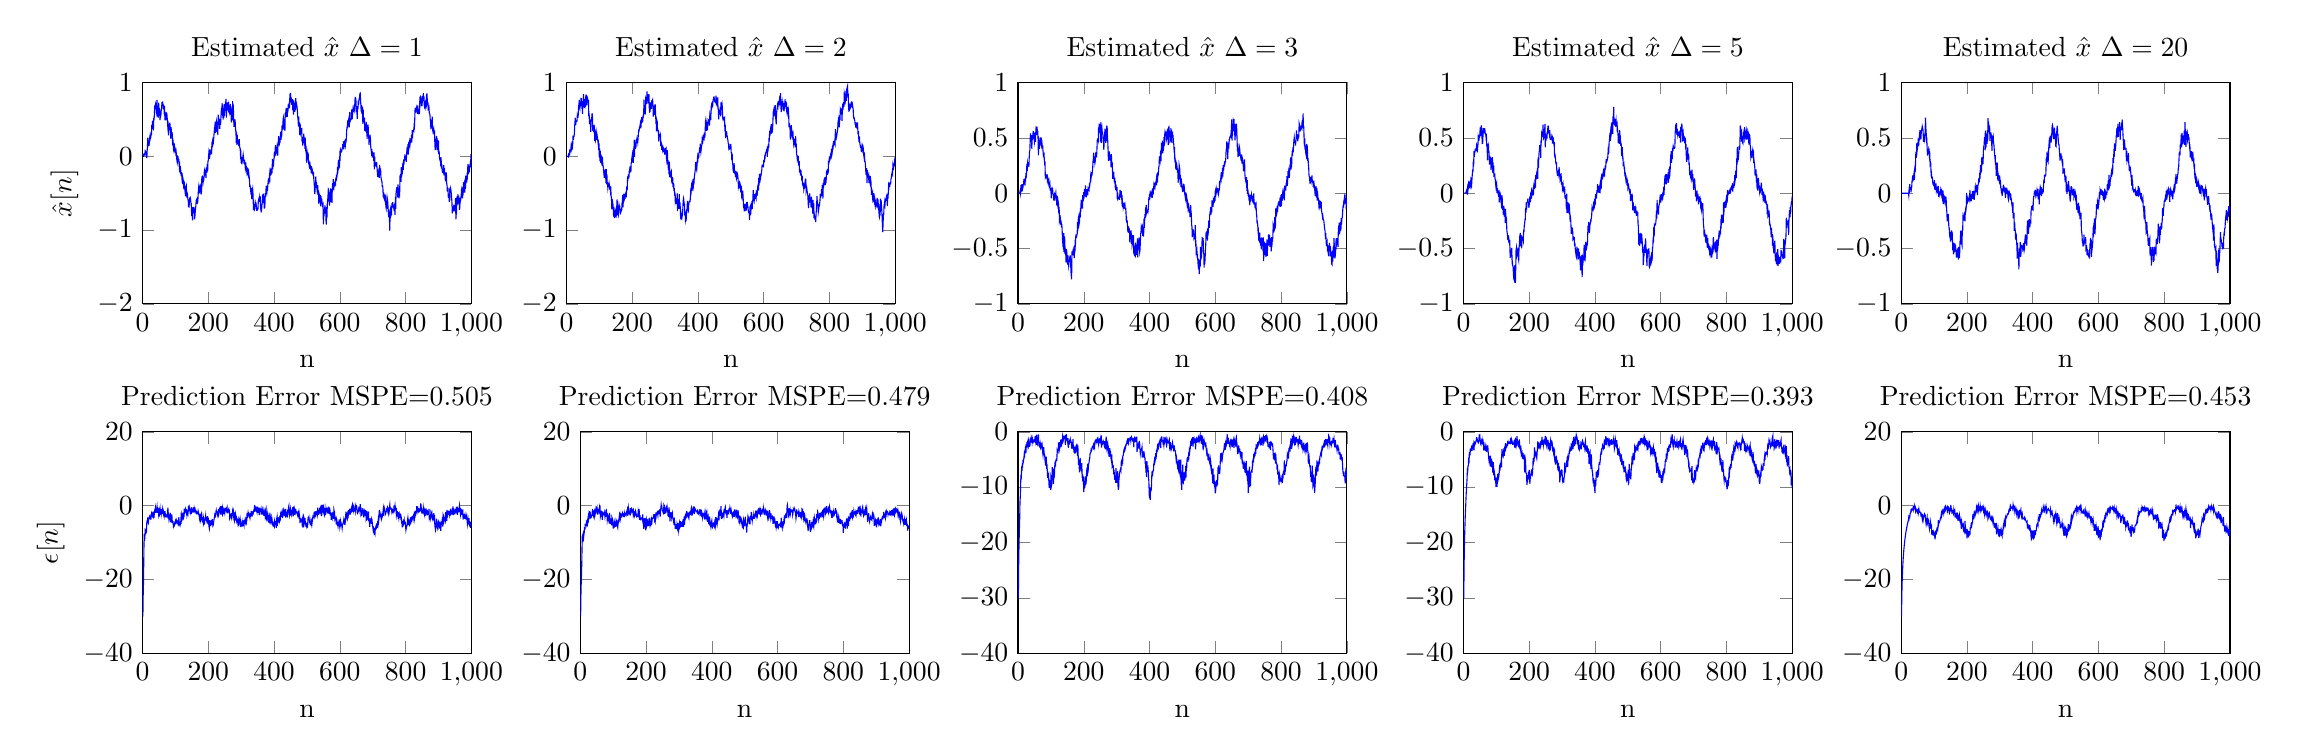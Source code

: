 % This file was created by matlab2tikz v0.4.7 running on MATLAB 8.1.
% Copyright (c) 2008--2014, Nico Schlömer <nico.schloemer@gmail.com>
% All rights reserved.
% Minimal pgfplots version: 1.3
% 
% The latest updates can be retrieved from
%   http://www.mathworks.com/matlabcentral/fileexchange/22022-matlab2tikz
% where you can also make suggestions and rate matlab2tikz.
% 
\begin{tikzpicture}

\begin{axis}[%
width=1.644in,
height=1.107in,
scale only axis,
xmin=0,
xmax=1000,
xlabel={n},
ymin=-2,
ymax=1,
name=plot3,
title={Estimated $\hat{x}$ $\Delta=2$}
]
\addplot [color=blue,solid,forget plot]
  table[row sep=crcr]{1	0\\
2	0\\
3	0\\
4	0\\
5	-0.005\\
6	0.017\\
7	0.004\\
8	0.024\\
9	0.027\\
10	0.094\\
11	0.056\\
12	0.079\\
13	0.082\\
14	0.13\\
15	0.1\\
16	0.136\\
17	0.084\\
18	0.123\\
19	0.164\\
20	0.281\\
21	0.223\\
22	0.265\\
23	0.269\\
24	0.303\\
25	0.407\\
26	0.466\\
27	0.522\\
28	0.422\\
29	0.466\\
30	0.475\\
31	0.473\\
32	0.477\\
33	0.551\\
34	0.53\\
35	0.528\\
36	0.567\\
37	0.683\\
38	0.697\\
39	0.765\\
40	0.683\\
41	0.656\\
42	0.719\\
43	0.682\\
44	0.771\\
45	0.764\\
46	0.791\\
47	0.644\\
48	0.748\\
49	0.575\\
50	0.743\\
51	0.665\\
52	0.843\\
53	0.676\\
54	0.779\\
55	0.664\\
56	0.66\\
57	0.702\\
58	0.674\\
59	0.834\\
60	0.73\\
61	0.829\\
62	0.69\\
63	0.806\\
64	0.797\\
65	0.747\\
66	0.734\\
67	0.742\\
68	0.543\\
69	0.58\\
70	0.436\\
71	0.486\\
72	0.467\\
73	0.442\\
74	0.332\\
75	0.46\\
76	0.531\\
77	0.493\\
78	0.585\\
79	0.538\\
80	0.367\\
81	0.375\\
82	0.371\\
83	0.327\\
84	0.427\\
85	0.395\\
86	0.206\\
87	0.258\\
88	0.232\\
89	0.323\\
90	0.344\\
91	0.267\\
92	0.286\\
93	0.222\\
94	0.26\\
95	0.228\\
96	0.189\\
97	0.227\\
98	0.084\\
99	0.175\\
100	-0.017\\
101	0.108\\
102	-0.066\\
103	0.069\\
104	-0.09\\
105	0.005\\
106	-0.058\\
107	-0.024\\
108	-0.059\\
109	-0.005\\
110	-0.073\\
111	-0.121\\
112	-0.148\\
113	-0.192\\
114	-0.238\\
115	-0.293\\
116	-0.214\\
117	-0.201\\
118	-0.248\\
119	-0.201\\
120	-0.359\\
121	-0.175\\
122	-0.379\\
123	-0.242\\
124	-0.356\\
125	-0.371\\
126	-0.431\\
127	-0.398\\
128	-0.358\\
129	-0.415\\
130	-0.373\\
131	-0.403\\
132	-0.453\\
133	-0.405\\
134	-0.475\\
135	-0.454\\
136	-0.535\\
137	-0.578\\
138	-0.719\\
139	-0.623\\
140	-0.609\\
141	-0.642\\
142	-0.67\\
143	-0.769\\
144	-0.75\\
145	-0.795\\
146	-0.838\\
147	-0.786\\
148	-0.721\\
149	-0.737\\
150	-0.816\\
151	-0.82\\
152	-0.777\\
153	-0.681\\
154	-0.584\\
155	-0.651\\
156	-0.799\\
157	-0.767\\
158	-0.788\\
159	-0.7\\
160	-0.656\\
161	-0.681\\
162	-0.679\\
163	-0.728\\
164	-0.771\\
165	-0.76\\
166	-0.748\\
167	-0.723\\
168	-0.728\\
169	-0.638\\
170	-0.617\\
171	-0.522\\
172	-0.692\\
173	-0.6\\
174	-0.539\\
175	-0.554\\
176	-0.573\\
177	-0.505\\
178	-0.575\\
179	-0.533\\
180	-0.517\\
181	-0.478\\
182	-0.556\\
183	-0.42\\
184	-0.411\\
185	-0.423\\
186	-0.271\\
187	-0.305\\
188	-0.268\\
189	-0.28\\
190	-0.285\\
191	-0.193\\
192	-0.231\\
193	-0.137\\
194	-0.184\\
195	-0.161\\
196	-0.215\\
197	-0.088\\
198	-0.078\\
199	-0.018\\
200	0.01\\
201	-0.083\\
202	-0.027\\
203	-0.089\\
204	0.105\\
205	0.001\\
206	0.223\\
207	-0.009\\
208	0.226\\
209	0.097\\
210	0.148\\
211	0.107\\
212	0.17\\
213	0.21\\
214	0.233\\
215	0.182\\
216	0.238\\
217	0.199\\
218	0.248\\
219	0.318\\
220	0.353\\
221	0.349\\
222	0.391\\
223	0.4\\
224	0.426\\
225	0.378\\
226	0.445\\
227	0.425\\
228	0.483\\
229	0.532\\
230	0.455\\
231	0.528\\
232	0.472\\
233	0.544\\
234	0.541\\
235	0.605\\
236	0.768\\
237	0.602\\
238	0.697\\
239	0.576\\
240	0.575\\
241	0.767\\
242	0.747\\
243	0.805\\
244	0.71\\
245	0.879\\
246	0.818\\
247	0.832\\
248	0.834\\
249	0.742\\
250	0.752\\
251	0.838\\
252	0.65\\
253	0.601\\
254	0.606\\
255	0.729\\
256	0.683\\
257	0.647\\
258	0.649\\
259	0.722\\
260	0.71\\
261	0.755\\
262	0.766\\
263	0.709\\
264	0.537\\
265	0.586\\
266	0.66\\
267	0.671\\
268	0.559\\
269	0.616\\
270	0.704\\
271	0.578\\
272	0.484\\
273	0.499\\
274	0.338\\
275	0.487\\
276	0.471\\
277	0.356\\
278	0.351\\
279	0.352\\
280	0.288\\
281	0.199\\
282	0.266\\
283	0.28\\
284	0.28\\
285	0.308\\
286	0.292\\
287	0.134\\
288	0.191\\
289	0.177\\
290	0.087\\
291	0.126\\
292	0.097\\
293	0.148\\
294	0.055\\
295	0.114\\
296	0.108\\
297	0.097\\
298	0.072\\
299	0.032\\
300	0.035\\
301	0.087\\
302	0.072\\
303	0.089\\
304	-0.024\\
305	-0.058\\
306	-0.013\\
307	0.082\\
308	-0.11\\
309	-0.052\\
310	-0.186\\
311	-0.104\\
312	-0.244\\
313	-0.071\\
314	-0.238\\
315	-0.224\\
316	-0.29\\
317	-0.224\\
318	-0.227\\
319	-0.211\\
320	-0.322\\
321	-0.312\\
322	-0.373\\
323	-0.281\\
324	-0.407\\
325	-0.418\\
326	-0.359\\
327	-0.468\\
328	-0.432\\
329	-0.512\\
330	-0.506\\
331	-0.608\\
332	-0.582\\
333	-0.634\\
334	-0.637\\
335	-0.571\\
336	-0.643\\
337	-0.502\\
338	-0.742\\
339	-0.629\\
340	-0.611\\
341	-0.631\\
342	-0.712\\
343	-0.514\\
344	-0.7\\
345	-0.621\\
346	-0.683\\
347	-0.799\\
348	-0.774\\
349	-0.839\\
350	-0.846\\
351	-0.764\\
352	-0.811\\
353	-0.783\\
354	-0.705\\
355	-0.605\\
356	-0.566\\
357	-0.584\\
358	-0.669\\
359	-0.638\\
360	-0.803\\
361	-0.754\\
362	-0.869\\
363	-0.845\\
364	-0.881\\
365	-0.723\\
366	-0.773\\
367	-0.697\\
368	-0.604\\
369	-0.697\\
370	-0.724\\
371	-0.737\\
372	-0.648\\
373	-0.624\\
374	-0.609\\
375	-0.608\\
376	-0.61\\
377	-0.553\\
378	-0.47\\
379	-0.486\\
380	-0.425\\
381	-0.357\\
382	-0.473\\
383	-0.374\\
384	-0.401\\
385	-0.366\\
386	-0.4\\
387	-0.338\\
388	-0.349\\
389	-0.278\\
390	-0.245\\
391	-0.207\\
392	-0.178\\
393	-0.075\\
394	-0.154\\
395	-0.171\\
396	-0.187\\
397	-0.129\\
398	-0.061\\
399	-0.093\\
400	0.016\\
401	0.003\\
402	-0.03\\
403	0.043\\
404	0.058\\
405	0.12\\
406	0.048\\
407	0.172\\
408	0.118\\
409	0.064\\
410	0.1\\
411	0.137\\
412	0.161\\
413	0.267\\
414	0.166\\
415	0.241\\
416	0.288\\
417	0.218\\
418	0.27\\
419	0.254\\
420	0.322\\
421	0.254\\
422	0.369\\
423	0.466\\
424	0.498\\
425	0.464\\
426	0.346\\
427	0.398\\
428	0.35\\
429	0.467\\
430	0.433\\
431	0.492\\
432	0.484\\
433	0.49\\
434	0.452\\
435	0.416\\
436	0.552\\
437	0.526\\
438	0.565\\
439	0.49\\
440	0.664\\
441	0.689\\
442	0.654\\
443	0.669\\
444	0.713\\
445	0.701\\
446	0.764\\
447	0.768\\
448	0.802\\
449	0.803\\
450	0.77\\
451	0.745\\
452	0.736\\
453	0.738\\
454	0.728\\
455	0.822\\
456	0.728\\
457	0.795\\
458	0.677\\
459	0.764\\
460	0.798\\
461	0.649\\
462	0.628\\
463	0.5\\
464	0.615\\
465	0.603\\
466	0.614\\
467	0.566\\
468	0.67\\
469	0.541\\
470	0.731\\
471	0.63\\
472	0.697\\
473	0.718\\
474	0.671\\
475	0.52\\
476	0.503\\
477	0.519\\
478	0.508\\
479	0.517\\
480	0.487\\
481	0.501\\
482	0.337\\
483	0.425\\
484	0.248\\
485	0.306\\
486	0.27\\
487	0.339\\
488	0.286\\
489	0.272\\
490	0.24\\
491	0.221\\
492	0.177\\
493	0.163\\
494	0.092\\
495	0.096\\
496	0.111\\
497	0.11\\
498	0.167\\
499	0.095\\
500	0.169\\
501	0.051\\
502	0.05\\
503	-0.055\\
504	0.037\\
505	-0.092\\
506	-0.114\\
507	-0.204\\
508	-0.115\\
509	-0.223\\
510	-0.093\\
511	-0.234\\
512	-0.198\\
513	-0.215\\
514	-0.278\\
515	-0.2\\
516	-0.276\\
517	-0.3\\
518	-0.266\\
519	-0.302\\
520	-0.24\\
521	-0.256\\
522	-0.311\\
523	-0.405\\
524	-0.379\\
525	-0.382\\
526	-0.433\\
527	-0.355\\
528	-0.367\\
529	-0.4\\
530	-0.478\\
531	-0.487\\
532	-0.398\\
533	-0.53\\
534	-0.506\\
535	-0.535\\
536	-0.465\\
537	-0.524\\
538	-0.619\\
539	-0.695\\
540	-0.701\\
541	-0.745\\
542	-0.691\\
543	-0.645\\
544	-0.697\\
545	-0.675\\
546	-0.66\\
547	-0.736\\
548	-0.664\\
549	-0.7\\
550	-0.617\\
551	-0.669\\
552	-0.685\\
553	-0.734\\
554	-0.759\\
555	-0.765\\
556	-0.774\\
557	-0.866\\
558	-0.692\\
559	-0.677\\
560	-0.798\\
561	-0.734\\
562	-0.712\\
563	-0.709\\
564	-0.604\\
565	-0.715\\
566	-0.627\\
567	-0.58\\
568	-0.46\\
569	-0.565\\
570	-0.582\\
571	-0.605\\
572	-0.561\\
573	-0.509\\
574	-0.578\\
575	-0.525\\
576	-0.536\\
577	-0.559\\
578	-0.469\\
579	-0.47\\
580	-0.535\\
581	-0.447\\
582	-0.405\\
583	-0.385\\
584	-0.464\\
585	-0.294\\
586	-0.397\\
587	-0.238\\
588	-0.312\\
589	-0.234\\
590	-0.299\\
591	-0.272\\
592	-0.257\\
593	-0.219\\
594	-0.192\\
595	-0.121\\
596	-0.117\\
597	-0.119\\
598	-0.138\\
599	-0.141\\
600	-0.071\\
601	-0.079\\
602	-0.073\\
603	-0.008\\
604	-0.016\\
605	0.034\\
606	0.048\\
607	0.052\\
608	0.075\\
609	0.067\\
610	0.093\\
611	-0.009\\
612	0.117\\
613	0.067\\
614	0.139\\
615	0.107\\
616	0.25\\
617	0.204\\
618	0.343\\
619	0.282\\
620	0.352\\
621	0.378\\
622	0.308\\
623	0.434\\
624	0.378\\
625	0.324\\
626	0.333\\
627	0.379\\
628	0.486\\
629	0.602\\
630	0.621\\
631	0.543\\
632	0.642\\
633	0.624\\
634	0.643\\
635	0.694\\
636	0.529\\
637	0.495\\
638	0.432\\
639	0.575\\
640	0.627\\
641	0.641\\
642	0.709\\
643	0.724\\
644	0.742\\
645	0.74\\
646	0.696\\
647	0.735\\
648	0.694\\
649	0.823\\
650	0.769\\
651	0.856\\
652	0.726\\
653	0.598\\
654	0.637\\
655	0.706\\
656	0.737\\
657	0.675\\
658	0.748\\
659	0.65\\
660	0.619\\
661	0.721\\
662	0.608\\
663	0.725\\
664	0.64\\
665	0.774\\
666	0.666\\
667	0.747\\
668	0.689\\
669	0.732\\
670	0.607\\
671	0.585\\
672	0.668\\
673	0.585\\
674	0.592\\
675	0.621\\
676	0.546\\
677	0.4\\
678	0.399\\
679	0.414\\
680	0.374\\
681	0.226\\
682	0.348\\
683	0.366\\
684	0.421\\
685	0.31\\
686	0.279\\
687	0.317\\
688	0.295\\
689	0.31\\
690	0.222\\
691	0.173\\
692	0.209\\
693	0.19\\
694	0.222\\
695	0.217\\
696	0.121\\
697	0.276\\
698	0.131\\
699	0.172\\
700	0.024\\
701	0.015\\
702	-0.037\\
703	-0.014\\
704	-0.024\\
705	0.007\\
706	-0.1\\
707	-0.09\\
708	-0.085\\
709	-0.222\\
710	-0.179\\
711	-0.188\\
712	-0.26\\
713	-0.184\\
714	-0.242\\
715	-0.254\\
716	-0.335\\
717	-0.266\\
718	-0.373\\
719	-0.358\\
720	-0.364\\
721	-0.376\\
722	-0.452\\
723	-0.431\\
724	-0.43\\
725	-0.365\\
726	-0.337\\
727	-0.365\\
728	-0.306\\
729	-0.473\\
730	-0.451\\
731	-0.436\\
732	-0.476\\
733	-0.5\\
734	-0.529\\
735	-0.61\\
736	-0.701\\
737	-0.643\\
738	-0.53\\
739	-0.629\\
740	-0.501\\
741	-0.604\\
742	-0.597\\
743	-0.594\\
744	-0.692\\
745	-0.548\\
746	-0.617\\
747	-0.697\\
748	-0.648\\
749	-0.775\\
750	-0.591\\
751	-0.709\\
752	-0.637\\
753	-0.837\\
754	-0.799\\
755	-0.841\\
756	-0.852\\
757	-0.816\\
758	-0.89\\
759	-0.799\\
760	-0.732\\
761	-0.657\\
762	-0.535\\
763	-0.629\\
764	-0.647\\
765	-0.647\\
766	-0.756\\
767	-0.729\\
768	-0.675\\
769	-0.674\\
770	-0.644\\
771	-0.602\\
772	-0.508\\
773	-0.563\\
774	-0.516\\
775	-0.517\\
776	-0.446\\
777	-0.538\\
778	-0.388\\
779	-0.455\\
780	-0.572\\
781	-0.361\\
782	-0.434\\
783	-0.334\\
784	-0.315\\
785	-0.341\\
786	-0.332\\
787	-0.391\\
788	-0.289\\
789	-0.292\\
790	-0.313\\
791	-0.214\\
792	-0.2\\
793	-0.243\\
794	-0.243\\
795	-0.191\\
796	-0.23\\
797	-0.082\\
798	-0.089\\
799	-0.05\\
800	-0.001\\
801	-0.052\\
802	-0.04\\
803	0.021\\
804	0.034\\
805	0.013\\
806	0.103\\
807	0.015\\
808	0.031\\
809	0.132\\
810	0.144\\
811	0.128\\
812	0.207\\
813	0.166\\
814	0.184\\
815	0.172\\
816	0.207\\
817	0.184\\
818	0.367\\
819	0.309\\
820	0.218\\
821	0.286\\
822	0.276\\
823	0.311\\
824	0.329\\
825	0.372\\
826	0.463\\
827	0.494\\
828	0.432\\
829	0.429\\
830	0.392\\
831	0.554\\
832	0.49\\
833	0.644\\
834	0.631\\
835	0.63\\
836	0.565\\
837	0.649\\
838	0.482\\
839	0.619\\
840	0.706\\
841	0.709\\
842	0.681\\
843	0.733\\
844	0.672\\
845	0.857\\
846	0.836\\
847	0.704\\
848	0.746\\
849	0.79\\
850	0.886\\
851	0.753\\
852	0.872\\
853	0.856\\
854	0.933\\
855	0.951\\
856	0.791\\
857	0.849\\
858	0.672\\
859	0.614\\
860	0.617\\
861	0.715\\
862	0.667\\
863	0.65\\
864	0.663\\
865	0.673\\
866	0.732\\
867	0.738\\
868	0.737\\
869	0.685\\
870	0.698\\
871	0.659\\
872	0.637\\
873	0.539\\
874	0.517\\
875	0.521\\
876	0.498\\
877	0.479\\
878	0.439\\
879	0.425\\
880	0.389\\
881	0.46\\
882	0.396\\
883	0.452\\
884	0.369\\
885	0.46\\
886	0.373\\
887	0.295\\
888	0.341\\
889	0.239\\
890	0.19\\
891	0.271\\
892	0.188\\
893	0.158\\
894	0.138\\
895	0.119\\
896	0.12\\
897	0.056\\
898	0.125\\
899	0.154\\
900	0.137\\
901	0.095\\
902	0.127\\
903	0.105\\
904	0.022\\
905	-0.009\\
906	0.054\\
907	-0.039\\
908	-0.07\\
909	-0.095\\
910	-0.173\\
911	-0.243\\
912	-0.245\\
913	-0.16\\
914	-0.364\\
915	-0.184\\
916	-0.238\\
917	-0.276\\
918	-0.283\\
919	-0.264\\
920	-0.364\\
921	-0.296\\
922	-0.32\\
923	-0.348\\
924	-0.267\\
925	-0.319\\
926	-0.334\\
927	-0.435\\
928	-0.521\\
929	-0.474\\
930	-0.516\\
931	-0.493\\
932	-0.628\\
933	-0.515\\
934	-0.59\\
935	-0.5\\
936	-0.566\\
937	-0.614\\
938	-0.573\\
939	-0.593\\
940	-0.641\\
941	-0.691\\
942	-0.678\\
943	-0.651\\
944	-0.612\\
945	-0.565\\
946	-0.653\\
947	-0.635\\
948	-0.62\\
949	-0.697\\
950	-0.685\\
951	-0.808\\
952	-0.825\\
953	-0.767\\
954	-0.8\\
955	-0.574\\
956	-0.697\\
957	-0.594\\
958	-0.667\\
959	-0.728\\
960	-0.825\\
961	-0.94\\
962	-1.028\\
963	-0.913\\
964	-0.793\\
965	-0.786\\
966	-0.669\\
967	-0.645\\
968	-0.611\\
969	-0.645\\
970	-0.588\\
971	-0.593\\
972	-0.594\\
973	-0.549\\
974	-0.534\\
975	-0.565\\
976	-0.675\\
977	-0.509\\
978	-0.573\\
979	-0.476\\
980	-0.39\\
981	-0.409\\
982	-0.357\\
983	-0.418\\
984	-0.369\\
985	-0.375\\
986	-0.374\\
987	-0.306\\
988	-0.294\\
989	-0.246\\
990	-0.232\\
991	-0.203\\
992	-0.226\\
993	-0.12\\
994	-0.146\\
995	-0.158\\
996	-0.132\\
997	-0.096\\
998	-0.133\\
999	-0.014\\
1000	-0.115\\
};
\end{axis}

\begin{axis}[%
width=1.644in,
height=1.107in,
scale only axis,
xmin=0,
xmax=1000,
xlabel={n},
ymin=-2,
ymax=1,
ylabel={$\hat{x}[n]$},
name=plot1,
at=(plot3.left of south west),
anchor=right of south east,
title={Estimated $\hat{x}$ $\Delta=1$}
]
\addplot [color=blue,solid,forget plot]
  table[row sep=crcr]{1	0\\
2	0\\
3	0\\
4	0.032\\
5	0.031\\
6	0.024\\
7	0.018\\
8	0.075\\
9	0.069\\
10	0.06\\
11	0.04\\
12	0.02\\
13	-0.025\\
14	0.068\\
15	0.147\\
16	0.252\\
17	0.163\\
18	0.188\\
19	0.19\\
20	0.143\\
21	0.233\\
22	0.261\\
23	0.23\\
24	0.251\\
25	0.252\\
26	0.331\\
27	0.284\\
28	0.426\\
29	0.368\\
30	0.442\\
31	0.425\\
32	0.48\\
33	0.351\\
34	0.52\\
35	0.489\\
36	0.571\\
37	0.664\\
38	0.651\\
39	0.658\\
40	0.709\\
41	0.691\\
42	0.609\\
43	0.638\\
44	0.764\\
45	0.581\\
46	0.602\\
47	0.687\\
48	0.524\\
49	0.726\\
50	0.587\\
51	0.656\\
52	0.599\\
53	0.491\\
54	0.614\\
55	0.545\\
56	0.566\\
57	0.639\\
58	0.659\\
59	0.728\\
60	0.731\\
61	0.734\\
62	0.71\\
63	0.636\\
64	0.693\\
65	0.69\\
66	0.57\\
67	0.681\\
68	0.486\\
69	0.547\\
70	0.56\\
71	0.489\\
72	0.546\\
73	0.583\\
74	0.576\\
75	0.516\\
76	0.448\\
77	0.388\\
78	0.414\\
79	0.284\\
80	0.342\\
81	0.435\\
82	0.406\\
83	0.457\\
84	0.401\\
85	0.381\\
86	0.238\\
87	0.394\\
88	0.253\\
89	0.291\\
90	0.328\\
91	0.207\\
92	0.232\\
93	0.21\\
94	0.096\\
95	0.077\\
96	0.123\\
97	0.142\\
98	0.092\\
99	0.108\\
100	0.089\\
101	0.048\\
102	0.068\\
103	0.021\\
104	-0.039\\
105	-0.068\\
106	0.012\\
107	-0.039\\
108	-0.002\\
109	-0.069\\
110	-0.034\\
111	-0.095\\
112	-0.156\\
113	-0.13\\
114	-0.209\\
115	-0.22\\
116	-0.188\\
117	-0.225\\
118	-0.272\\
119	-0.215\\
120	-0.303\\
121	-0.283\\
122	-0.369\\
123	-0.371\\
124	-0.342\\
125	-0.406\\
126	-0.387\\
127	-0.37\\
128	-0.436\\
129	-0.461\\
130	-0.508\\
131	-0.541\\
132	-0.41\\
133	-0.395\\
134	-0.478\\
135	-0.556\\
136	-0.56\\
137	-0.536\\
138	-0.59\\
139	-0.598\\
140	-0.692\\
141	-0.635\\
142	-0.653\\
143	-0.577\\
144	-0.567\\
145	-0.558\\
146	-0.582\\
147	-0.632\\
148	-0.641\\
149	-0.755\\
150	-0.734\\
151	-0.776\\
152	-0.867\\
153	-0.688\\
154	-0.722\\
155	-0.685\\
156	-0.773\\
157	-0.692\\
158	-0.853\\
159	-0.827\\
160	-0.769\\
161	-0.718\\
162	-0.674\\
163	-0.613\\
164	-0.62\\
165	-0.579\\
166	-0.571\\
167	-0.628\\
168	-0.618\\
169	-0.531\\
170	-0.448\\
171	-0.409\\
172	-0.454\\
173	-0.497\\
174	-0.444\\
175	-0.474\\
176	-0.444\\
177	-0.396\\
178	-0.407\\
179	-0.514\\
180	-0.316\\
181	-0.274\\
182	-0.271\\
183	-0.306\\
184	-0.359\\
185	-0.329\\
186	-0.328\\
187	-0.276\\
188	-0.197\\
189	-0.18\\
190	-0.224\\
191	-0.269\\
192	-0.194\\
193	-0.293\\
194	-0.171\\
195	-0.16\\
196	-0.221\\
197	-0.104\\
198	-0.201\\
199	-0.066\\
200	-0.053\\
201	0.008\\
202	0.064\\
203	0.041\\
204	-0.034\\
205	0.093\\
206	0.023\\
207	0.08\\
208	0.035\\
209	0.079\\
210	0.026\\
211	0.199\\
212	0.149\\
213	0.196\\
214	0.157\\
215	0.171\\
216	0.221\\
217	0.276\\
218	0.331\\
219	0.388\\
220	0.401\\
221	0.469\\
222	0.315\\
223	0.445\\
224	0.333\\
225	0.474\\
226	0.452\\
227	0.364\\
228	0.406\\
229	0.288\\
230	0.564\\
231	0.529\\
232	0.511\\
233	0.458\\
234	0.437\\
235	0.369\\
236	0.502\\
237	0.426\\
238	0.475\\
239	0.588\\
240	0.656\\
241	0.561\\
242	0.723\\
243	0.623\\
244	0.651\\
245	0.497\\
246	0.61\\
247	0.517\\
248	0.708\\
249	0.546\\
250	0.629\\
251	0.63\\
252	0.741\\
253	0.668\\
254	0.779\\
255	0.523\\
256	0.716\\
257	0.624\\
258	0.724\\
259	0.637\\
260	0.734\\
261	0.66\\
262	0.691\\
263	0.622\\
264	0.597\\
265	0.639\\
266	0.627\\
267	0.71\\
268	0.607\\
269	0.622\\
270	0.47\\
271	0.475\\
272	0.568\\
273	0.488\\
274	0.747\\
275	0.584\\
276	0.7\\
277	0.535\\
278	0.399\\
279	0.43\\
280	0.457\\
281	0.501\\
282	0.452\\
283	0.348\\
284	0.35\\
285	0.179\\
286	0.325\\
287	0.153\\
288	0.291\\
289	0.166\\
290	0.199\\
291	0.18\\
292	0.224\\
293	0.151\\
294	0.234\\
295	0.137\\
296	0.114\\
297	0.102\\
298	0.013\\
299	0.031\\
300	-0.091\\
301	-0.036\\
302	-0.109\\
303	-0.013\\
304	-0.044\\
305	-0.013\\
306	0.022\\
307	-0.015\\
308	-0.063\\
309	-0.104\\
310	-0.046\\
311	-0.091\\
312	-0.124\\
313	-0.192\\
314	-0.082\\
315	-0.18\\
316	-0.165\\
317	-0.204\\
318	-0.168\\
319	-0.259\\
320	-0.166\\
321	-0.171\\
322	-0.249\\
323	-0.227\\
324	-0.272\\
325	-0.29\\
326	-0.4\\
327	-0.397\\
328	-0.428\\
329	-0.469\\
330	-0.517\\
331	-0.435\\
332	-0.58\\
333	-0.426\\
334	-0.476\\
335	-0.447\\
336	-0.516\\
337	-0.668\\
338	-0.645\\
339	-0.721\\
340	-0.73\\
341	-0.716\\
342	-0.675\\
343	-0.64\\
344	-0.686\\
345	-0.625\\
346	-0.671\\
347	-0.729\\
348	-0.734\\
349	-0.727\\
350	-0.722\\
351	-0.711\\
352	-0.613\\
353	-0.58\\
354	-0.579\\
355	-0.553\\
356	-0.616\\
357	-0.575\\
358	-0.566\\
359	-0.699\\
360	-0.727\\
361	-0.705\\
362	-0.723\\
363	-0.664\\
364	-0.614\\
365	-0.521\\
366	-0.631\\
367	-0.506\\
368	-0.635\\
369	-0.537\\
370	-0.708\\
371	-0.546\\
372	-0.702\\
373	-0.498\\
374	-0.53\\
375	-0.505\\
376	-0.397\\
377	-0.45\\
378	-0.481\\
379	-0.41\\
380	-0.472\\
381	-0.389\\
382	-0.344\\
383	-0.299\\
384	-0.375\\
385	-0.316\\
386	-0.271\\
387	-0.296\\
388	-0.154\\
389	-0.26\\
390	-0.198\\
391	-0.252\\
392	-0.18\\
393	-0.169\\
394	-0.231\\
395	-0.036\\
396	-0.172\\
397	-0.093\\
398	-0.139\\
399	-0.061\\
400	-0.025\\
401	0.063\\
402	0.006\\
403	0.021\\
404	0.152\\
405	0.011\\
406	0.088\\
407	0.059\\
408	0.078\\
409	0.122\\
410	0.086\\
411	0.008\\
412	0.162\\
413	0.213\\
414	0.273\\
415	0.181\\
416	0.164\\
417	0.188\\
418	0.19\\
419	0.25\\
420	0.327\\
421	0.223\\
422	0.344\\
423	0.257\\
424	0.38\\
425	0.367\\
426	0.388\\
427	0.456\\
428	0.428\\
429	0.513\\
430	0.484\\
431	0.385\\
432	0.394\\
433	0.342\\
434	0.561\\
435	0.553\\
436	0.619\\
437	0.656\\
438	0.531\\
439	0.654\\
440	0.533\\
441	0.638\\
442	0.591\\
443	0.704\\
444	0.658\\
445	0.704\\
446	0.719\\
447	0.649\\
448	0.811\\
449	0.799\\
450	0.858\\
451	0.774\\
452	0.741\\
453	0.756\\
454	0.698\\
455	0.769\\
456	0.769\\
457	0.622\\
458	0.75\\
459	0.566\\
460	0.757\\
461	0.701\\
462	0.656\\
463	0.603\\
464	0.678\\
465	0.688\\
466	0.789\\
467	0.69\\
468	0.717\\
469	0.697\\
470	0.664\\
471	0.606\\
472	0.537\\
473	0.495\\
474	0.412\\
475	0.536\\
476	0.396\\
477	0.46\\
478	0.286\\
479	0.364\\
480	0.392\\
481	0.318\\
482	0.34\\
483	0.323\\
484	0.386\\
485	0.203\\
486	0.258\\
487	0.144\\
488	0.232\\
489	0.177\\
490	0.308\\
491	0.26\\
492	0.243\\
493	0.192\\
494	0.1\\
495	0.254\\
496	0.066\\
497	0.14\\
498	0.038\\
499	-0.085\\
500	-0.003\\
501	0.047\\
502	0.014\\
503	-0.013\\
504	0.006\\
505	-0.109\\
506	-0.056\\
507	-0.135\\
508	-0.161\\
509	-0.165\\
510	-0.122\\
511	-0.151\\
512	-0.146\\
513	-0.23\\
514	-0.183\\
515	-0.163\\
516	-0.178\\
517	-0.243\\
518	-0.2\\
519	-0.266\\
520	-0.218\\
521	-0.323\\
522	-0.347\\
523	-0.472\\
524	-0.513\\
525	-0.421\\
526	-0.398\\
527	-0.272\\
528	-0.43\\
529	-0.349\\
530	-0.417\\
531	-0.462\\
532	-0.433\\
533	-0.392\\
534	-0.523\\
535	-0.462\\
536	-0.642\\
537	-0.494\\
538	-0.592\\
539	-0.568\\
540	-0.623\\
541	-0.525\\
542	-0.679\\
543	-0.544\\
544	-0.632\\
545	-0.575\\
546	-0.623\\
547	-0.652\\
548	-0.678\\
549	-0.663\\
550	-0.922\\
551	-0.758\\
552	-0.815\\
553	-0.727\\
554	-0.698\\
555	-0.665\\
556	-0.776\\
557	-0.694\\
558	-0.871\\
559	-0.924\\
560	-0.69\\
561	-0.826\\
562	-0.622\\
563	-0.601\\
564	-0.537\\
565	-0.446\\
566	-0.457\\
567	-0.6\\
568	-0.638\\
569	-0.668\\
570	-0.486\\
571	-0.545\\
572	-0.434\\
573	-0.514\\
574	-0.616\\
575	-0.444\\
576	-0.632\\
577	-0.452\\
578	-0.364\\
579	-0.459\\
580	-0.309\\
581	-0.401\\
582	-0.423\\
583	-0.375\\
584	-0.39\\
585	-0.376\\
586	-0.352\\
587	-0.37\\
588	-0.286\\
589	-0.33\\
590	-0.248\\
591	-0.282\\
592	-0.249\\
593	-0.144\\
594	-0.234\\
595	-0.098\\
596	-0.054\\
597	-0.178\\
598	-0.034\\
599	-0.152\\
600	0.014\\
601	-0.007\\
602	0.087\\
603	0.072\\
604	0.072\\
605	0.064\\
606	0.073\\
607	0.103\\
608	0.109\\
609	0.165\\
610	0.1\\
611	0.203\\
612	0.094\\
613	0.209\\
614	0.126\\
615	0.195\\
616	0.183\\
617	0.156\\
618	0.237\\
619	0.189\\
620	0.262\\
621	0.36\\
622	0.393\\
623	0.411\\
624	0.488\\
625	0.442\\
626	0.478\\
627	0.424\\
628	0.481\\
629	0.391\\
630	0.6\\
631	0.49\\
632	0.481\\
633	0.495\\
634	0.503\\
635	0.503\\
636	0.636\\
637	0.549\\
638	0.533\\
639	0.588\\
640	0.636\\
641	0.605\\
642	0.605\\
643	0.649\\
644	0.623\\
645	0.652\\
646	0.758\\
647	0.805\\
648	0.749\\
649	0.759\\
650	0.6\\
651	0.678\\
652	0.6\\
653	0.508\\
654	0.667\\
655	0.633\\
656	0.753\\
657	0.693\\
658	0.751\\
659	0.784\\
660	0.792\\
661	0.849\\
662	0.855\\
663	0.761\\
664	0.695\\
665	0.607\\
666	0.697\\
667	0.573\\
668	0.614\\
669	0.673\\
670	0.438\\
671	0.634\\
672	0.512\\
673	0.484\\
674	0.468\\
675	0.525\\
676	0.341\\
677	0.42\\
678	0.359\\
679	0.348\\
680	0.467\\
681	0.427\\
682	0.417\\
683	0.232\\
684	0.377\\
685	0.394\\
686	0.43\\
687	0.303\\
688	0.254\\
689	0.151\\
690	0.271\\
691	0.265\\
692	0.275\\
693	0.248\\
694	0.128\\
695	0.098\\
696	0.055\\
697	0.097\\
698	0.006\\
699	0.066\\
700	0.005\\
701	0.014\\
702	0.049\\
703	-0.061\\
704	0.052\\
705	-0.178\\
706	-0.002\\
707	-0.109\\
708	-0.09\\
709	-0.101\\
710	-0.1\\
711	-0.141\\
712	-0.081\\
713	-0.147\\
714	-0.209\\
715	-0.178\\
716	-0.28\\
717	-0.233\\
718	-0.271\\
719	-0.209\\
720	-0.291\\
721	-0.118\\
722	-0.174\\
723	-0.258\\
724	-0.165\\
725	-0.281\\
726	-0.307\\
727	-0.333\\
728	-0.336\\
729	-0.403\\
730	-0.401\\
731	-0.43\\
732	-0.556\\
733	-0.486\\
734	-0.567\\
735	-0.577\\
736	-0.586\\
737	-0.599\\
738	-0.534\\
739	-0.548\\
740	-0.681\\
741	-0.706\\
742	-0.651\\
743	-0.666\\
744	-0.562\\
745	-0.589\\
746	-0.63\\
747	-0.737\\
748	-0.782\\
749	-0.761\\
750	-0.791\\
751	-0.86\\
752	-1.007\\
753	-0.728\\
754	-0.71\\
755	-0.809\\
756	-0.794\\
757	-0.791\\
758	-0.678\\
759	-0.631\\
760	-0.673\\
761	-0.62\\
762	-0.696\\
763	-0.654\\
764	-0.701\\
765	-0.732\\
766	-0.738\\
767	-0.642\\
768	-0.795\\
769	-0.55\\
770	-0.712\\
771	-0.5\\
772	-0.457\\
773	-0.429\\
774	-0.432\\
775	-0.426\\
776	-0.557\\
777	-0.381\\
778	-0.543\\
779	-0.452\\
780	-0.568\\
781	-0.479\\
782	-0.497\\
783	-0.258\\
784	-0.313\\
785	-0.239\\
786	-0.345\\
787	-0.146\\
788	-0.284\\
789	-0.154\\
790	-0.241\\
791	-0.111\\
792	-0.1\\
793	-0.188\\
794	-0.041\\
795	-0.109\\
796	-0.053\\
797	-0.04\\
798	0.027\\
799	-0.047\\
800	-0.049\\
801	-0.003\\
802	-0.074\\
803	0.015\\
804	0.089\\
805	0.128\\
806	0.026\\
807	0.166\\
808	0.022\\
809	0.152\\
810	0.133\\
811	0.149\\
812	0.188\\
813	0.144\\
814	0.182\\
815	0.242\\
816	0.178\\
817	0.221\\
818	0.285\\
819	0.189\\
820	0.355\\
821	0.243\\
822	0.323\\
823	0.351\\
824	0.359\\
825	0.349\\
826	0.415\\
827	0.401\\
828	0.519\\
829	0.66\\
830	0.598\\
831	0.598\\
832	0.616\\
833	0.65\\
834	0.67\\
835	0.65\\
836	0.577\\
837	0.691\\
838	0.616\\
839	0.579\\
840	0.583\\
841	0.606\\
842	0.571\\
843	0.729\\
844	0.802\\
845	0.809\\
846	0.781\\
847	0.724\\
848	0.754\\
849	0.69\\
850	0.688\\
851	0.751\\
852	0.815\\
853	0.761\\
854	0.855\\
855	0.749\\
856	0.809\\
857	0.682\\
858	0.66\\
859	0.648\\
860	0.706\\
861	0.681\\
862	0.671\\
863	0.768\\
864	0.741\\
865	0.851\\
866	0.757\\
867	0.695\\
868	0.731\\
869	0.621\\
870	0.654\\
871	0.666\\
872	0.593\\
873	0.576\\
874	0.568\\
875	0.497\\
876	0.454\\
877	0.367\\
878	0.497\\
879	0.446\\
880	0.458\\
881	0.539\\
882	0.365\\
883	0.34\\
884	0.387\\
885	0.312\\
886	0.349\\
887	0.298\\
888	0.352\\
889	0.171\\
890	0.088\\
891	0.174\\
892	0.085\\
893	0.205\\
894	0.275\\
895	0.148\\
896	0.248\\
897	0.087\\
898	0.184\\
899	0.061\\
900	0.215\\
901	0.029\\
902	0.07\\
903	-0.014\\
904	-0.044\\
905	-0.059\\
906	-0.014\\
907	-0.137\\
908	-0.013\\
909	-0.165\\
910	-0.106\\
911	-0.158\\
912	-0.215\\
913	-0.219\\
914	-0.207\\
915	-0.209\\
916	-0.12\\
917	-0.257\\
918	-0.162\\
919	-0.249\\
920	-0.218\\
921	-0.34\\
922	-0.301\\
923	-0.254\\
924	-0.218\\
925	-0.363\\
926	-0.39\\
927	-0.479\\
928	-0.43\\
929	-0.436\\
930	-0.556\\
931	-0.558\\
932	-0.518\\
933	-0.618\\
934	-0.467\\
935	-0.483\\
936	-0.484\\
937	-0.439\\
938	-0.463\\
939	-0.596\\
940	-0.564\\
941	-0.628\\
942	-0.772\\
943	-0.729\\
944	-0.73\\
945	-0.703\\
946	-0.745\\
947	-0.696\\
948	-0.683\\
949	-0.708\\
950	-0.684\\
951	-0.719\\
952	-0.568\\
953	-0.853\\
954	-0.783\\
955	-0.751\\
956	-0.572\\
957	-0.582\\
958	-0.652\\
959	-0.511\\
960	-0.641\\
961	-0.593\\
962	-0.572\\
963	-0.622\\
964	-0.727\\
965	-0.689\\
966	-0.564\\
967	-0.6\\
968	-0.579\\
969	-0.531\\
970	-0.469\\
971	-0.503\\
972	-0.476\\
973	-0.569\\
974	-0.459\\
975	-0.528\\
976	-0.352\\
977	-0.39\\
978	-0.366\\
979	-0.35\\
980	-0.492\\
981	-0.327\\
982	-0.44\\
983	-0.261\\
984	-0.347\\
985	-0.323\\
986	-0.352\\
987	-0.259\\
988	-0.273\\
989	-0.156\\
990	-0.106\\
991	-0.147\\
992	-0.222\\
993	-0.214\\
994	-0.204\\
995	-0.136\\
996	-0.113\\
997	-0.083\\
998	-0.151\\
999	0.029\\
1000	-0.098\\
};
\end{axis}

\begin{axis}[%
width=1.644in,
height=1.107in,
scale only axis,
xmin=0,
xmax=1000,
xlabel={n},
ymin=-40,
ymax=20,
ylabel={$\epsilon[n]$},
name=plot2,
at=(plot1.below south west),
anchor=above north west,
title={Prediction Error MSPE=0.505}
]
\addplot [color=blue,solid,forget plot]
  table[row sep=crcr]{1	-30.058\\
2	-24.042\\
3	-20.527\\
4	-12.562\\
5	-7.635\\
6	-9.531\\
7	-8.695\\
8	-6.845\\
9	-7.111\\
10	-7.3\\
11	-6.496\\
12	-6.723\\
13	-4.52\\
14	-4.715\\
15	-4.464\\
16	-3.159\\
17	-4.082\\
18	-4.475\\
19	-3.552\\
20	-3.539\\
21	-2.833\\
22	-2.982\\
23	-3.362\\
24	-3.493\\
25	-2.945\\
26	-3.183\\
27	-2.067\\
28	-1.792\\
29	-2.015\\
30	-2.688\\
31	-2.429\\
32	-2.794\\
33	-1.62\\
34	-2.642\\
35	-3.328\\
36	-1.544\\
37	-1.206\\
38	-1.246\\
39	-0.635\\
40	-1.925\\
41	-0.857\\
42	-1.878\\
43	-0.824\\
44	-0.264\\
45	-1.932\\
46	-1.048\\
47	-1.471\\
48	-1.189\\
49	-2.393\\
50	-1.86\\
51	-2.957\\
52	-1.113\\
53	-0.635\\
54	-2.261\\
55	-2.312\\
56	-0.943\\
57	-2.182\\
58	-1.497\\
59	-1.436\\
60	-0.95\\
61	-2.26\\
62	-0.788\\
63	-1.469\\
64	-2.279\\
65	-1.788\\
66	-2.047\\
67	-2.596\\
68	-1.461\\
69	-2.213\\
70	-2.481\\
71	-2.926\\
72	-2.809\\
73	-2.921\\
74	-2.51\\
75	-2.655\\
76	-2.896\\
77	-0.562\\
78	-1.842\\
79	-2.727\\
80	-3.517\\
81	-2.641\\
82	-2.726\\
83	-3.244\\
84	-1.895\\
85	-3.665\\
86	-4.53\\
87	-2.498\\
88	-3.266\\
89	-2.364\\
90	-3.771\\
91	-4.594\\
92	-4.694\\
93	-4.561\\
94	-5.807\\
95	-5.636\\
96	-5.654\\
97	-5.041\\
98	-4.681\\
99	-4.973\\
100	-4.852\\
101	-3.86\\
102	-3.649\\
103	-3.977\\
104	-4.516\\
105	-4.77\\
106	-4.142\\
107	-4.181\\
108	-4.142\\
109	-4.63\\
110	-3.154\\
111	-3.908\\
112	-4.796\\
113	-5.196\\
114	-5.43\\
115	-5.019\\
116	-4.704\\
117	-3.191\\
118	-3.732\\
119	-2.553\\
120	-3.202\\
121	-2.208\\
122	-2.364\\
123	-3.052\\
124	-2.613\\
125	-3.235\\
126	-2.916\\
127	-0.821\\
128	-1.896\\
129	-1.571\\
130	-1.655\\
131	-0.936\\
132	-1.274\\
133	-1.747\\
134	-0.945\\
135	-2.185\\
136	-1.573\\
137	-1.827\\
138	-2.274\\
139	-1.491\\
140	-0.016\\
141	-0.707\\
142	-0.332\\
143	-0.884\\
144	-1.525\\
145	-1.969\\
146	-1.581\\
147	-2.204\\
148	-0.611\\
149	-0.59\\
150	-1.55\\
151	-1.195\\
152	-0.977\\
153	-0.986\\
154	-1.885\\
155	-0.466\\
156	-1.736\\
157	-0.788\\
158	-1.279\\
159	-1.56\\
160	-1.014\\
161	-1.374\\
162	-1.602\\
163	-1.856\\
164	-1.667\\
165	-2.023\\
166	-1.835\\
167	-1.907\\
168	-2.085\\
169	-1.433\\
170	-1.836\\
171	-2.181\\
172	-2.566\\
173	-3.259\\
174	-2.208\\
175	-3.23\\
176	-3.782\\
177	-2.779\\
178	-2.48\\
179	-3.098\\
180	-2.488\\
181	-3.378\\
182	-4.528\\
183	-3.377\\
184	-4.144\\
185	-3.482\\
186	-4.659\\
187	-4.188\\
188	-5.152\\
189	-4.215\\
190	-3.797\\
191	-3.549\\
192	-2.767\\
193	-3.735\\
194	-3.972\\
195	-3.673\\
196	-4.194\\
197	-3.68\\
198	-2.857\\
199	-4.836\\
200	-3.29\\
201	-4.691\\
202	-5.576\\
203	-6.07\\
204	-3.946\\
205	-5.111\\
206	-5.186\\
207	-5.324\\
208	-4.898\\
209	-4.093\\
210	-4.116\\
211	-5.237\\
212	-3.628\\
213	-4.884\\
214	-5.461\\
215	-5.194\\
216	-4.586\\
217	-3.919\\
218	-3.381\\
219	-2.995\\
220	-2.19\\
221	-2.287\\
222	-3.197\\
223	-1.723\\
224	-1.268\\
225	-1.966\\
226	-1.966\\
227	-1.832\\
228	-2.401\\
229	-2.79\\
230	-2.332\\
231	-0.875\\
232	-2.231\\
233	-1.839\\
234	-1.713\\
235	-0.5\\
236	-1.408\\
237	-0.108\\
238	-2.426\\
239	-0.802\\
240	-2.379\\
241	-1.142\\
242	-1.702\\
243	-0.792\\
244	-1.62\\
245	-0.781\\
246	-2.295\\
247	-0.909\\
248	-1.127\\
249	-1.347\\
250	-1.894\\
251	-0.846\\
252	-0.926\\
253	-0.81\\
254	-1.281\\
255	-1.464\\
256	-0.748\\
257	-0.444\\
258	-1.812\\
259	-1.699\\
260	-1.399\\
261	-1.057\\
262	-0.876\\
263	-2.028\\
264	-1.029\\
265	-3.167\\
266	-2.756\\
267	-2.326\\
268	-2.409\\
269	-2.489\\
270	-3.682\\
271	-2.012\\
272	-3.075\\
273	-2.545\\
274	-1.232\\
275	-0.865\\
276	-1.228\\
277	-2.846\\
278	-3.711\\
279	-4.092\\
280	-2.818\\
281	-1.709\\
282	-4.055\\
283	-2.372\\
284	-2.788\\
285	-2.929\\
286	-4.113\\
287	-3.8\\
288	-4.176\\
289	-3.982\\
290	-4.833\\
291	-4.434\\
292	-4.848\\
293	-3.716\\
294	-4.138\\
295	-3.91\\
296	-4.531\\
297	-3.664\\
298	-4.317\\
299	-5.774\\
300	-4.903\\
301	-4.812\\
302	-5.12\\
303	-4.511\\
304	-5.315\\
305	-5.433\\
306	-5.287\\
307	-4.204\\
308	-4.295\\
309	-5.068\\
310	-4.178\\
311	-4.306\\
312	-3.77\\
313	-4.319\\
314	-3.708\\
315	-5.341\\
316	-3.607\\
317	-3.756\\
318	-1.972\\
319	-3.334\\
320	-2.618\\
321	-1.934\\
322	-2.452\\
323	-2.253\\
324	-2.729\\
325	-2.955\\
326	-2.611\\
327	-3.277\\
328	-2.623\\
329	-2.689\\
330	-1.963\\
331	-2.268\\
332	-2.507\\
333	-1.493\\
334	-2.539\\
335	-2.298\\
336	-2.306\\
337	-1.944\\
338	-1.438\\
339	-1.014\\
340	-0.892\\
341	0.123\\
342	-1.487\\
343	-1.461\\
344	-1.311\\
345	-0.811\\
346	-1.21\\
347	-1.485\\
348	-1.8\\
349	-0.253\\
350	-1.966\\
351	-0.782\\
352	-1.949\\
353	-1.081\\
354	-1.455\\
355	-2.56\\
356	-0.877\\
357	-1.007\\
358	-1.366\\
359	-1.146\\
360	-0.839\\
361	-2.445\\
362	-0.801\\
363	-2.02\\
364	-2.147\\
365	-1.422\\
366	-2.272\\
367	-1.294\\
368	-1.805\\
369	-2.737\\
370	-1.811\\
371	-1.658\\
372	-1.268\\
373	-2.686\\
374	-2.129\\
375	-3.476\\
376	-3.481\\
377	-3.713\\
378	-1.301\\
379	-1.828\\
380	-2.598\\
381	-2.839\\
382	-4.111\\
383	-4.301\\
384	-4.141\\
385	-1.923\\
386	-4.63\\
387	-3.276\\
388	-5.082\\
389	-3.177\\
390	-3.718\\
391	-3.819\\
392	-4.217\\
393	-3.238\\
394	-3.793\\
395	-5.294\\
396	-4.16\\
397	-5.637\\
398	-4.66\\
399	-4.703\\
400	-5.648\\
401	-5.8\\
402	-4.121\\
403	-4.513\\
404	-4.379\\
405	-4.334\\
406	-5.165\\
407	-6.035\\
408	-3.538\\
409	-3.037\\
410	-5.519\\
411	-3.488\\
412	-4.684\\
413	-3.19\\
414	-4.344\\
415	-3.599\\
416	-3.341\\
417	-4.265\\
418	-3.902\\
419	-3.885\\
420	-2.009\\
421	-1.756\\
422	-3.116\\
423	-2.436\\
424	-2.926\\
425	-3.047\\
426	-1.986\\
427	-2.697\\
428	-2.397\\
429	-1.374\\
430	-1.81\\
431	-1.591\\
432	-2.746\\
433	-1.985\\
434	-0.847\\
435	-3.227\\
436	-2.177\\
437	-2.504\\
438	-2.16\\
439	-2.504\\
440	-1.331\\
441	-1.454\\
442	-2.143\\
443	-1.457\\
444	-0.408\\
445	-0.033\\
446	-1.768\\
447	-2.423\\
448	-1.421\\
449	-1.553\\
450	-0.944\\
451	-2.017\\
452	-1.689\\
453	-2.208\\
454	-1.172\\
455	-2.059\\
456	-1.666\\
457	-0.44\\
458	-1.686\\
459	-1.132\\
460	-2.212\\
461	-1.935\\
462	-1.12\\
463	-1.844\\
464	-2.529\\
465	-1.009\\
466	-1.068\\
467	-1.708\\
468	-1.873\\
469	-2.004\\
470	-1.844\\
471	-2.364\\
472	-2.705\\
473	-2.177\\
474	-1.865\\
475	-2.504\\
476	-1.814\\
477	-2.504\\
478	-3.208\\
479	-4.694\\
480	-3.556\\
481	-3.726\\
482	-4.136\\
483	-4.045\\
484	-3.81\\
485	-4.659\\
486	-4.084\\
487	-3.556\\
488	-5.934\\
489	-3.766\\
490	-2.955\\
491	-3.276\\
492	-4.732\\
493	-4.255\\
494	-3.383\\
495	-4.461\\
496	-4.87\\
497	-5.753\\
498	-4.615\\
499	-5.572\\
500	-5.971\\
501	-5.816\\
502	-5.777\\
503	-3.751\\
504	-3.214\\
505	-3.298\\
506	-3.023\\
507	-3.859\\
508	-4.515\\
509	-4.464\\
510	-4.972\\
511	-4.816\\
512	-4.104\\
513	-4.77\\
514	-4.375\\
515	-5.096\\
516	-4.373\\
517	-3.493\\
518	-2.993\\
519	-3.247\\
520	-3.005\\
521	-2.652\\
522	-1.698\\
523	-2.697\\
524	-2.201\\
525	-2.62\\
526	-2.787\\
527	-1.526\\
528	-2.267\\
529	-1.866\\
530	-2.085\\
531	-1.742\\
532	-2.268\\
533	-0.517\\
534	-2.223\\
535	-1.12\\
536	-2.252\\
537	-2.155\\
538	-1.827\\
539	-0.517\\
540	-2.088\\
541	-1.041\\
542	-1.648\\
543	-1.095\\
544	-2.66\\
545	-2.613\\
546	-0.339\\
547	-0.54\\
548	-1.885\\
549	0.24\\
550	-1.03\\
551	-0.59\\
552	-2.129\\
553	-2.562\\
554	-2.097\\
555	-0.596\\
556	-2.398\\
557	-2.301\\
558	-0.742\\
559	-1.243\\
560	-1.0\\
561	-0.83\\
562	-1.691\\
563	-1.92\\
564	-1.837\\
565	-0.779\\
566	-0.605\\
567	-2.248\\
568	-0.63\\
569	-0.723\\
570	-1.164\\
571	-2.681\\
572	-1.891\\
573	-1.967\\
574	-3.816\\
575	-1.993\\
576	-2.684\\
577	-3.196\\
578	-2.279\\
579	-1.828\\
580	-1.841\\
581	-3.59\\
582	-1.122\\
583	-1.538\\
584	-1.691\\
585	-3.52\\
586	-3.23\\
587	-3.353\\
588	-3.256\\
589	-5.033\\
590	-3.621\\
591	-3.921\\
592	-5.176\\
593	-5.324\\
594	-4.412\\
595	-5.514\\
596	-4.989\\
597	-5.044\\
598	-3.709\\
599	-5.071\\
600	-5.882\\
601	-5.265\\
602	-4.341\\
603	-5.083\\
604	-4.815\\
605	-5.359\\
606	-5.405\\
607	-6.114\\
608	-5.258\\
609	-4.984\\
610	-4.741\\
611	-4.467\\
612	-3.837\\
613	-4.412\\
614	-4.143\\
615	-5.023\\
616	-5.073\\
617	-3.533\\
618	-2.506\\
619	-2.945\\
620	-1.815\\
621	-3.421\\
622	-2.636\\
623	-3.355\\
624	-2.682\\
625	-3.465\\
626	-1.236\\
627	-2.469\\
628	-2.273\\
629	-1.298\\
630	-1.076\\
631	-1.212\\
632	-2.418\\
633	-1.07\\
634	-0.843\\
635	-0.767\\
636	-0.438\\
637	-1.629\\
638	-1.54\\
639	0.263\\
640	-0.012\\
641	-0.876\\
642	-1.389\\
643	-0.643\\
644	-1.464\\
645	-1.352\\
646	-1.203\\
647	-0.664\\
648	-1.423\\
649	-0.368\\
650	-1.098\\
651	0.108\\
652	-0.916\\
653	-1.264\\
654	-2.37\\
655	-1.501\\
656	-1.399\\
657	-1.493\\
658	-0.26\\
659	-1.046\\
660	-0.287\\
661	-1.427\\
662	0.424\\
663	-0.552\\
664	-2.071\\
665	-1.563\\
666	-2.793\\
667	-1.381\\
668	-1.317\\
669	-1.992\\
670	-0.671\\
671	-2.608\\
672	-1.083\\
673	-3.234\\
674	-2.097\\
675	-1.513\\
676	-1.895\\
677	-2.693\\
678	-2.685\\
679	-1.159\\
680	-3.265\\
681	-2.741\\
682	-1.46\\
683	-3.398\\
684	-3.155\\
685	-3.421\\
686	-2.317\\
687	-1.594\\
688	-3.938\\
689	-4.216\\
690	-4.305\\
691	-5.714\\
692	-3.377\\
693	-4.303\\
694	-3.939\\
695	-3.997\\
696	-4.9\\
697	-3.603\\
698	-3.932\\
699	-5.17\\
700	-5.559\\
701	-6.307\\
702	-5.604\\
703	-6.886\\
704	-6.763\\
705	-7.993\\
706	-7.072\\
707	-7.491\\
708	-6.07\\
709	-5.943\\
710	-5.58\\
711	-5.87\\
712	-4.812\\
713	-5.867\\
714	-5.879\\
715	-4.234\\
716	-4.853\\
717	-3.668\\
718	-4.232\\
719	-3.488\\
720	-1.414\\
721	-1.338\\
722	-1.902\\
723	-2.683\\
724	-2.539\\
725	-3.031\\
726	-3.534\\
727	-2.817\\
728	-3.301\\
729	-2.995\\
730	-2.58\\
731	-1.816\\
732	-2.734\\
733	-0.657\\
734	-1.112\\
735	-1.287\\
736	-0.851\\
737	-1.817\\
738	-2.466\\
739	-2.281\\
740	-1.918\\
741	-1.684\\
742	-1.087\\
743	-1.255\\
744	-1.047\\
745	-0.575\\
746	-1.045\\
747	-2.379\\
748	-1.63\\
749	-2.273\\
750	-1.86\\
751	-0.315\\
752	0.301\\
753	-0.803\\
754	-0.884\\
755	-0.729\\
756	-0.982\\
757	-0.953\\
758	-1.59\\
759	-1.138\\
760	-1.524\\
761	-1.334\\
762	-1.818\\
763	-1.546\\
764	-1.208\\
765	0.099\\
766	-1.253\\
767	-0.955\\
768	-0.055\\
769	-0.815\\
770	-0.648\\
771	-1.323\\
772	-2.551\\
773	-1.918\\
774	-2.917\\
775	-1.51\\
776	-2.99\\
777	-2.204\\
778	-3.646\\
779	-1.736\\
780	-3.135\\
781	-2.518\\
782	-3.301\\
783	-2.124\\
784	-3.244\\
785	-2.248\\
786	-3.844\\
787	-2.947\\
788	-4.827\\
789	-4.214\\
790	-5.884\\
791	-5.161\\
792	-4.709\\
793	-4.992\\
794	-3.705\\
795	-4.804\\
796	-4.034\\
797	-4.852\\
798	-4.99\\
799	-4.323\\
800	-5.659\\
801	-6.597\\
802	-6.108\\
803	-5.617\\
804	-5.567\\
805	-4.884\\
806	-3.857\\
807	-3.259\\
808	-4.161\\
809	-5.279\\
810	-3.699\\
811	-4.502\\
812	-5.08\\
813	-4.729\\
814	-4.878\\
815	-3.376\\
816	-3.451\\
817	-3.919\\
818	-3.166\\
819	-3.072\\
820	-3.813\\
821	-3.533\\
822	-3.532\\
823	-2.866\\
824	-2.641\\
825	-3.41\\
826	-2.693\\
827	-3.443\\
828	-2.47\\
829	-1.68\\
830	-1.599\\
831	-2.225\\
832	-1.637\\
833	-1.753\\
834	-0.146\\
835	-1.187\\
836	-1.016\\
837	-0.753\\
838	-1.857\\
839	-1.667\\
840	-1.429\\
841	-0.873\\
842	-0.903\\
843	-1.467\\
844	-1.307\\
845	-1.067\\
846	0.638\\
847	-1.55\\
848	-0.836\\
849	-1.799\\
850	-2.009\\
851	-1.812\\
852	-1.305\\
853	-1.607\\
854	-0.566\\
855	-1.279\\
856	-1.709\\
857	-1.298\\
858	-2.37\\
859	-1.896\\
860	-2.512\\
861	-2.554\\
862	-0.753\\
863	-1.388\\
864	-1.69\\
865	-1.69\\
866	-2.6\\
867	-1.687\\
868	-1.957\\
869	-2.34\\
870	-2.385\\
871	-0.894\\
872	-3.14\\
873	-2.768\\
874	-2.876\\
875	-3.71\\
876	-3.251\\
877	-1.855\\
878	-2.243\\
879	-2.64\\
880	-2.196\\
881	-3.535\\
882	-3.631\\
883	-3.903\\
884	-3.457\\
885	-2.197\\
886	-2.179\\
887	-3.105\\
888	-2.56\\
889	-5.462\\
890	-5.995\\
891	-6.633\\
892	-6.169\\
893	-5.496\\
894	-3.497\\
895	-4.591\\
896	-5.326\\
897	-5.812\\
898	-4.557\\
899	-5.253\\
900	-4.255\\
901	-4.484\\
902	-4.64\\
903	-6.192\\
904	-5.299\\
905	-4.77\\
906	-5.196\\
907	-6.857\\
908	-5.184\\
909	-4.615\\
910	-4.357\\
911	-4.711\\
912	-3.063\\
913	-5.702\\
914	-3.052\\
915	-3.56\\
916	-3.102\\
917	-4.24\\
918	-3.883\\
919	-3.368\\
920	-3.241\\
921	-3.775\\
922	-1.749\\
923	-2.992\\
924	-2.409\\
925	-4.181\\
926	-1.306\\
927	-3.23\\
928	-2.58\\
929	-2.273\\
930	-1.573\\
931	-1.685\\
932	-2.495\\
933	-1.472\\
934	-2.325\\
935	-1.569\\
936	-1.321\\
937	-2.228\\
938	-1.942\\
939	-1.812\\
940	-1.488\\
941	-2.39\\
942	-0.893\\
943	-1.583\\
944	-0.214\\
945	-2.563\\
946	-1.153\\
947	-2.246\\
948	-1.479\\
949	-1.872\\
950	-2.11\\
951	-1.858\\
952	-1.067\\
953	-1.064\\
954	-0.732\\
955	-0.936\\
956	-2.212\\
957	-0.248\\
958	-2.494\\
959	-0.964\\
960	-1.826\\
961	-0.714\\
962	-1.65\\
963	-0.589\\
964	0.038\\
965	-1.14\\
966	-1.69\\
967	-2.408\\
968	-1.703\\
969	-2.433\\
970	-1.046\\
971	-2.569\\
972	-1.358\\
973	-1.528\\
974	-1.406\\
975	-3.788\\
976	-2.377\\
977	-2.363\\
978	-2.717\\
979	-2.55\\
980	-3.588\\
981	-2.779\\
982	-3.539\\
983	-2.45\\
984	-3.581\\
985	-3.452\\
986	-2.877\\
987	-3.854\\
988	-4.969\\
989	-4.322\\
990	-3.752\\
991	-4.708\\
992	-4.901\\
993	-3.358\\
994	-5.269\\
995	-5.443\\
996	-4.695\\
997	-6.03\\
998	-4.334\\
999	-4.971\\
1000	-4.481\\
};
\end{axis}

\begin{axis}[%
width=1.644in,
height=1.107in,
scale only axis,
xmin=0,
xmax=1000,
xlabel={n},
ymin=-40,
ymax=20,
name=plot4,
at=(plot2.right of south east),
anchor=left of south west,
title={Prediction Error MSPE=0.479}
]
\addplot [color=blue,solid,forget plot]
  table[row sep=crcr]{1	-30.058\\
2	-24.042\\
3	-20.527\\
4	-18.039\\
5	-13.037\\
6	-8.316\\
7	-8.041\\
8	-8.686\\
9	-7.929\\
10	-8.648\\
11	-7.8\\
12	-7.331\\
13	-5.805\\
14	-6.58\\
15	-5.219\\
16	-5.302\\
17	-5.358\\
18	-5.064\\
19	-3.976\\
20	-4.962\\
21	-4.4\\
22	-4.794\\
23	-3.704\\
24	-3.082\\
25	-3.618\\
26	-2.589\\
27	-3.268\\
28	-3.17\\
29	-1.406\\
30	-2.889\\
31	-2.555\\
32	-3.301\\
33	-3.273\\
34	-2.763\\
35	-2.552\\
36	-2.592\\
37	-0.869\\
38	-2.375\\
39	-2.437\\
40	-2.742\\
41	-1.299\\
42	-2.214\\
43	-1.732\\
44	-2.922\\
45	-2.448\\
46	-1.994\\
47	-1.13\\
48	-0.566\\
49	-0.911\\
50	-1.4\\
51	-0.891\\
52	-2.41\\
53	-1.151\\
54	-2.358\\
55	-1.229\\
56	-1.351\\
57	-1.018\\
58	-0.525\\
59	-2.143\\
60	0.039\\
61	-2.951\\
62	-2.513\\
63	-2.63\\
64	-1.356\\
65	-2.555\\
66	-1.478\\
67	-3.829\\
68	-1.805\\
69	-2.375\\
70	-2.224\\
71	-2.384\\
72	-2.241\\
73	-1.768\\
74	-2.308\\
75	-2.999\\
76	-2.26\\
77	-2.469\\
78	-1.326\\
79	-1.186\\
80	-1.933\\
81	-2.312\\
82	-3.922\\
83	-3.343\\
84	-2.647\\
85	-2.878\\
86	-3.879\\
87	-4.178\\
88	-4.785\\
89	-1.955\\
90	-3.232\\
91	-4.799\\
92	-4.774\\
93	-3.482\\
94	-4.598\\
95	-5.299\\
96	-3.115\\
97	-3.375\\
98	-3.636\\
99	-4.07\\
100	-6.237\\
101	-5.564\\
102	-4.632\\
103	-6.045\\
104	-4.55\\
105	-5.01\\
106	-4.588\\
107	-4.485\\
108	-5.741\\
109	-3.925\\
110	-4.162\\
111	-4.661\\
112	-3.848\\
113	-5.48\\
114	-5.897\\
115	-4.846\\
116	-4.531\\
117	-3.867\\
118	-3.445\\
119	-2.707\\
120	-3.357\\
121	-2.594\\
122	-3.278\\
123	-2.274\\
124	-2.339\\
125	-2.998\\
126	-3.092\\
127	-2.449\\
128	-1.954\\
129	-2.252\\
130	-2.554\\
131	-2.759\\
132	-2.463\\
133	-2.677\\
134	-1.913\\
135	-2.322\\
136	-2.671\\
137	-2.537\\
138	-2.136\\
139	-1.984\\
140	-1.891\\
141	-1.629\\
142	-2.675\\
143	-2.562\\
144	-0.246\\
145	-1.242\\
146	-0.557\\
147	-1.706\\
148	-2.175\\
149	-1.814\\
150	-1.648\\
151	-1.971\\
152	-0.628\\
153	-2.213\\
154	-2.024\\
155	-1.764\\
156	-0.868\\
157	-1.048\\
158	-1.289\\
159	-1.617\\
160	-1.363\\
161	-2.327\\
162	-1.659\\
163	-2.391\\
164	-2.761\\
165	-2.147\\
166	-2.472\\
167	-2.135\\
168	-1.435\\
169	-1.728\\
170	-2.654\\
171	-2.906\\
172	-2.697\\
173	-2.915\\
174	-2.739\\
175	-2.816\\
176	-1.698\\
177	-2.279\\
178	-2.649\\
179	-0.857\\
180	-3.854\\
181	-3.293\\
182	-3.068\\
183	-3.806\\
184	-3.851\\
185	-3.408\\
186	-3.398\\
187	-3.224\\
188	-3.17\\
189	-3.672\\
190	-2.36\\
191	-4.346\\
192	-4.965\\
193	-6.11\\
194	-6.093\\
195	-3.352\\
196	-4.624\\
197	-3.336\\
198	-4.782\\
199	-6.698\\
200	-4.691\\
201	-3.919\\
202	-4.717\\
203	-3.729\\
204	-5.612\\
205	-4.752\\
206	-5.474\\
207	-4.131\\
208	-5.507\\
209	-3.448\\
210	-5.192\\
211	-4.376\\
212	-5.21\\
213	-4.554\\
214	-5.511\\
215	-4.177\\
216	-5.184\\
217	-3.795\\
218	-4.28\\
219	-3.449\\
220	-3.527\\
221	-3.39\\
222	-3.374\\
223	-2.513\\
224	-2.413\\
225	-2.432\\
226	-3.829\\
227	-3.529\\
228	-4.118\\
229	-3.187\\
230	-1.846\\
231	-2.704\\
232	-2.12\\
233	-2.023\\
234	-1.812\\
235	-2.058\\
236	-2.593\\
237	-1.274\\
238	-2.034\\
239	-2.198\\
240	-2.223\\
241	-2.232\\
242	-0.951\\
243	-2.932\\
244	-1.173\\
245	-0.698\\
246	0.224\\
247	-0.47\\
248	-0.282\\
249	-1.143\\
250	-1.252\\
251	-1.504\\
252	-1.91\\
253	-2.061\\
254	-0.436\\
255	-1.028\\
256	-0.625\\
257	-2.26\\
258	-0.525\\
259	-1.985\\
260	-0.942\\
261	-0.625\\
262	-1.227\\
263	-0.86\\
264	-0.341\\
265	-1.085\\
266	-1.599\\
267	-2.844\\
268	-1.346\\
269	-3.129\\
270	-0.466\\
271	-1.981\\
272	-2.802\\
273	-4.228\\
274	-1.966\\
275	-1.877\\
276	-1.913\\
277	-2.154\\
278	-3.18\\
279	-2.572\\
280	-2.097\\
281	-3.118\\
282	-3.313\\
283	-3.95\\
284	-4.479\\
285	-4.112\\
286	-5.192\\
287	-4.413\\
288	-5.146\\
289	-6.31\\
290	-5.135\\
291	-6.07\\
292	-5.007\\
293	-6.331\\
294	-5.256\\
295	-5.883\\
296	-4.823\\
297	-4.798\\
298	-6.07\\
299	-6.747\\
300	-5.511\\
301	-6.401\\
302	-4.624\\
303	-4.969\\
304	-5.966\\
305	-4.22\\
306	-4.936\\
307	-4.812\\
308	-5.727\\
309	-4.741\\
310	-5.727\\
311	-4.437\\
312	-4.5\\
313	-3.638\\
314	-5.77\\
315	-4.399\\
316	-2.888\\
317	-5.189\\
318	-3.325\\
319	-2.867\\
320	-3.312\\
321	-2.923\\
322	-2.382\\
323	-2.684\\
324	-1.4\\
325	-2.625\\
326	-2.662\\
327	-2.855\\
328	-2.408\\
329	-2.836\\
330	-1.888\\
331	-2.824\\
332	-1.997\\
333	-1.8\\
334	-2.114\\
335	-1.887\\
336	-2.116\\
337	-1.134\\
338	-0.574\\
339	-1.017\\
340	-2.509\\
341	-2.433\\
342	-1.379\\
343	-1.207\\
344	-0.199\\
345	-1.821\\
346	-1.945\\
347	-1.036\\
348	-1.437\\
349	-0.794\\
350	-0.971\\
351	-1.372\\
352	-1.438\\
353	-1.542\\
354	-1.535\\
355	-1.791\\
356	-1.435\\
357	-1.901\\
358	-1.726\\
359	-1.74\\
360	-2.152\\
361	-1.938\\
362	-1.216\\
363	-1.31\\
364	-2.053\\
365	-1.411\\
366	-1.637\\
367	-2.665\\
368	-1.101\\
369	-2.344\\
370	-1.927\\
371	-2.184\\
372	-3.079\\
373	-2.312\\
374	-2.194\\
375	-2.678\\
376	-2.663\\
377	-3.028\\
378	-2.356\\
379	-1.78\\
380	-3.148\\
381	-2.891\\
382	-3.237\\
383	-2.155\\
384	-2.564\\
385	-1.966\\
386	-3.249\\
387	-4.37\\
388	-3.522\\
389	-3.041\\
390	-4.061\\
391	-5.071\\
392	-2.993\\
393	-4.272\\
394	-3.789\\
395	-4.488\\
396	-5.351\\
397	-5.774\\
398	-4.692\\
399	-4.507\\
400	-4.07\\
401	-5.573\\
402	-5.856\\
403	-5.487\\
404	-4.626\\
405	-5.648\\
406	-4.522\\
407	-5.326\\
408	-5.601\\
409	-4.45\\
410	-4.796\\
411	-5.324\\
412	-3.095\\
413	-4.726\\
414	-3.245\\
415	-4.722\\
416	-5.186\\
417	-4.438\\
418	-4.166\\
419	-3.496\\
420	-2.735\\
421	-3.762\\
422	-3.794\\
423	-1.342\\
424	-2.786\\
425	-1.022\\
426	-1.942\\
427	-2.111\\
428	-0.154\\
429	-3.646\\
430	-2.204\\
431	-2.782\\
432	-2.487\\
433	-2.972\\
434	-2.687\\
435	-2.26\\
436	-1.829\\
437	-2.632\\
438	-1.77\\
439	-1.094\\
440	-0.799\\
441	-0.431\\
442	-1.88\\
443	-2.089\\
444	-2.298\\
445	-1.248\\
446	-3.366\\
447	-1.981\\
448	-1.903\\
449	-1.475\\
450	-1.598\\
451	-2.38\\
452	-0.734\\
453	-1.339\\
454	-1.28\\
455	-0.592\\
456	-1.179\\
457	-2.029\\
458	-2.087\\
459	-1.292\\
460	-1.847\\
461	-2.319\\
462	-2.758\\
463	-1.851\\
464	-2.858\\
465	-2.735\\
466	-1.529\\
467	-2.436\\
468	-3.097\\
469	-1.038\\
470	-1.72\\
471	-2.305\\
472	-1.401\\
473	-2.618\\
474	-1.21\\
475	-1.223\\
476	-3.236\\
477	-2.158\\
478	-3.217\\
479	-3.005\\
480	-1.221\\
481	-2.691\\
482	-2.728\\
483	-4.765\\
484	-2.727\\
485	-4.152\\
486	-3.679\\
487	-3.904\\
488	-3.518\\
489	-4.322\\
490	-3.671\\
491	-3.89\\
492	-4.055\\
493	-5.341\\
494	-5.063\\
495	-5.938\\
496	-6.074\\
497	-3.876\\
498	-4.312\\
499	-5.257\\
500	-5.048\\
501	-4.486\\
502	-2.958\\
503	-5.207\\
504	-5.458\\
505	-4.896\\
506	-7.283\\
507	-5.525\\
508	-5.161\\
509	-4.21\\
510	-2.85\\
511	-3.131\\
512	-3.298\\
513	-4.05\\
514	-3.498\\
515	-3.539\\
516	-5.044\\
517	-2.962\\
518	-2.974\\
519	-3.189\\
520	-1.689\\
521	-3.907\\
522	-3.031\\
523	-3.979\\
524	-3.188\\
525	-3.211\\
526	-2.504\\
527	-3.44\\
528	-3.497\\
529	-3.453\\
530	-2.645\\
531	-2.321\\
532	-2.094\\
533	-2.455\\
534	-1.286\\
535	-2.703\\
536	-2.085\\
537	-2.444\\
538	-1.426\\
539	-2.256\\
540	-1.36\\
541	-1.061\\
542	-0.935\\
543	-2.158\\
544	-2.191\\
545	-1.234\\
546	-0.918\\
547	-1.602\\
548	-0.635\\
549	-1.736\\
550	-1.069\\
551	-2.406\\
552	-1.674\\
553	-1.891\\
554	-1.16\\
555	-0.986\\
556	-1.794\\
557	-0.613\\
558	-1.16\\
559	-2.262\\
560	-2.263\\
561	-1.817\\
562	-2.596\\
563	-1.204\\
564	-1.482\\
565	-1.367\\
566	-1.642\\
567	-2.71\\
568	-1.351\\
569	-2.839\\
570	-3.371\\
571	-2.51\\
572	-3.058\\
573	-2.159\\
574	-2.079\\
575	-1.245\\
576	-2.586\\
577	-2.121\\
578	-2.722\\
579	-3.347\\
580	-2.115\\
581	-3.507\\
582	-3.469\\
583	-3.051\\
584	-2.868\\
585	-3.053\\
586	-4.925\\
587	-3.643\\
588	-3.759\\
589	-2.921\\
590	-4.762\\
591	-3.332\\
592	-4.085\\
593	-4.991\\
594	-4.442\\
595	-4.412\\
596	-5.655\\
597	-5.014\\
598	-5.367\\
599	-4.223\\
600	-5.819\\
601	-5.702\\
602	-5.394\\
603	-5.8\\
604	-5.219\\
605	-5.068\\
606	-5.011\\
607	-5.22\\
608	-5.409\\
609	-4.546\\
610	-5.892\\
611	-3.235\\
612	-4.849\\
613	-5.279\\
614	-5.844\\
615	-4.306\\
616	-6.141\\
617	-4.724\\
618	-4.901\\
619	-4.15\\
620	-3.432\\
621	-4.024\\
622	-3.207\\
623	-2.923\\
624	-2.636\\
625	-3.007\\
626	-2.811\\
627	-1.925\\
628	-3.375\\
629	-0.087\\
630	0.25\\
631	-1.051\\
632	-1.24\\
633	-2.239\\
634	-1.659\\
635	-2.28\\
636	-1.531\\
637	-1.917\\
638	-1.255\\
639	-2.142\\
640	-1.61\\
641	-1.242\\
642	-1.366\\
643	-1.504\\
644	-1.232\\
645	-1.29\\
646	-2.42\\
647	-1.852\\
648	-0.935\\
649	-1.225\\
650	-1.306\\
651	-1.211\\
652	-0.858\\
653	-1.353\\
654	-1.726\\
655	-2.141\\
656	-3.438\\
657	-2.847\\
658	-1.02\\
659	-1.849\\
660	-1.858\\
661	-2.064\\
662	-1.905\\
663	-2.379\\
664	-1.861\\
665	-3.009\\
666	-1.892\\
667	-2.249\\
668	-2.614\\
669	-2.873\\
670	-1.692\\
671	-2.484\\
672	-2.823\\
673	-3.17\\
674	-1.33\\
675	-1.617\\
676	-1.331\\
677	-2.995\\
678	-1.5\\
679	-3.276\\
680	-2.75\\
681	-2.487\\
682	-3.446\\
683	-2.956\\
684	-3.544\\
685	-4.076\\
686	-4.53\\
687	-4.06\\
688	-4.251\\
689	-3.577\\
690	-3.677\\
691	-5.561\\
692	-5.891\\
693	-6.868\\
694	-5.41\\
695	-5.034\\
696	-5.079\\
697	-3.944\\
698	-5.519\\
699	-6.325\\
700	-7.12\\
701	-5.979\\
702	-5.062\\
703	-5.576\\
704	-4.512\\
705	-6.061\\
706	-4.864\\
707	-5.043\\
708	-4.318\\
709	-5.39\\
710	-5.776\\
711	-4.35\\
712	-3.417\\
713	-4.19\\
714	-4.642\\
715	-4.259\\
716	-4.962\\
717	-3.495\\
718	-4.587\\
719	-2.328\\
720	-3.293\\
721	-2.625\\
722	-1.623\\
723	-1.946\\
724	-2.792\\
725	-3.62\\
726	-2.912\\
727	-3.088\\
728	-2.007\\
729	-3.058\\
730	-1.924\\
731	-2.667\\
732	-2.365\\
733	-2.141\\
734	-2.51\\
735	-1.826\\
736	-1.602\\
737	-3.082\\
738	-2.295\\
739	-2.831\\
740	-0.998\\
741	-0.914\\
742	-0.831\\
743	-1.396\\
744	-2.103\\
745	-1.166\\
746	-1.586\\
747	-0.644\\
748	-1.665\\
749	-0.149\\
750	-1.505\\
751	-1.193\\
752	-1.096\\
753	-1.495\\
754	-1.818\\
755	-0.181\\
756	-1.391\\
757	-1.019\\
758	-0.309\\
759	-0.883\\
760	-1.655\\
761	-1.435\\
762	-1.395\\
763	-2.233\\
764	-2.081\\
765	-3.279\\
766	-1.337\\
767	-2.156\\
768	-2.986\\
769	-2.855\\
770	-1.874\\
771	-2.68\\
772	-2.689\\
773	-2.202\\
774	-1.648\\
775	-1.7\\
776	-0.658\\
777	-2.148\\
778	-1.363\\
779	-1.663\\
780	-3.081\\
781	-3.325\\
782	-4.217\\
783	-4.039\\
784	-2.947\\
785	-3.585\\
786	-4.643\\
787	-3.549\\
788	-4.141\\
789	-4.337\\
790	-5.016\\
791	-3.566\\
792	-4.275\\
793	-4.536\\
794	-4.136\\
795	-4.134\\
796	-4.082\\
797	-4.828\\
798	-5.358\\
799	-5.356\\
800	-7.367\\
801	-5.196\\
802	-5.17\\
803	-4.714\\
804	-4.904\\
805	-5.886\\
806	-5.966\\
807	-4.718\\
808	-4.642\\
809	-4.153\\
810	-4.762\\
811	-3.551\\
812	-6.204\\
813	-4.476\\
814	-3.937\\
815	-5.53\\
816	-4.783\\
817	-2.971\\
818	-3.621\\
819	-3.959\\
820	-3.831\\
821	-2.022\\
822	-3.507\\
823	-2.465\\
824	-2.748\\
825	-2.108\\
826	-2.298\\
827	-1.228\\
828	-3.145\\
829	-2.804\\
830	-3.003\\
831	-2.63\\
832	-1.56\\
833	-2.158\\
834	-1.878\\
835	-1.762\\
836	-1.998\\
837	-2.345\\
838	-1.795\\
839	-2.297\\
840	-1.484\\
841	-1.416\\
842	-1.375\\
843	-2.309\\
844	-1.244\\
845	-0.997\\
846	-0.263\\
847	-1.397\\
848	-1.704\\
849	-0.741\\
850	-2.328\\
851	0.026\\
852	-2.119\\
853	-1.787\\
854	-2.205\\
855	-1.461\\
856	-1.195\\
857	-1.457\\
858	-0.868\\
859	-2.138\\
860	-1.259\\
861	-2.115\\
862	-1.383\\
863	-2.622\\
864	-2.446\\
865	-1.638\\
866	-1.956\\
867	-1.278\\
868	-2.54\\
869	-0.883\\
870	-1.114\\
871	-0.607\\
872	-1.84\\
873	-2.731\\
874	-4.404\\
875	-2.305\\
876	-3.675\\
877	-2.007\\
878	-2.983\\
879	-3.717\\
880	-4.348\\
881	-3.898\\
882	-3.621\\
883	-3.061\\
884	-3.404\\
885	-3.643\\
886	-3.406\\
887	-3.681\\
888	-2.656\\
889	-3.43\\
890	-1.713\\
891	-3.564\\
892	-2.417\\
893	-2.561\\
894	-5.448\\
895	-4.709\\
896	-4.265\\
897	-4.026\\
898	-5.301\\
899	-4.416\\
900	-5.066\\
901	-5.888\\
902	-4.151\\
903	-4.294\\
904	-5.047\\
905	-3.396\\
906	-3.327\\
907	-3.676\\
908	-4.823\\
909	-4.415\\
910	-4.57\\
911	-5.412\\
912	-4.171\\
913	-3.582\\
914	-5.622\\
915	-4.482\\
916	-4.506\\
917	-3.744\\
918	-3.367\\
919	-2.921\\
920	-2.892\\
921	-3.302\\
922	-3.039\\
923	-1.702\\
924	-2.519\\
925	-2.914\\
926	-2.659\\
927	-3.023\\
928	-3.378\\
929	-1.648\\
930	-1.385\\
931	-2.073\\
932	-1.456\\
933	-1.52\\
934	-1.556\\
935	-1.717\\
936	-2.49\\
937	-2.096\\
938	-2.164\\
939	-2.308\\
940	-2.399\\
941	-1.841\\
942	-1.485\\
943	-1.574\\
944	-2.41\\
945	-2.31\\
946	-2.24\\
947	-1.249\\
948	-2.29\\
949	-2.033\\
950	-1.557\\
951	-1.909\\
952	-2.721\\
953	-0.718\\
954	-1.409\\
955	-1.18\\
956	-2.369\\
957	-1.878\\
958	-1.916\\
959	-0.837\\
960	-1.062\\
961	-0.918\\
962	-0.961\\
963	-2.032\\
964	-1.217\\
965	-1.596\\
966	-2.332\\
967	-1.589\\
968	-1.997\\
969	-2.603\\
970	-1.616\\
971	-2.651\\
972	-2.608\\
973	-3.847\\
974	-4.31\\
975	-3.265\\
976	-1.823\\
977	-3.368\\
978	-2.257\\
979	-2.664\\
980	-3.82\\
981	-4.073\\
982	-4.428\\
983	-4.149\\
984	-4.882\\
985	-4.469\\
986	-3.841\\
987	-5.172\\
988	-4.042\\
989	-5.22\\
990	-4.312\\
991	-4.706\\
992	-4.073\\
993	-5.094\\
994	-4.983\\
995	-5.306\\
996	-6.745\\
997	-5.388\\
998	-6.098\\
999	-6.0\\
1000	-5.337\\
};
\end{axis}

\begin{axis}[%
width=1.644in,
height=1.107in,
scale only axis,
xmin=0,
xmax=1000,
xlabel={n},
ymin=-40,
ymax=0,
name=plot6,
at=(plot4.right of south east),
anchor=left of south west,
title={Prediction Error MSPE=0.408}
]
\addplot [color=blue,solid,forget plot]
  table[row sep=crcr]{1	-30.058\\
2	-24.042\\
3	-20.527\\
4	-18.039\\
5	-16.113\\
6	-12.72\\
7	-11.647\\
8	-9.302\\
9	-7.753\\
10	-8.574\\
11	-6.25\\
12	-7.061\\
13	-5.993\\
14	-6.116\\
15	-5.342\\
16	-5.447\\
17	-5.04\\
18	-4.664\\
19	-4.016\\
20	-4.223\\
21	-3.497\\
22	-3.575\\
23	-2.551\\
24	-3.854\\
25	-2.164\\
26	-2.841\\
27	-1.865\\
28	-2.761\\
29	-2.153\\
30	-2.536\\
31	-1.82\\
32	-2.296\\
33	-1.852\\
34	-2.712\\
35	-2.063\\
36	-2.622\\
37	-1.883\\
38	-1.381\\
39	-1.098\\
40	-0.946\\
41	-1.921\\
42	-1.29\\
43	-1.852\\
44	-1.386\\
45	-1.838\\
46	-1.915\\
47	-1.692\\
48	-1.557\\
49	-1.749\\
50	-1.776\\
51	-1.796\\
52	-0.789\\
53	-1.686\\
54	-1.311\\
55	-1.872\\
56	-0.518\\
57	-2.346\\
58	-1.905\\
59	-2.137\\
60	-1.578\\
61	-0.881\\
62	-0.447\\
63	-1.753\\
64	-2.626\\
65	-1.816\\
66	-2.617\\
67	-2.561\\
68	-2.773\\
69	-2.287\\
70	-2.833\\
71	-2.599\\
72	-2.265\\
73	-2.127\\
74	-2.86\\
75	-3.717\\
76	-4.201\\
77	-3.586\\
78	-2.749\\
79	-3.532\\
80	-4.106\\
81	-4.13\\
82	-5.111\\
83	-5.575\\
84	-6.095\\
85	-5.332\\
86	-4.462\\
87	-6.67\\
88	-5.894\\
89	-6.974\\
90	-8.306\\
91	-7.428\\
92	-8.1\\
93	-7.816\\
94	-9.438\\
95	-10.115\\
96	-8.822\\
97	-8.903\\
98	-9.411\\
99	-10.51\\
100	-8.14\\
101	-8.43\\
102	-9.644\\
103	-9.32\\
104	-6.369\\
105	-8.597\\
106	-7.61\\
107	-6.626\\
108	-9.4\\
109	-7.737\\
110	-8.252\\
111	-7.444\\
112	-5.886\\
113	-6.062\\
114	-6.096\\
115	-5.151\\
116	-4.978\\
117	-4.912\\
118	-5.296\\
119	-3.47\\
120	-3.693\\
121	-3.711\\
122	-3.756\\
123	-1.933\\
124	-3.325\\
125	-1.842\\
126	-3.066\\
127	-2.724\\
128	-2.425\\
129	-1.981\\
130	-2.269\\
131	-1.354\\
132	-2.685\\
133	-1.798\\
134	-1.521\\
135	-1.711\\
136	-0.692\\
137	-0.951\\
138	-1.357\\
139	-0.973\\
140	-0.884\\
141	-1.16\\
142	-1.109\\
143	-0.953\\
144	-2.358\\
145	-0.618\\
146	-1.577\\
147	-0.429\\
148	-1.232\\
149	-1.483\\
150	-1.527\\
151	-1.933\\
152	-1.131\\
153	-2.879\\
154	-2.229\\
155	-1.954\\
156	-2.054\\
157	-1.658\\
158	-1.753\\
159	-1.336\\
160	-1.639\\
161	-1.661\\
162	-1.922\\
163	-2.878\\
164	-2.822\\
165	-2.906\\
166	-2.688\\
167	-1.329\\
168	-2.555\\
169	-2.551\\
170	-3.604\\
171	-3.693\\
172	-2.67\\
173	-3.117\\
174	-3.897\\
175	-3.151\\
176	-3.552\\
177	-3.401\\
178	-2.91\\
179	-2.146\\
180	-3.041\\
181	-4.34\\
182	-2.442\\
183	-4.351\\
184	-5.964\\
185	-4.967\\
186	-6.343\\
187	-7.323\\
188	-5.949\\
189	-4.695\\
190	-6.63\\
191	-6.091\\
192	-7.109\\
193	-6.629\\
194	-5.648\\
195	-8.293\\
196	-7.668\\
197	-8.944\\
198	-7.969\\
199	-9.024\\
200	-10.899\\
201	-9.746\\
202	-8.869\\
203	-10.142\\
204	-8.038\\
205	-9.663\\
206	-8.104\\
207	-9.428\\
208	-7.922\\
209	-6.987\\
210	-6.417\\
211	-8.022\\
212	-5.736\\
213	-7.364\\
214	-6.237\\
215	-5.747\\
216	-5.536\\
217	-4.947\\
218	-4.817\\
219	-3.967\\
220	-3.833\\
221	-3.811\\
222	-3.34\\
223	-3.503\\
224	-3.38\\
225	-2.917\\
226	-2.672\\
227	-2.61\\
228	-2.718\\
229	-2.455\\
230	-3.192\\
231	-2.433\\
232	-2.251\\
233	-2.604\\
234	-1.701\\
235	-1.655\\
236	-1.465\\
237	-1.484\\
238	-1.846\\
239	-1.616\\
240	-1.732\\
241	-1.295\\
242	-1.466\\
243	-1.285\\
244	-1.882\\
245	-2.227\\
246	-1.313\\
247	-2.065\\
248	-1.166\\
249	-1.61\\
250	-1.484\\
251	-1.203\\
252	-2.266\\
253	-0.659\\
254	-2.83\\
255	-2.088\\
256	-1.927\\
257	-2.114\\
258	-1.97\\
259	-1.657\\
260	-1.858\\
261	-2.103\\
262	-2.374\\
263	-1.663\\
264	-2.56\\
265	-2.571\\
266	-3.137\\
267	-2.124\\
268	-0.853\\
269	-2.027\\
270	-2.797\\
271	-2.332\\
272	-2.778\\
273	-2.379\\
274	-3.346\\
275	-3.058\\
276	-3.683\\
277	-4.493\\
278	-3.794\\
279	-2.954\\
280	-4.473\\
281	-3.405\\
282	-4.266\\
283	-4.905\\
284	-5.215\\
285	-4.065\\
286	-5.993\\
287	-5.73\\
288	-6.401\\
289	-6.486\\
290	-6.365\\
291	-7.696\\
292	-6.891\\
293	-7.699\\
294	-8.463\\
295	-8.411\\
296	-7.91\\
297	-9.233\\
298	-6.576\\
299	-8.172\\
300	-9.201\\
301	-8.238\\
302	-7.804\\
303	-7.094\\
304	-9.672\\
305	-10.372\\
306	-10.34\\
307	-8.585\\
308	-8.081\\
309	-7.387\\
310	-7.077\\
311	-6.833\\
312	-6.647\\
313	-6.911\\
314	-5.466\\
315	-5.258\\
316	-6.13\\
317	-5.351\\
318	-5.77\\
319	-4.329\\
320	-4.236\\
321	-3.789\\
322	-3.263\\
323	-3.12\\
324	-2.942\\
325	-3.296\\
326	-3.055\\
327	-2.788\\
328	-2.362\\
329	-2.399\\
330	-2.074\\
331	-1.957\\
332	-1.439\\
333	-2.203\\
334	-1.131\\
335	-1.973\\
336	-2.133\\
337	-1.434\\
338	-1.553\\
339	-1.343\\
340	-1.386\\
341	-1.081\\
342	-1.144\\
343	-1.608\\
344	-1.058\\
345	-0.879\\
346	-1.023\\
347	-1.392\\
348	-1.474\\
349	-1.668\\
350	-1.734\\
351	-1.125\\
352	-2.758\\
353	-1.382\\
354	-1.2\\
355	-1.799\\
356	-1.031\\
357	-1.11\\
358	-1.146\\
359	-1.55\\
360	-1.406\\
361	-0.89\\
362	-3.616\\
363	-2.948\\
364	-2.755\\
365	-2.391\\
366	-2.7\\
367	-2.818\\
368	-2.561\\
369	-1.621\\
370	-2.197\\
371	-3.119\\
372	-3.899\\
373	-3.45\\
374	-3.296\\
375	-3.298\\
376	-3.081\\
377	-2.773\\
378	-4.668\\
379	-3.426\\
380	-4.665\\
381	-3.625\\
382	-3.659\\
383	-3.631\\
384	-4.034\\
385	-4.671\\
386	-4.707\\
387	-5.801\\
388	-5.319\\
389	-7.381\\
390	-6.34\\
391	-8.188\\
392	-5.281\\
393	-6.694\\
394	-6.523\\
395	-6.387\\
396	-7.039\\
397	-8.335\\
398	-8.984\\
399	-11.375\\
400	-11.821\\
401	-11.806\\
402	-12.288\\
403	-10.05\\
404	-10.68\\
405	-10.481\\
406	-9.724\\
407	-7.553\\
408	-7.048\\
409	-8.035\\
410	-7.107\\
411	-7.099\\
412	-6.983\\
413	-5.793\\
414	-5.539\\
415	-5.101\\
416	-5.507\\
417	-5.276\\
418	-4.695\\
419	-3.853\\
420	-4.911\\
421	-3.213\\
422	-3.705\\
423	-3.38\\
424	-2.682\\
425	-2.936\\
426	-2.291\\
427	-2.217\\
428	-2.596\\
429	-2.131\\
430	-1.765\\
431	-1.804\\
432	-1.538\\
433	-2.367\\
434	-2.951\\
435	-1.283\\
436	-1.851\\
437	-0.817\\
438	-1.394\\
439	-1.63\\
440	-1.613\\
441	-2.022\\
442	-1.901\\
443	-2.276\\
444	-0.932\\
445	-2.039\\
446	-1.729\\
447	-1.443\\
448	-1.267\\
449	-1.658\\
450	-1.855\\
451	-2.204\\
452	-1.574\\
453	-2.03\\
454	-1.52\\
455	-1.789\\
456	-1.879\\
457	-1.973\\
458	-1.881\\
459	-1.608\\
460	-1.4\\
461	-2.657\\
462	-2.333\\
463	-2.651\\
464	-1.873\\
465	-2.635\\
466	-3.159\\
467	-2.951\\
468	-2.916\\
469	-2.513\\
470	-2.018\\
471	-2.425\\
472	-2.712\\
473	-3.349\\
474	-3.27\\
475	-2.458\\
476	-3.137\\
477	-3.437\\
478	-3.427\\
479	-3.619\\
480	-4.442\\
481	-5.079\\
482	-4.689\\
483	-5.105\\
484	-5.644\\
485	-6.183\\
486	-5.853\\
487	-5.632\\
488	-6.993\\
489	-7.19\\
490	-6.713\\
491	-5.03\\
492	-6.683\\
493	-7.729\\
494	-8.249\\
495	-5.012\\
496	-9.409\\
497	-9.4\\
498	-10.463\\
499	-8.461\\
500	-7.659\\
501	-5.913\\
502	-9.016\\
503	-9.155\\
504	-7.34\\
505	-7.981\\
506	-7.779\\
507	-8.801\\
508	-8.257\\
509	-7.856\\
510	-6.164\\
511	-8.277\\
512	-5.675\\
513	-6.553\\
514	-5.117\\
515	-4.688\\
516	-4.623\\
517	-5.361\\
518	-4.784\\
519	-3.703\\
520	-4.152\\
521	-3.328\\
522	-3.666\\
523	-3.164\\
524	-2.96\\
525	-2.026\\
526	-2.17\\
527	-1.768\\
528	-2.024\\
529	-1.554\\
530	-1.688\\
531	-0.953\\
532	-2.686\\
533	-1.118\\
534	-1.151\\
535	-1.063\\
536	-1.893\\
537	-1.802\\
538	-1.842\\
539	-1.188\\
540	-3.162\\
541	-1.685\\
542	-1.313\\
543	-1.177\\
544	-1.989\\
545	-1.274\\
546	-1.224\\
547	-1.339\\
548	-1.855\\
549	-0.923\\
550	-1.072\\
551	-1.734\\
552	-1.506\\
553	-0.901\\
554	-0.582\\
555	-1.384\\
556	-1.364\\
557	-1.756\\
558	-2.154\\
559	-0.532\\
560	-1.323\\
561	-1.209\\
562	-2.379\\
563	-2.056\\
564	-2.648\\
565	-2.165\\
566	-1.581\\
567	-1.908\\
568	-2.11\\
569	-2.323\\
570	-2.789\\
571	-1.929\\
572	-2.836\\
573	-3.366\\
574	-3.868\\
575	-3.561\\
576	-4.317\\
577	-4.307\\
578	-5.09\\
579	-4.213\\
580	-4.115\\
581	-5.322\\
582	-4.616\\
583	-5.653\\
584	-5.843\\
585	-4.965\\
586	-5.363\\
587	-6.556\\
588	-6.407\\
589	-7.488\\
590	-7.6\\
591	-7.822\\
592	-9.292\\
593	-6.605\\
594	-8.668\\
595	-9.419\\
596	-7.726\\
597	-9.434\\
598	-9.795\\
599	-9.015\\
600	-11.1\\
601	-9.452\\
602	-9.963\\
603	-9.279\\
604	-8.75\\
605	-9.821\\
606	-9.089\\
607	-9.544\\
608	-6.408\\
609	-7.518\\
610	-6.061\\
611	-7.57\\
612	-6.422\\
613	-7.63\\
614	-7.088\\
615	-5.541\\
616	-4.309\\
617	-3.825\\
618	-5.007\\
619	-5.155\\
620	-4.533\\
621	-4.946\\
622	-4.438\\
623	-3.82\\
624	-3.759\\
625	-3.452\\
626	-3.286\\
627	-2.775\\
628	-2.056\\
629	-2.649\\
630	-3.292\\
631	-2.293\\
632	-2.665\\
633	-2.679\\
634	-1.53\\
635	-2.2\\
636	-0.425\\
637	-1.104\\
638	-2.146\\
639	-1.634\\
640	-1.454\\
641	-1.998\\
642	-1.952\\
643	-2.316\\
644	-2.135\\
645	-2.54\\
646	-1.575\\
647	-1.459\\
648	-1.903\\
649	-2.17\\
650	-1.376\\
651	-2.167\\
652	-2.754\\
653	-1.424\\
654	-2.592\\
655	-1.553\\
656	-1.314\\
657	-2.9\\
658	-1.482\\
659	-1.777\\
660	-1.815\\
661	-1.921\\
662	-2.669\\
663	-1.198\\
664	-0.962\\
665	-1.77\\
666	-2.242\\
667	-3.08\\
668	-4.001\\
669	-2.724\\
670	-3.13\\
671	-2.443\\
672	-3.563\\
673	-3.537\\
674	-2.987\\
675	-3.757\\
676	-4.186\\
677	-3.485\\
678	-4.178\\
679	-4.119\\
680	-4.538\\
681	-3.628\\
682	-5.424\\
683	-5.309\\
684	-5.563\\
685	-6.527\\
686	-6.585\\
687	-6.089\\
688	-5.61\\
689	-5.797\\
690	-7.306\\
691	-5.669\\
692	-7.386\\
693	-6.18\\
694	-5.245\\
695	-7.846\\
696	-7.223\\
697	-7.701\\
698	-8.899\\
699	-7.028\\
700	-11.085\\
701	-9.583\\
702	-8.865\\
703	-7.131\\
704	-6.276\\
705	-10.021\\
706	-8.045\\
707	-9.743\\
708	-7.544\\
709	-7.226\\
710	-7.19\\
711	-6.93\\
712	-7.053\\
713	-5.694\\
714	-5.84\\
715	-4.812\\
716	-5.497\\
717	-3.99\\
718	-4.834\\
719	-3.908\\
720	-3.791\\
721	-4.388\\
722	-2.919\\
723	-3.992\\
724	-2.781\\
725	-2.994\\
726	-2.925\\
727	-2.162\\
728	-3.011\\
729	-1.848\\
730	-2.678\\
731	-2.005\\
732	-2.122\\
733	-1.804\\
734	-1.763\\
735	-1.212\\
736	-1.754\\
737	-2.121\\
738	-1.908\\
739	-2.391\\
740	-1.087\\
741	-1.523\\
742	-0.882\\
743	-2.022\\
744	-1.579\\
745	-2.484\\
746	-1.895\\
747	-0.872\\
748	-1.075\\
749	-1.421\\
750	-0.767\\
751	-1.476\\
752	-1.557\\
753	-0.917\\
754	-1.064\\
755	-0.841\\
756	-1.252\\
757	-0.667\\
758	-1.316\\
759	-1.262\\
760	-2.576\\
761	-2.577\\
762	-2.613\\
763	-2.466\\
764	-2.999\\
765	-1.807\\
766	-2.883\\
767	-1.84\\
768	-3.287\\
769	-1.79\\
770	-1.846\\
771	-2.094\\
772	-2.4\\
773	-2.407\\
774	-2.293\\
775	-2.773\\
776	-3.886\\
777	-4.968\\
778	-3.868\\
779	-4.524\\
780	-4.976\\
781	-5.056\\
782	-3.696\\
783	-5.737\\
784	-4.035\\
785	-5.451\\
786	-5.603\\
787	-5.857\\
788	-6.923\\
789	-5.906\\
790	-7.464\\
791	-7.353\\
792	-7.459\\
793	-8.288\\
794	-9.614\\
795	-7.557\\
796	-7.834\\
797	-8.299\\
798	-8.699\\
799	-8.845\\
800	-8.587\\
801	-8.699\\
802	-8.891\\
803	-7.864\\
804	-9.205\\
805	-7.996\\
806	-8.124\\
807	-7.244\\
808	-7.119\\
809	-7.661\\
810	-5.139\\
811	-7.793\\
812	-6.547\\
813	-7.179\\
814	-6.277\\
815	-6.002\\
816	-6.042\\
817	-5.499\\
818	-5.199\\
819	-4.164\\
820	-4.44\\
821	-4.551\\
822	-3.996\\
823	-4.259\\
824	-3.101\\
825	-3.145\\
826	-2.864\\
827	-3.57\\
828	-2.519\\
829	-2.481\\
830	-1.191\\
831	-3.053\\
832	-2.05\\
833	-2.331\\
834	-1.414\\
835	-1.832\\
836	-1.333\\
837	-1.581\\
838	-0.957\\
839	-1.441\\
840	-1.217\\
841	-1.949\\
842	-1.662\\
843	-2.408\\
844	-1.453\\
845	-1.63\\
846	-0.909\\
847	-1.684\\
848	-1.744\\
849	-1.403\\
850	-1.379\\
851	-1.878\\
852	-2.405\\
853	-1.93\\
854	-1.258\\
855	-1.79\\
856	-0.702\\
857	-2.198\\
858	-1.458\\
859	-1.544\\
860	-2.002\\
861	-1.859\\
862	-2.521\\
863	-2.712\\
864	-2.151\\
865	-2.536\\
866	-2.492\\
867	-3.339\\
868	-3.143\\
869	-1.935\\
870	-2.848\\
871	-2.724\\
872	-3.203\\
873	-2.793\\
874	-2.558\\
875	-2.14\\
876	-3.684\\
877	-3.48\\
878	-2.063\\
879	-2.888\\
880	-1.899\\
881	-3.349\\
882	-3.657\\
883	-5.758\\
884	-4.786\\
885	-4.502\\
886	-5.331\\
887	-6.071\\
888	-6.369\\
889	-6.292\\
890	-8.146\\
891	-7.354\\
892	-8.967\\
893	-7.236\\
894	-9.104\\
895	-6.121\\
896	-8.198\\
897	-9.781\\
898	-9.529\\
899	-7.729\\
900	-9.211\\
901	-8.999\\
902	-11.019\\
903	-10.091\\
904	-9.189\\
905	-7.344\\
906	-6.276\\
907	-7.399\\
908	-7.903\\
909	-5.171\\
910	-6.81\\
911	-6.412\\
912	-7.175\\
913	-6.198\\
914	-5.387\\
915	-6.074\\
916	-5.019\\
917	-5.725\\
918	-4.496\\
919	-4.379\\
920	-4.086\\
921	-3.737\\
922	-3.549\\
923	-3.988\\
924	-3.333\\
925	-2.492\\
926	-3.013\\
927	-2.773\\
928	-2.681\\
929	-2.448\\
930	-2.206\\
931	-2.615\\
932	-2.504\\
933	-1.462\\
934	-2.316\\
935	-2.131\\
936	-1.28\\
937	-2.416\\
938	-1.743\\
939	-1.63\\
940	-2.059\\
941	-2.098\\
942	-2.44\\
943	-1.217\\
944	-1.971\\
945	-0.698\\
946	-0.869\\
947	-1.474\\
948	-1.021\\
949	-2.207\\
950	-1.89\\
951	-1.97\\
952	-1.871\\
953	-2.239\\
954	-1.732\\
955	-1.778\\
956	-1.74\\
957	-1.887\\
958	-1.082\\
959	-1.665\\
960	-1.79\\
961	-1.316\\
962	-2.02\\
963	-2.638\\
964	-2.577\\
965	-1.49\\
966	-2.51\\
967	-2.773\\
968	-2.727\\
969	-2.809\\
970	-3.221\\
971	-2.323\\
972	-3.088\\
973	-2.465\\
974	-3.378\\
975	-2.848\\
976	-3.827\\
977	-4.037\\
978	-4.03\\
979	-3.631\\
980	-5.031\\
981	-4.134\\
982	-4.296\\
983	-4.963\\
984	-4.09\\
985	-5.288\\
986	-4.619\\
987	-6.005\\
988	-7.046\\
989	-7.438\\
990	-7.932\\
991	-7.179\\
992	-8.063\\
993	-8.049\\
994	-8.003\\
995	-9.309\\
996	-8.067\\
997	-6.933\\
998	-7.105\\
999	-6.993\\
1000	-8.206\\
};
\end{axis}

\begin{axis}[%
width=1.644in,
height=1.107in,
scale only axis,
xmin=0,
xmax=1000,
xlabel={n},
ymin=-1,
ymax=1,
name=plot5,
at=(plot6.above north west),
anchor=below south west,
title={Estimated $\hat{x}$ $\Delta=3$}
]
\addplot [color=blue,solid,forget plot]
  table[row sep=crcr]{1	0\\
2	0\\
3	0\\
4	0\\
5	0\\
6	0.014\\
7	-0.005\\
8	0.03\\
9	0.008\\
10	0.074\\
11	0.042\\
12	0.082\\
13	0.016\\
14	0.046\\
15	0.051\\
16	0.079\\
17	0.084\\
18	0.13\\
19	0.079\\
20	0.111\\
21	0.069\\
22	0.136\\
23	0.104\\
24	0.18\\
25	0.14\\
26	0.201\\
27	0.265\\
28	0.2\\
29	0.276\\
30	0.261\\
31	0.262\\
32	0.264\\
33	0.237\\
34	0.317\\
35	0.374\\
36	0.387\\
37	0.484\\
38	0.541\\
39	0.463\\
40	0.496\\
41	0.525\\
42	0.401\\
43	0.515\\
44	0.491\\
45	0.5\\
46	0.563\\
47	0.542\\
48	0.494\\
49	0.491\\
50	0.465\\
51	0.497\\
52	0.552\\
53	0.464\\
54	0.547\\
55	0.599\\
56	0.598\\
57	0.57\\
58	0.599\\
59	0.526\\
60	0.56\\
61	0.486\\
62	0.342\\
63	0.501\\
64	0.494\\
65	0.4\\
66	0.468\\
67	0.428\\
68	0.453\\
69	0.503\\
70	0.476\\
71	0.482\\
72	0.431\\
73	0.445\\
74	0.403\\
75	0.432\\
76	0.381\\
77	0.345\\
78	0.353\\
79	0.357\\
80	0.302\\
81	0.267\\
82	0.271\\
83	0.151\\
84	0.163\\
85	0.151\\
86	0.165\\
87	0.166\\
88	0.16\\
89	0.122\\
90	0.145\\
91	0.132\\
92	0.1\\
93	0.086\\
94	0.103\\
95	0.063\\
96	0.071\\
97	0.083\\
98	0.028\\
99	0.027\\
100	0.033\\
101	-0.046\\
102	0.018\\
103	0.032\\
104	-0.009\\
105	0.048\\
106	0.0\\
107	-0.017\\
108	-0.044\\
109	-0.034\\
110	-0.021\\
111	-0.066\\
112	-0.025\\
113	-0.04\\
114	-0.016\\
115	0.003\\
116	-0.045\\
117	-0.019\\
118	-0.112\\
119	-0.024\\
120	-0.058\\
121	-0.098\\
122	-0.075\\
123	-0.095\\
124	-0.18\\
125	-0.124\\
126	-0.252\\
127	-0.238\\
128	-0.199\\
129	-0.258\\
130	-0.283\\
131	-0.245\\
132	-0.308\\
133	-0.279\\
134	-0.317\\
135	-0.401\\
136	-0.443\\
137	-0.424\\
138	-0.508\\
139	-0.36\\
140	-0.533\\
141	-0.39\\
142	-0.419\\
143	-0.549\\
144	-0.51\\
145	-0.533\\
146	-0.625\\
147	-0.505\\
148	-0.525\\
149	-0.559\\
150	-0.625\\
151	-0.645\\
152	-0.563\\
153	-0.63\\
154	-0.656\\
155	-0.622\\
156	-0.619\\
157	-0.592\\
158	-0.603\\
159	-0.563\\
160	-0.63\\
161	-0.709\\
162	-0.746\\
163	-0.778\\
164	-0.526\\
165	-0.554\\
166	-0.555\\
167	-0.521\\
168	-0.507\\
169	-0.531\\
170	-0.505\\
171	-0.587\\
172	-0.517\\
173	-0.534\\
174	-0.42\\
175	-0.438\\
176	-0.372\\
177	-0.399\\
178	-0.397\\
179	-0.376\\
180	-0.368\\
181	-0.261\\
182	-0.343\\
183	-0.239\\
184	-0.22\\
185	-0.205\\
186	-0.276\\
187	-0.26\\
188	-0.193\\
189	-0.221\\
190	-0.132\\
191	-0.169\\
192	-0.059\\
193	-0.109\\
194	-0.136\\
195	-0.081\\
196	-0.139\\
197	-0.018\\
198	-0.075\\
199	-0.039\\
200	0.009\\
201	-0.049\\
202	0.036\\
203	0.006\\
204	-0.004\\
205	0.07\\
206	-0.029\\
207	0.014\\
208	-0.038\\
209	0.037\\
210	-0.013\\
211	0.022\\
212	-0.017\\
213	0.042\\
214	0.034\\
215	0.038\\
216	0.03\\
217	0.071\\
218	0.065\\
219	0.094\\
220	0.107\\
221	0.153\\
222	0.132\\
223	0.158\\
224	0.191\\
225	0.16\\
226	0.195\\
227	0.223\\
228	0.284\\
229	0.308\\
230	0.366\\
231	0.328\\
232	0.274\\
233	0.327\\
234	0.274\\
235	0.291\\
236	0.344\\
237	0.331\\
238	0.337\\
239	0.333\\
240	0.397\\
241	0.478\\
242	0.489\\
243	0.492\\
244	0.478\\
245	0.595\\
246	0.577\\
247	0.629\\
248	0.548\\
249	0.566\\
250	0.626\\
251	0.466\\
252	0.644\\
253	0.455\\
254	0.576\\
255	0.593\\
256	0.557\\
257	0.544\\
258	0.529\\
259	0.467\\
260	0.455\\
261	0.392\\
262	0.469\\
263	0.523\\
264	0.556\\
265	0.584\\
266	0.504\\
267	0.454\\
268	0.536\\
269	0.472\\
270	0.605\\
271	0.603\\
272	0.516\\
273	0.463\\
274	0.383\\
275	0.289\\
276	0.355\\
277	0.306\\
278	0.377\\
279	0.296\\
280	0.317\\
281	0.348\\
282	0.313\\
283	0.234\\
284	0.352\\
285	0.243\\
286	0.24\\
287	0.251\\
288	0.129\\
289	0.194\\
290	0.171\\
291	0.193\\
292	0.132\\
293	0.099\\
294	0.137\\
295	0.09\\
296	0.11\\
297	0.029\\
298	0.077\\
299	0.042\\
300	0.016\\
301	0.055\\
302	-0.055\\
303	0.008\\
304	-0.054\\
305	-0.047\\
306	-0.038\\
307	-0.037\\
308	-0.033\\
309	-0.059\\
310	0.029\\
311	0.003\\
312	0.008\\
313	-0.039\\
314	0.018\\
315	-0.026\\
316	-0.076\\
317	-0.06\\
318	-0.125\\
319	-0.091\\
320	-0.13\\
321	-0.115\\
322	-0.14\\
323	-0.098\\
324	-0.105\\
325	-0.098\\
326	-0.14\\
327	-0.145\\
328	-0.142\\
329	-0.229\\
330	-0.223\\
331	-0.27\\
332	-0.247\\
333	-0.299\\
334	-0.343\\
335	-0.351\\
336	-0.348\\
337	-0.314\\
338	-0.32\\
339	-0.339\\
340	-0.443\\
341	-0.376\\
342	-0.37\\
343	-0.365\\
344	-0.337\\
345	-0.457\\
346	-0.374\\
347	-0.473\\
348	-0.459\\
349	-0.379\\
350	-0.46\\
351	-0.38\\
352	-0.54\\
353	-0.549\\
354	-0.508\\
355	-0.493\\
356	-0.56\\
357	-0.566\\
358	-0.467\\
359	-0.476\\
360	-0.556\\
361	-0.513\\
362	-0.542\\
363	-0.408\\
364	-0.58\\
365	-0.48\\
366	-0.419\\
367	-0.475\\
368	-0.401\\
369	-0.502\\
370	-0.534\\
371	-0.512\\
372	-0.444\\
373	-0.369\\
374	-0.352\\
375	-0.299\\
376	-0.31\\
377	-0.31\\
378	-0.301\\
379	-0.386\\
380	-0.314\\
381	-0.369\\
382	-0.391\\
383	-0.229\\
384	-0.313\\
385	-0.255\\
386	-0.19\\
387	-0.222\\
388	-0.129\\
389	-0.162\\
390	-0.105\\
391	-0.176\\
392	-0.163\\
393	-0.159\\
394	-0.167\\
395	-0.173\\
396	-0.147\\
397	-0.095\\
398	-0.035\\
399	-0.06\\
400	-0.015\\
401	-0.016\\
402	0.009\\
403	-0.0\\
404	-0.022\\
405	0.004\\
406	0.001\\
407	0.013\\
408	-0.043\\
409	0.025\\
410	-0.012\\
411	0.048\\
412	0.028\\
413	0.066\\
414	0.045\\
415	0.053\\
416	0.096\\
417	0.068\\
418	0.095\\
419	0.097\\
420	0.113\\
421	0.071\\
422	0.156\\
423	0.178\\
424	0.095\\
425	0.188\\
426	0.153\\
427	0.187\\
428	0.23\\
429	0.247\\
430	0.333\\
431	0.308\\
432	0.292\\
433	0.353\\
434	0.384\\
435	0.29\\
436	0.434\\
437	0.426\\
438	0.376\\
439	0.474\\
440	0.359\\
441	0.461\\
442	0.383\\
443	0.418\\
444	0.509\\
445	0.431\\
446	0.524\\
447	0.551\\
448	0.533\\
449	0.542\\
450	0.533\\
451	0.479\\
452	0.492\\
453	0.558\\
454	0.567\\
455	0.539\\
456	0.507\\
457	0.435\\
458	0.596\\
459	0.6\\
460	0.555\\
461	0.549\\
462	0.481\\
463	0.496\\
464	0.5\\
465	0.588\\
466	0.458\\
467	0.572\\
468	0.499\\
469	0.532\\
470	0.539\\
471	0.482\\
472	0.495\\
473	0.46\\
474	0.434\\
475	0.366\\
476	0.415\\
477	0.282\\
478	0.303\\
479	0.278\\
480	0.216\\
481	0.246\\
482	0.211\\
483	0.251\\
484	0.228\\
485	0.186\\
486	0.212\\
487	0.094\\
488	0.191\\
489	0.126\\
490	0.255\\
491	0.239\\
492	0.216\\
493	0.117\\
494	0.132\\
495	0.091\\
496	0.105\\
497	0.053\\
498	0.082\\
499	0.052\\
500	0.029\\
501	0.035\\
502	0.009\\
503	0.073\\
504	0.079\\
505	0.074\\
506	0.042\\
507	-0.007\\
508	-0.022\\
509	-0.042\\
510	0.008\\
511	-0.072\\
512	-0.003\\
513	-0.067\\
514	-0.094\\
515	-0.069\\
516	-0.084\\
517	-0.13\\
518	-0.113\\
519	-0.106\\
520	-0.158\\
521	-0.15\\
522	-0.148\\
523	-0.216\\
524	-0.17\\
525	-0.109\\
526	-0.161\\
527	-0.185\\
528	-0.283\\
529	-0.304\\
530	-0.396\\
531	-0.326\\
532	-0.378\\
533	-0.327\\
534	-0.355\\
535	-0.402\\
536	-0.389\\
537	-0.387\\
538	-0.415\\
539	-0.289\\
540	-0.454\\
541	-0.447\\
542	-0.538\\
543	-0.527\\
544	-0.515\\
545	-0.571\\
546	-0.566\\
547	-0.613\\
548	-0.593\\
549	-0.688\\
550	-0.603\\
551	-0.731\\
552	-0.669\\
553	-0.624\\
554	-0.665\\
555	-0.486\\
556	-0.555\\
557	-0.559\\
558	-0.572\\
559	-0.524\\
560	-0.395\\
561	-0.464\\
562	-0.428\\
563	-0.406\\
564	-0.522\\
565	-0.548\\
566	-0.672\\
567	-0.551\\
568	-0.641\\
569	-0.586\\
570	-0.517\\
571	-0.46\\
572	-0.349\\
573	-0.413\\
574	-0.358\\
575	-0.338\\
576	-0.429\\
577	-0.318\\
578	-0.382\\
579	-0.324\\
580	-0.253\\
581	-0.254\\
582	-0.313\\
583	-0.197\\
584	-0.177\\
585	-0.159\\
586	-0.125\\
587	-0.194\\
588	-0.14\\
589	-0.174\\
590	-0.065\\
591	-0.102\\
592	-0.071\\
593	-0.123\\
594	-0.061\\
595	-0.073\\
596	-0.044\\
597	-0.084\\
598	-0.025\\
599	-0.071\\
600	0.017\\
601	0.029\\
602	0.006\\
603	0.042\\
604	0.025\\
605	0.012\\
606	0.044\\
607	0.008\\
608	0.036\\
609	0.03\\
610	-0.001\\
611	0.02\\
612	0.03\\
613	0.111\\
614	0.085\\
615	0.111\\
616	0.113\\
617	0.148\\
618	0.132\\
619	0.191\\
620	0.129\\
621	0.171\\
622	0.228\\
623	0.15\\
624	0.253\\
625	0.205\\
626	0.231\\
627	0.258\\
628	0.273\\
629	0.263\\
630	0.28\\
631	0.283\\
632	0.319\\
633	0.393\\
634	0.397\\
635	0.468\\
636	0.416\\
637	0.397\\
638	0.309\\
639	0.44\\
640	0.435\\
641	0.402\\
642	0.482\\
643	0.48\\
644	0.501\\
645	0.512\\
646	0.516\\
647	0.511\\
648	0.547\\
649	0.586\\
650	0.666\\
651	0.476\\
652	0.586\\
653	0.596\\
654	0.561\\
655	0.652\\
656	0.639\\
657	0.668\\
658	0.523\\
659	0.627\\
660	0.478\\
661	0.548\\
662	0.523\\
663	0.585\\
664	0.628\\
665	0.59\\
666	0.507\\
667	0.407\\
668	0.416\\
669	0.325\\
670	0.388\\
671	0.335\\
672	0.363\\
673	0.422\\
674	0.408\\
675	0.37\\
676	0.338\\
677	0.334\\
678	0.302\\
679	0.298\\
680	0.35\\
681	0.267\\
682	0.32\\
683	0.308\\
684	0.282\\
685	0.253\\
686	0.198\\
687	0.259\\
688	0.207\\
689	0.306\\
690	0.174\\
691	0.134\\
692	0.119\\
693	0.103\\
694	0.094\\
695	0.146\\
696	0.022\\
697	0.117\\
698	-0.007\\
699	0.042\\
700	-0.027\\
701	0.003\\
702	-0.037\\
703	-0.071\\
704	-0.014\\
705	-0.109\\
706	-0.027\\
707	-0.075\\
708	-0.016\\
709	-0.037\\
710	-0.016\\
711	-0.052\\
712	-0.02\\
713	-0.068\\
714	-0.076\\
715	-0.025\\
716	-0.084\\
717	-0.001\\
718	-0.103\\
719	-0.085\\
720	-0.085\\
721	-0.136\\
722	-0.087\\
723	-0.12\\
724	-0.108\\
725	-0.187\\
726	-0.202\\
727	-0.265\\
728	-0.262\\
729	-0.286\\
730	-0.343\\
731	-0.335\\
732	-0.429\\
733	-0.353\\
734	-0.441\\
735	-0.356\\
736	-0.452\\
737	-0.403\\
738	-0.474\\
739	-0.413\\
740	-0.507\\
741	-0.406\\
742	-0.407\\
743	-0.479\\
744	-0.438\\
745	-0.52\\
746	-0.399\\
747	-0.614\\
748	-0.435\\
749	-0.56\\
750	-0.445\\
751	-0.482\\
752	-0.488\\
753	-0.542\\
754	-0.575\\
755	-0.452\\
756	-0.525\\
757	-0.417\\
758	-0.565\\
759	-0.481\\
760	-0.439\\
761	-0.474\\
762	-0.372\\
763	-0.425\\
764	-0.441\\
765	-0.375\\
766	-0.485\\
767	-0.405\\
768	-0.47\\
769	-0.425\\
770	-0.526\\
771	-0.398\\
772	-0.49\\
773	-0.406\\
774	-0.436\\
775	-0.391\\
776	-0.29\\
777	-0.305\\
778	-0.353\\
779	-0.299\\
780	-0.31\\
781	-0.214\\
782	-0.272\\
783	-0.286\\
784	-0.137\\
785	-0.216\\
786	-0.158\\
787	-0.191\\
788	-0.115\\
789	-0.17\\
790	-0.138\\
791	-0.099\\
792	-0.09\\
793	-0.101\\
794	-0.097\\
795	-0.071\\
796	-0.118\\
797	-0.038\\
798	-0.124\\
799	-0.077\\
800	-0.015\\
801	-0.119\\
802	-0.009\\
803	-0.048\\
804	-0.053\\
805	-0.0\\
806	-0.019\\
807	0.005\\
808	-0.027\\
809	0.021\\
810	-0.064\\
811	0.069\\
812	0.025\\
813	0.063\\
814	0.023\\
815	0.06\\
816	0.093\\
817	0.093\\
818	0.153\\
819	0.067\\
820	0.107\\
821	0.2\\
822	0.166\\
823	0.195\\
824	0.169\\
825	0.138\\
826	0.183\\
827	0.257\\
828	0.235\\
829	0.323\\
830	0.213\\
831	0.311\\
832	0.233\\
833	0.327\\
834	0.382\\
835	0.34\\
836	0.413\\
837	0.371\\
838	0.428\\
839	0.477\\
840	0.501\\
841	0.465\\
842	0.468\\
843	0.465\\
844	0.43\\
845	0.471\\
846	0.495\\
847	0.568\\
848	0.492\\
849	0.514\\
850	0.501\\
851	0.468\\
852	0.532\\
853	0.503\\
854	0.512\\
855	0.632\\
856	0.62\\
857	0.609\\
858	0.557\\
859	0.6\\
860	0.603\\
861	0.605\\
862	0.586\\
863	0.58\\
864	0.651\\
865	0.656\\
866	0.592\\
867	0.721\\
868	0.597\\
869	0.598\\
870	0.498\\
871	0.425\\
872	0.495\\
873	0.401\\
874	0.403\\
875	0.363\\
876	0.348\\
877	0.41\\
878	0.446\\
879	0.306\\
880	0.43\\
881	0.292\\
882	0.319\\
883	0.264\\
884	0.233\\
885	0.161\\
886	0.149\\
887	0.127\\
888	0.086\\
889	0.146\\
890	0.12\\
891	0.105\\
892	0.139\\
893	0.137\\
894	0.161\\
895	0.103\\
896	0.098\\
897	0.099\\
898	0.058\\
899	0.113\\
900	0.045\\
901	0.07\\
902	0.044\\
903	0.009\\
904	-0.026\\
905	0.04\\
906	0.065\\
907	0.009\\
908	-0.039\\
909	0.047\\
910	-0.067\\
911	0.016\\
912	-0.038\\
913	-0.045\\
914	-0.064\\
915	-0.109\\
916	-0.09\\
917	-0.111\\
918	-0.071\\
919	-0.072\\
920	-0.098\\
921	-0.14\\
922	-0.076\\
923	-0.159\\
924	-0.171\\
925	-0.19\\
926	-0.216\\
927	-0.205\\
928	-0.23\\
929	-0.244\\
930	-0.246\\
931	-0.277\\
932	-0.307\\
933	-0.329\\
934	-0.344\\
935	-0.413\\
936	-0.362\\
937	-0.431\\
938	-0.476\\
939	-0.453\\
940	-0.441\\
941	-0.513\\
942	-0.51\\
943	-0.531\\
944	-0.504\\
945	-0.471\\
946	-0.571\\
947	-0.449\\
948	-0.478\\
949	-0.481\\
950	-0.482\\
951	-0.569\\
952	-0.527\\
953	-0.588\\
954	-0.64\\
955	-0.645\\
956	-0.518\\
957	-0.618\\
958	-0.581\\
959	-0.477\\
960	-0.579\\
961	-0.407\\
962	-0.484\\
963	-0.529\\
964	-0.589\\
965	-0.559\\
966	-0.523\\
967	-0.449\\
968	-0.464\\
969	-0.406\\
970	-0.467\\
971	-0.429\\
972	-0.418\\
973	-0.485\\
974	-0.357\\
975	-0.294\\
976	-0.34\\
977	-0.266\\
978	-0.372\\
979	-0.324\\
980	-0.328\\
981	-0.259\\
982	-0.336\\
983	-0.225\\
984	-0.284\\
985	-0.229\\
986	-0.222\\
987	-0.185\\
988	-0.132\\
989	-0.114\\
990	-0.118\\
991	-0.066\\
992	-0.061\\
993	-0.038\\
994	-0.068\\
995	-0.049\\
996	-0.095\\
997	-0.043\\
998	-0.111\\
999	-0.097\\
1000	-0.054\\
};
\end{axis}

\begin{axis}[%
width=1.644in,
height=1.107in,
scale only axis,
xmin=0,
xmax=1000,
xlabel={n},
ymin=-1,
ymax=1,
name=plot7,
at=(plot5.right of south east),
anchor=left of south west,
title={Estimated $\hat{x}$ $\Delta=5$}
]
\addplot [color=blue,solid,forget plot]
  table[row sep=crcr]{1	0\\
2	0\\
3	0\\
4	0\\
5	0\\
6	0\\
7	0\\
8	0.009\\
9	0.022\\
10	0.007\\
11	0.013\\
12	-0.013\\
13	0.052\\
14	0.038\\
15	0.067\\
16	0.039\\
17	0.11\\
18	0.048\\
19	0.092\\
20	0.088\\
21	0.074\\
22	0.105\\
23	0.077\\
24	0.104\\
25	0.084\\
26	0.13\\
27	0.17\\
28	0.205\\
29	0.203\\
30	0.286\\
31	0.241\\
32	0.383\\
33	0.329\\
34	0.366\\
35	0.373\\
36	0.399\\
37	0.398\\
38	0.387\\
39	0.387\\
40	0.437\\
41	0.429\\
42	0.369\\
43	0.408\\
44	0.43\\
45	0.512\\
46	0.498\\
47	0.473\\
48	0.512\\
49	0.509\\
50	0.535\\
51	0.594\\
52	0.515\\
53	0.567\\
54	0.613\\
55	0.548\\
56	0.559\\
57	0.444\\
58	0.508\\
59	0.491\\
60	0.554\\
61	0.588\\
62	0.542\\
63	0.587\\
64	0.541\\
65	0.585\\
66	0.546\\
67	0.532\\
68	0.533\\
69	0.495\\
70	0.506\\
71	0.424\\
72	0.451\\
73	0.296\\
74	0.444\\
75	0.408\\
76	0.424\\
77	0.37\\
78	0.37\\
79	0.259\\
80	0.29\\
81	0.262\\
82	0.32\\
83	0.314\\
84	0.208\\
85	0.297\\
86	0.272\\
87	0.301\\
88	0.325\\
89	0.185\\
90	0.278\\
91	0.179\\
92	0.248\\
93	0.152\\
94	0.153\\
95	0.178\\
96	0.134\\
97	0.12\\
98	0.079\\
99	0.053\\
100	0.07\\
101	0.085\\
102	0.002\\
103	0.022\\
104	0.029\\
105	-0.001\\
106	-0.008\\
107	-0.032\\
108	0.025\\
109	-0.082\\
110	-0.012\\
111	-0.029\\
112	-0.008\\
113	-0.02\\
114	-0.067\\
115	-0.06\\
116	-0.137\\
117	-0.019\\
118	-0.052\\
119	-0.15\\
120	-0.114\\
121	-0.193\\
122	-0.167\\
123	-0.114\\
124	-0.212\\
125	-0.186\\
126	-0.15\\
127	-0.27\\
128	-0.141\\
129	-0.221\\
130	-0.219\\
131	-0.241\\
132	-0.339\\
133	-0.359\\
134	-0.377\\
135	-0.421\\
136	-0.377\\
137	-0.421\\
138	-0.411\\
139	-0.433\\
140	-0.452\\
141	-0.423\\
142	-0.585\\
143	-0.555\\
144	-0.561\\
145	-0.55\\
146	-0.518\\
147	-0.494\\
148	-0.628\\
149	-0.623\\
150	-0.658\\
151	-0.663\\
152	-0.727\\
153	-0.77\\
154	-0.78\\
155	-0.678\\
156	-0.653\\
157	-0.715\\
158	-0.811\\
159	-0.684\\
160	-0.513\\
161	-0.495\\
162	-0.569\\
163	-0.556\\
164	-0.531\\
165	-0.543\\
166	-0.492\\
167	-0.59\\
168	-0.606\\
169	-0.5\\
170	-0.468\\
171	-0.411\\
172	-0.425\\
173	-0.359\\
174	-0.481\\
175	-0.394\\
176	-0.39\\
177	-0.499\\
178	-0.408\\
179	-0.407\\
180	-0.4\\
181	-0.41\\
182	-0.427\\
183	-0.33\\
184	-0.351\\
185	-0.293\\
186	-0.28\\
187	-0.241\\
188	-0.241\\
189	-0.133\\
190	-0.177\\
191	-0.082\\
192	-0.148\\
193	-0.092\\
194	-0.081\\
195	-0.078\\
196	-0.047\\
197	-0.081\\
198	-0.084\\
199	-0.133\\
200	-0.106\\
201	-0.079\\
202	-0.029\\
203	-0.08\\
204	-0.024\\
205	-0.039\\
206	-0.015\\
207	-0.048\\
208	0.052\\
209	-0.001\\
210	0.012\\
211	-0.001\\
212	0.012\\
213	0.002\\
214	0.073\\
215	0.09\\
216	0.036\\
217	0.087\\
218	0.053\\
219	0.057\\
220	0.165\\
221	0.129\\
222	0.137\\
223	0.184\\
224	0.18\\
225	0.227\\
226	0.129\\
227	0.324\\
228	0.226\\
229	0.312\\
230	0.364\\
231	0.385\\
232	0.426\\
233	0.422\\
234	0.428\\
235	0.316\\
236	0.474\\
237	0.455\\
238	0.534\\
239	0.518\\
240	0.531\\
241	0.524\\
242	0.619\\
243	0.549\\
244	0.497\\
245	0.505\\
246	0.52\\
247	0.571\\
248	0.626\\
249	0.414\\
250	0.541\\
251	0.475\\
252	0.507\\
253	0.517\\
254	0.494\\
255	0.55\\
256	0.562\\
257	0.61\\
258	0.548\\
259	0.568\\
260	0.531\\
261	0.57\\
262	0.528\\
263	0.539\\
264	0.487\\
265	0.485\\
266	0.484\\
267	0.494\\
268	0.5\\
269	0.521\\
270	0.513\\
271	0.448\\
272	0.501\\
273	0.5\\
274	0.463\\
275	0.445\\
276	0.462\\
277	0.345\\
278	0.331\\
279	0.337\\
280	0.312\\
281	0.273\\
282	0.263\\
283	0.267\\
284	0.203\\
285	0.186\\
286	0.156\\
287	0.204\\
288	0.177\\
289	0.207\\
290	0.16\\
291	0.238\\
292	0.151\\
293	0.173\\
294	0.113\\
295	0.12\\
296	0.145\\
297	0.18\\
298	0.077\\
299	0.101\\
300	0.093\\
301	0.039\\
302	0.054\\
303	0.073\\
304	0.026\\
305	0.019\\
306	0.059\\
307	0.021\\
308	0.032\\
309	-0.037\\
310	-0.045\\
311	-0.043\\
312	-0.017\\
313	-0.144\\
314	-0.005\\
315	-0.177\\
316	-0.081\\
317	-0.181\\
318	-0.09\\
319	-0.131\\
320	-0.149\\
321	-0.1\\
322	-0.108\\
323	-0.164\\
324	-0.222\\
325	-0.209\\
326	-0.227\\
327	-0.289\\
328	-0.367\\
329	-0.311\\
330	-0.335\\
331	-0.319\\
332	-0.325\\
333	-0.407\\
334	-0.397\\
335	-0.405\\
336	-0.418\\
337	-0.394\\
338	-0.478\\
339	-0.451\\
340	-0.5\\
341	-0.529\\
342	-0.545\\
343	-0.573\\
344	-0.582\\
345	-0.482\\
346	-0.522\\
347	-0.539\\
348	-0.504\\
349	-0.597\\
350	-0.499\\
351	-0.575\\
352	-0.53\\
353	-0.552\\
354	-0.591\\
355	-0.618\\
356	-0.696\\
357	-0.657\\
358	-0.573\\
359	-0.569\\
360	-0.65\\
361	-0.757\\
362	-0.625\\
363	-0.587\\
364	-0.608\\
365	-0.571\\
366	-0.607\\
367	-0.465\\
368	-0.535\\
369	-0.526\\
370	-0.616\\
371	-0.489\\
372	-0.441\\
373	-0.515\\
374	-0.449\\
375	-0.485\\
376	-0.467\\
377	-0.466\\
378	-0.366\\
379	-0.294\\
380	-0.324\\
381	-0.259\\
382	-0.327\\
383	-0.359\\
384	-0.326\\
385	-0.277\\
386	-0.276\\
387	-0.246\\
388	-0.248\\
389	-0.223\\
390	-0.202\\
391	-0.139\\
392	-0.155\\
393	-0.146\\
394	-0.146\\
395	-0.112\\
396	-0.13\\
397	-0.095\\
398	-0.078\\
399	-0.102\\
400	-0.074\\
401	-0.082\\
402	-0.008\\
403	-0.052\\
404	-0.019\\
405	-0.025\\
406	0.027\\
407	0.005\\
408	0.081\\
409	0.03\\
410	0.021\\
411	0.036\\
412	0.011\\
413	0.067\\
414	0.002\\
415	0.055\\
416	0.039\\
417	0.106\\
418	0.123\\
419	0.042\\
420	0.113\\
421	0.131\\
422	0.178\\
423	0.125\\
424	0.165\\
425	0.188\\
426	0.203\\
427	0.183\\
428	0.222\\
429	0.151\\
430	0.211\\
431	0.234\\
432	0.227\\
433	0.24\\
434	0.308\\
435	0.284\\
436	0.294\\
437	0.293\\
438	0.323\\
439	0.322\\
440	0.379\\
441	0.36\\
442	0.367\\
443	0.464\\
444	0.475\\
445	0.521\\
446	0.547\\
447	0.471\\
448	0.561\\
449	0.547\\
450	0.631\\
451	0.552\\
452	0.642\\
453	0.539\\
454	0.54\\
455	0.693\\
456	0.661\\
457	0.779\\
458	0.645\\
459	0.653\\
460	0.62\\
461	0.614\\
462	0.669\\
463	0.643\\
464	0.662\\
465	0.601\\
466	0.622\\
467	0.631\\
468	0.551\\
469	0.57\\
470	0.539\\
471	0.454\\
472	0.491\\
473	0.514\\
474	0.445\\
475	0.569\\
476	0.526\\
477	0.517\\
478	0.429\\
479	0.451\\
480	0.437\\
481	0.345\\
482	0.348\\
483	0.418\\
484	0.323\\
485	0.326\\
486	0.251\\
487	0.252\\
488	0.261\\
489	0.215\\
490	0.238\\
491	0.152\\
492	0.186\\
493	0.145\\
494	0.12\\
495	0.137\\
496	0.114\\
497	0.088\\
498	0.096\\
499	0.109\\
500	0.057\\
501	0.076\\
502	0.079\\
503	0.054\\
504	0.027\\
505	0.013\\
506	0.002\\
507	0.038\\
508	-0.071\\
509	-0.051\\
510	-0.018\\
511	-0.015\\
512	-0.066\\
513	-0.005\\
514	-0.064\\
515	-0.154\\
516	-0.082\\
517	-0.112\\
518	-0.15\\
519	-0.119\\
520	-0.18\\
521	-0.149\\
522	-0.135\\
523	-0.18\\
524	-0.121\\
525	-0.172\\
526	-0.2\\
527	-0.199\\
528	-0.16\\
529	-0.2\\
530	-0.172\\
531	-0.272\\
532	-0.304\\
533	-0.426\\
534	-0.413\\
535	-0.469\\
536	-0.471\\
537	-0.362\\
538	-0.454\\
539	-0.379\\
540	-0.386\\
541	-0.364\\
542	-0.424\\
543	-0.409\\
544	-0.45\\
545	-0.535\\
546	-0.506\\
547	-0.65\\
548	-0.584\\
549	-0.564\\
550	-0.485\\
551	-0.476\\
552	-0.538\\
553	-0.479\\
554	-0.409\\
555	-0.49\\
556	-0.507\\
557	-0.557\\
558	-0.659\\
559	-0.572\\
560	-0.508\\
561	-0.534\\
562	-0.524\\
563	-0.528\\
564	-0.497\\
565	-0.664\\
566	-0.67\\
567	-0.655\\
568	-0.651\\
569	-0.591\\
570	-0.578\\
571	-0.564\\
572	-0.607\\
573	-0.588\\
574	-0.595\\
575	-0.49\\
576	-0.487\\
577	-0.394\\
578	-0.443\\
579	-0.301\\
580	-0.392\\
581	-0.285\\
582	-0.291\\
583	-0.289\\
584	-0.282\\
585	-0.269\\
586	-0.23\\
587	-0.157\\
588	-0.229\\
589	-0.06\\
590	-0.18\\
591	-0.156\\
592	-0.155\\
593	-0.194\\
594	-0.119\\
595	-0.106\\
596	-0.099\\
597	-0.067\\
598	-0.033\\
599	-0.04\\
600	-0.084\\
601	-0.009\\
602	-0.044\\
603	-0.053\\
604	-0.048\\
605	-0.024\\
606	-0.045\\
607	-0.026\\
608	-0.018\\
609	0.058\\
610	-0.015\\
611	0.06\\
612	0.115\\
613	0.155\\
614	0.16\\
615	0.084\\
616	0.129\\
617	0.08\\
618	0.172\\
619	0.139\\
620	0.14\\
621	0.16\\
622	0.093\\
623	0.191\\
624	0.097\\
625	0.219\\
626	0.131\\
627	0.201\\
628	0.186\\
629	0.228\\
630	0.318\\
631	0.307\\
632	0.38\\
633	0.275\\
634	0.366\\
635	0.308\\
636	0.41\\
637	0.378\\
638	0.425\\
639	0.414\\
640	0.413\\
641	0.406\\
642	0.406\\
643	0.414\\
644	0.546\\
645	0.587\\
646	0.57\\
647	0.571\\
648	0.633\\
649	0.526\\
650	0.584\\
651	0.542\\
652	0.52\\
653	0.539\\
654	0.546\\
655	0.532\\
656	0.539\\
657	0.547\\
658	0.5\\
659	0.557\\
660	0.458\\
661	0.599\\
662	0.572\\
663	0.588\\
664	0.627\\
665	0.602\\
666	0.466\\
667	0.558\\
668	0.564\\
669	0.488\\
670	0.493\\
671	0.48\\
672	0.506\\
673	0.5\\
674	0.452\\
675	0.5\\
676	0.395\\
677	0.443\\
678	0.307\\
679	0.284\\
680	0.355\\
681	0.315\\
682	0.413\\
683	0.303\\
684	0.341\\
685	0.345\\
686	0.256\\
687	0.275\\
688	0.164\\
689	0.202\\
690	0.194\\
691	0.135\\
692	0.156\\
693	0.124\\
694	0.141\\
695	0.213\\
696	0.159\\
697	0.131\\
698	0.145\\
699	0.113\\
700	0.03\\
701	0.102\\
702	0.072\\
703	0.133\\
704	0.082\\
705	0.042\\
706	-0.03\\
707	0.015\\
708	-0.009\\
709	-0.073\\
710	0.025\\
711	-0.01\\
712	-0.035\\
713	-0.047\\
714	-0.035\\
715	-0.101\\
716	-0.052\\
717	-0.042\\
718	-0.049\\
719	-0.042\\
720	-0.085\\
721	-0.042\\
722	-0.147\\
723	-0.073\\
724	-0.151\\
725	-0.134\\
726	-0.132\\
727	-0.114\\
728	-0.091\\
729	-0.219\\
730	-0.28\\
731	-0.311\\
732	-0.393\\
733	-0.329\\
734	-0.363\\
735	-0.372\\
736	-0.415\\
737	-0.401\\
738	-0.42\\
739	-0.449\\
740	-0.375\\
741	-0.471\\
742	-0.493\\
743	-0.403\\
744	-0.485\\
745	-0.455\\
746	-0.502\\
747	-0.511\\
748	-0.475\\
749	-0.561\\
750	-0.491\\
751	-0.546\\
752	-0.527\\
753	-0.502\\
754	-0.53\\
755	-0.581\\
756	-0.507\\
757	-0.553\\
758	-0.496\\
759	-0.508\\
760	-0.397\\
761	-0.435\\
762	-0.482\\
763	-0.471\\
764	-0.486\\
765	-0.505\\
766	-0.463\\
767	-0.435\\
768	-0.513\\
769	-0.532\\
770	-0.42\\
771	-0.593\\
772	-0.455\\
773	-0.524\\
774	-0.42\\
775	-0.473\\
776	-0.397\\
777	-0.37\\
778	-0.342\\
779	-0.345\\
780	-0.378\\
781	-0.363\\
782	-0.362\\
783	-0.269\\
784	-0.281\\
785	-0.194\\
786	-0.274\\
787	-0.199\\
788	-0.269\\
789	-0.195\\
790	-0.266\\
791	-0.086\\
792	-0.2\\
793	-0.081\\
794	-0.104\\
795	-0.098\\
796	-0.071\\
797	-0.132\\
798	-0.078\\
799	-0.057\\
800	-0.085\\
801	-0.061\\
802	-0.023\\
803	-0.041\\
804	0.029\\
805	-0.011\\
806	-0.003\\
807	-0.003\\
808	0.007\\
809	0.019\\
810	0.001\\
811	-0.001\\
812	0.004\\
813	0.042\\
814	0.052\\
815	0.058\\
816	0.034\\
817	0.036\\
818	0.09\\
819	0.015\\
820	0.065\\
821	0.067\\
822	0.046\\
823	0.107\\
824	0.063\\
825	0.165\\
826	0.109\\
827	0.127\\
828	0.181\\
829	0.172\\
830	0.136\\
831	0.315\\
832	0.259\\
833	0.418\\
834	0.282\\
835	0.33\\
836	0.302\\
837	0.347\\
838	0.418\\
839	0.418\\
840	0.392\\
841	0.469\\
842	0.611\\
843	0.591\\
844	0.555\\
845	0.577\\
846	0.467\\
847	0.511\\
848	0.508\\
849	0.454\\
850	0.448\\
851	0.537\\
852	0.521\\
853	0.511\\
854	0.49\\
855	0.597\\
856	0.493\\
857	0.506\\
858	0.543\\
859	0.553\\
860	0.568\\
861	0.485\\
862	0.537\\
863	0.52\\
864	0.51\\
865	0.559\\
866	0.547\\
867	0.545\\
868	0.44\\
869	0.538\\
870	0.464\\
871	0.525\\
872	0.437\\
873	0.414\\
874	0.327\\
875	0.343\\
876	0.379\\
877	0.323\\
878	0.322\\
879	0.379\\
880	0.36\\
881	0.363\\
882	0.373\\
883	0.271\\
884	0.289\\
885	0.262\\
886	0.24\\
887	0.16\\
888	0.206\\
889	0.166\\
890	0.215\\
891	0.096\\
892	0.168\\
893	0.047\\
894	0.04\\
895	0.069\\
896	0.115\\
897	0.138\\
898	0.095\\
899	0.024\\
900	0.071\\
901	0.012\\
902	0.03\\
903	0.02\\
904	0.044\\
905	0.067\\
906	0.096\\
907	0.044\\
908	-0.016\\
909	0.041\\
910	-0.005\\
911	-0.036\\
912	-0.008\\
913	-0.001\\
914	-0.074\\
915	-0.055\\
916	-0.04\\
917	-0.09\\
918	-0.02\\
919	-0.075\\
920	-0.087\\
921	-0.081\\
922	-0.094\\
923	-0.112\\
924	-0.191\\
925	-0.102\\
926	-0.213\\
927	-0.208\\
928	-0.182\\
929	-0.155\\
930	-0.189\\
931	-0.278\\
932	-0.275\\
933	-0.288\\
934	-0.312\\
935	-0.337\\
936	-0.397\\
937	-0.313\\
938	-0.392\\
939	-0.369\\
940	-0.474\\
941	-0.382\\
942	-0.498\\
943	-0.45\\
944	-0.544\\
945	-0.506\\
946	-0.505\\
947	-0.428\\
948	-0.539\\
949	-0.613\\
950	-0.563\\
951	-0.611\\
952	-0.638\\
953	-0.534\\
954	-0.652\\
955	-0.533\\
956	-0.506\\
957	-0.659\\
958	-0.573\\
959	-0.589\\
960	-0.607\\
961	-0.639\\
962	-0.576\\
963	-0.627\\
964	-0.596\\
965	-0.605\\
966	-0.512\\
967	-0.544\\
968	-0.538\\
969	-0.567\\
970	-0.568\\
971	-0.579\\
972	-0.565\\
973	-0.592\\
974	-0.413\\
975	-0.518\\
976	-0.514\\
977	-0.588\\
978	-0.441\\
979	-0.446\\
980	-0.417\\
981	-0.387\\
982	-0.22\\
983	-0.316\\
984	-0.264\\
985	-0.271\\
986	-0.261\\
987	-0.29\\
988	-0.259\\
989	-0.379\\
990	-0.245\\
991	-0.191\\
992	-0.153\\
993	-0.218\\
994	-0.124\\
995	-0.186\\
996	-0.122\\
997	-0.09\\
998	-0.093\\
999	-0.059\\
1000	-0.025\\
};
\end{axis}

\begin{axis}[%
width=1.644in,
height=1.107in,
scale only axis,
xmin=0,
xmax=1000,
xlabel={n},
ymin=-40,
ymax=0,
name=plot8,
at=(plot7.below south west),
anchor=above north west,
title={Prediction Error MSPE=0.393}
]
\addplot [color=blue,solid,forget plot]
  table[row sep=crcr]{1	-30.058\\
2	-24.042\\
3	-20.527\\
4	-18.039\\
5	-16.113\\
6	-14.545\\
7	-13.225\\
8	-11.649\\
9	-10.454\\
10	-9.514\\
11	-8.518\\
12	-6.906\\
13	-7.032\\
14	-6.133\\
15	-6.05\\
16	-4.668\\
17	-5.629\\
18	-3.63\\
19	-4.247\\
20	-4.136\\
21	-3.009\\
22	-3.464\\
23	-3.352\\
24	-3.16\\
25	-2.468\\
26	-3.429\\
27	-2.993\\
28	-2.978\\
29	-2.089\\
30	-2.539\\
31	-2.201\\
32	-3.339\\
33	-2.27\\
34	-2.341\\
35	-1.898\\
36	-1.968\\
37	-2.049\\
38	-1.635\\
39	-1.492\\
40	-1.058\\
41	-1.08\\
42	-1.382\\
43	-1.795\\
44	-1.844\\
45	-1.961\\
46	-1.617\\
47	-1.454\\
48	-0.462\\
49	-1.179\\
50	-0.904\\
51	-1.622\\
52	-2.008\\
53	-1.757\\
54	-1.885\\
55	-1.637\\
56	-2.043\\
57	-1.621\\
58	-2.162\\
59	-1.256\\
60	-2.303\\
61	-1.855\\
62	-3.385\\
63	-2.94\\
64	-3.097\\
65	-2.911\\
66	-2.414\\
67	-2.761\\
68	-3.4\\
69	-3.435\\
70	-2.99\\
71	-3.586\\
72	-2.622\\
73	-3.276\\
74	-2.441\\
75	-3.4\\
76	-4.16\\
77	-4.879\\
78	-5.308\\
79	-4.544\\
80	-4.488\\
81	-4.986\\
82	-5.621\\
83	-6.254\\
84	-5.025\\
85	-5.311\\
86	-6.402\\
87	-5.357\\
88	-5.522\\
89	-7.079\\
90	-6.958\\
91	-5.483\\
92	-7.85\\
93	-6.901\\
94	-7.248\\
95	-8.285\\
96	-8.072\\
97	-8.579\\
98	-8.894\\
99	-9.983\\
100	-8.257\\
101	-8.79\\
102	-9.934\\
103	-9.075\\
104	-7.64\\
105	-8.57\\
106	-7.501\\
107	-8.242\\
108	-7.846\\
109	-7.206\\
110	-6.15\\
111	-5.983\\
112	-6.3\\
113	-5.571\\
114	-6.441\\
115	-5.256\\
116	-5.526\\
117	-3.14\\
118	-3.568\\
119	-3.902\\
120	-4.155\\
121	-4.388\\
122	-3.988\\
123	-2.952\\
124	-4.353\\
125	-3.239\\
126	-2.556\\
127	-3.417\\
128	-2.025\\
129	-2.801\\
130	-2.364\\
131	-2.366\\
132	-2.593\\
133	-2.359\\
134	-2.007\\
135	-2.168\\
136	-1.832\\
137	-2.077\\
138	-2.071\\
139	-2.074\\
140	-1.88\\
141	-1.814\\
142	-1.959\\
143	-1.432\\
144	-1.601\\
145	-2.149\\
146	-1.32\\
147	-1.507\\
148	-1.689\\
149	-1.982\\
150	-2.307\\
151	-2.308\\
152	-2.087\\
153	-2.105\\
154	-1.811\\
155	-1.407\\
156	-2.852\\
157	-2.459\\
158	-1.031\\
159	-2.299\\
160	-2.675\\
161	-2.399\\
162	-1.517\\
163	-0.779\\
164	-1.985\\
165	-2.193\\
166	-2.031\\
167	-2.56\\
168	-2.639\\
169	-2.738\\
170	-1.382\\
171	-2.721\\
172	-2.979\\
173	-2.805\\
174	-3.279\\
175	-3.057\\
176	-4.072\\
177	-3.907\\
178	-3.745\\
179	-4.589\\
180	-4.495\\
181	-3.792\\
182	-4.964\\
183	-4.288\\
184	-4.249\\
185	-4.762\\
186	-7.302\\
187	-5.95\\
188	-4.914\\
189	-5.296\\
190	-7.38\\
191	-7.569\\
192	-7.607\\
193	-9.621\\
194	-8.482\\
195	-9.127\\
196	-7.819\\
197	-8.562\\
198	-7.191\\
199	-8.061\\
200	-6.882\\
201	-8.003\\
202	-9.408\\
203	-8.163\\
204	-8.252\\
205	-7.602\\
206	-7.458\\
207	-6.774\\
208	-7.78\\
209	-7.853\\
210	-7.459\\
211	-6.503\\
212	-4.729\\
213	-5.616\\
214	-5.33\\
215	-5.247\\
216	-2.802\\
217	-4.652\\
218	-4.019\\
219	-4.076\\
220	-3.826\\
221	-4.192\\
222	-4.446\\
223	-4.74\\
224	-3.835\\
225	-3.121\\
226	-1.725\\
227	-2.829\\
228	-1.91\\
229	-2.622\\
230	-2.944\\
231	-2.823\\
232	-2.399\\
233	-2.157\\
234	-2.552\\
235	-2.054\\
236	-2.25\\
237	-1.903\\
238	-2.335\\
239	-0.915\\
240	-2.014\\
241	-1.975\\
242	-1.809\\
243	-2.451\\
244	-1.967\\
245	-2.083\\
246	-1.468\\
247	-1.539\\
248	-1.751\\
249	-0.744\\
250	-1.794\\
251	-1.894\\
252	-2.284\\
253	-1.403\\
254	-1.644\\
255	-1.781\\
256	-2.227\\
257	-1.439\\
258	-1.965\\
259	-2.94\\
260	-3.109\\
261	-2.014\\
262	-3.048\\
263	-2.85\\
264	-3.009\\
265	-1.698\\
266	-2.045\\
267	-2.221\\
268	-1.957\\
269	-2.393\\
270	-2.179\\
271	-3.082\\
272	-2.932\\
273	-3.539\\
274	-3.845\\
275	-2.796\\
276	-3.32\\
277	-3.306\\
278	-5.531\\
279	-4.927\\
280	-5.895\\
281	-4.46\\
282	-5.055\\
283	-4.808\\
284	-5.696\\
285	-5.06\\
286	-6.023\\
287	-6.563\\
288	-6.392\\
289	-5.581\\
290	-7.14\\
291	-6.196\\
292	-6.995\\
293	-9.127\\
294	-8.28\\
295	-7.96\\
296	-6.952\\
297	-7.625\\
298	-6.777\\
299	-7.457\\
300	-7.315\\
301	-8.672\\
302	-8.965\\
303	-8.731\\
304	-9.023\\
305	-9.068\\
306	-8.247\\
307	-8.067\\
308	-5.557\\
309	-7.331\\
310	-7.154\\
311	-6.527\\
312	-6.234\\
313	-6.189\\
314	-5.154\\
315	-6.307\\
316	-4.326\\
317	-6.306\\
318	-4.698\\
319	-4.968\\
320	-4.675\\
321	-3.882\\
322	-3.526\\
323	-3.671\\
324	-2.998\\
325	-3.195\\
326	-3.41\\
327	-3.363\\
328	-2.092\\
329	-3.387\\
330	-2.549\\
331	-2.581\\
332	-1.629\\
333	-3.111\\
334	-2.122\\
335	-0.926\\
336	-2.135\\
337	-1.882\\
338	-2.56\\
339	-1.767\\
340	-2.233\\
341	-1.021\\
342	-1.026\\
343	-0.55\\
344	-0.802\\
345	-0.999\\
346	-2.191\\
347	-1.668\\
348	-2.081\\
349	-2.456\\
350	-1.504\\
351	-2.214\\
352	-2.787\\
353	-3.182\\
354	-2.967\\
355	-2.375\\
356	-3.012\\
357	-2.204\\
358	-2.417\\
359	-3.144\\
360	-2.133\\
361	-1.696\\
362	-1.568\\
363	-2.063\\
364	-1.97\\
365	-2.189\\
366	-2.632\\
367	-2.562\\
368	-2.507\\
369	-2.926\\
370	-2.048\\
371	-1.679\\
372	-2.711\\
373	-3.389\\
374	-3.485\\
375	-3.5\\
376	-2.463\\
377	-2.981\\
378	-3.72\\
379	-3.645\\
380	-2.997\\
381	-4.093\\
382	-5.771\\
383	-3.848\\
384	-4.006\\
385	-3.777\\
386	-6.101\\
387	-5.065\\
388	-6.747\\
389	-4.053\\
390	-5.942\\
391	-6.591\\
392	-7.243\\
393	-7.489\\
394	-8.686\\
395	-9.294\\
396	-8.339\\
397	-9.898\\
398	-9.36\\
399	-10.25\\
400	-11.054\\
401	-8.718\\
402	-9.851\\
403	-8.825\\
404	-7.194\\
405	-7.941\\
406	-8.063\\
407	-8.116\\
408	-6.895\\
409	-8.162\\
410	-7.696\\
411	-7.423\\
412	-6.025\\
413	-5.602\\
414	-5.518\\
415	-5.666\\
416	-5.124\\
417	-4.183\\
418	-3.857\\
419	-3.556\\
420	-4.112\\
421	-3.124\\
422	-3.057\\
423	-2.497\\
424	-2.698\\
425	-2.881\\
426	-3.031\\
427	-2.471\\
428	-3.076\\
429	-1.498\\
430	-1.534\\
431	-2.067\\
432	-1.906\\
433	-0.786\\
434	-2.416\\
435	-1.551\\
436	-1.163\\
437	-1.146\\
438	-1.213\\
439	-1.763\\
440	-2.228\\
441	-1.919\\
442	-1.588\\
443	-2.022\\
444	-1.725\\
445	-2.145\\
446	-1.75\\
447	-1.596\\
448	-1.681\\
449	-2.108\\
450	-1.974\\
451	-1.345\\
452	-2.219\\
453	-2.204\\
454	-1.95\\
455	-2.021\\
456	-1.551\\
457	-1.2\\
458	-1.982\\
459	-3.063\\
460	-2.726\\
461	-1.936\\
462	-1.465\\
463	-2.246\\
464	-2.377\\
465	-2.572\\
466	-1.507\\
467	-2.254\\
468	-2.404\\
469	-3.949\\
470	-3.859\\
471	-3.001\\
472	-3.69\\
473	-4.349\\
474	-3.634\\
475	-4.132\\
476	-4.565\\
477	-4.903\\
478	-4.557\\
479	-5.176\\
480	-4.06\\
481	-5.788\\
482	-5.723\\
483	-5.307\\
484	-5.672\\
485	-6.011\\
486	-6.548\\
487	-5.26\\
488	-7.296\\
489	-6.59\\
490	-7.266\\
491	-6.545\\
492	-6.444\\
493	-6.812\\
494	-7.587\\
495	-8.505\\
496	-8.712\\
497	-8.192\\
498	-8.846\\
499	-7.69\\
500	-8.905\\
501	-6.845\\
502	-9.329\\
503	-9.206\\
504	-5.781\\
505	-6.709\\
506	-7.768\\
507	-8.341\\
508	-7.674\\
509	-8.592\\
510	-7.052\\
511	-6.471\\
512	-5.594\\
513	-4.379\\
514	-5.046\\
515	-5.358\\
516	-3.78\\
517	-4.173\\
518	-4.944\\
519	-5.02\\
520	-4.93\\
521	-2.669\\
522	-2.908\\
523	-3.741\\
524	-2.908\\
525	-3.052\\
526	-2.925\\
527	-3.396\\
528	-2.315\\
529	-2.813\\
530	-2.467\\
531	-2.831\\
532	-2.049\\
533	-2.22\\
534	-1.826\\
535	-1.786\\
536	-1.896\\
537	-2.441\\
538	-1.414\\
539	-1.507\\
540	-2.136\\
541	-1.109\\
542	-1.536\\
543	-1.695\\
544	-1.733\\
545	-1.909\\
546	-1.187\\
547	-1.142\\
548	-2.208\\
549	-1.37\\
550	-1.75\\
551	-1.286\\
552	-1.997\\
553	-1.641\\
554	-1.491\\
555	-2.294\\
556	-2.403\\
557	-1.51\\
558	-2.425\\
559	-1.99\\
560	-3.295\\
561	-2.405\\
562	-2.73\\
563	-2.342\\
564	-2.0\\
565	-2.805\\
566	-1.669\\
567	-2.954\\
568	-2.449\\
569	-3.729\\
570	-3.432\\
571	-3.193\\
572	-3.849\\
573	-3.988\\
574	-2.994\\
575	-2.943\\
576	-3.267\\
577	-4.038\\
578	-2.856\\
579	-3.227\\
580	-3.884\\
581	-3.663\\
582	-4.256\\
583	-4.641\\
584	-3.601\\
585	-4.762\\
586	-5.792\\
587	-5.472\\
588	-7.454\\
589	-5.61\\
590	-6.987\\
591	-5.623\\
592	-6.789\\
593	-7.214\\
594	-6.957\\
595	-8.278\\
596	-7.173\\
597	-7.078\\
598	-7.224\\
599	-8.198\\
600	-8.276\\
601	-8.323\\
602	-9.237\\
603	-7.834\\
604	-9.195\\
605	-8.387\\
606	-8.767\\
607	-7.113\\
608	-7.583\\
609	-6.996\\
610	-6.695\\
611	-6.638\\
612	-6.984\\
613	-5.99\\
614	-5.148\\
615	-5.048\\
616	-5.421\\
617	-3.888\\
618	-4.555\\
619	-4.683\\
620	-3.465\\
621	-3.699\\
622	-2.949\\
623	-3.619\\
624	-2.606\\
625	-3.464\\
626	-2.267\\
627	-2.754\\
628	-2.692\\
629	-2.734\\
630	-2.226\\
631	-1.422\\
632	-1.728\\
633	-1.305\\
634	-2.061\\
635	-0.474\\
636	-1.844\\
637	-2.435\\
638	-2.715\\
639	-2.052\\
640	-1.751\\
641	-1.426\\
642	-2.205\\
643	-1.636\\
644	-2.826\\
645	-1.871\\
646	-1.941\\
647	-2.653\\
648	-2.102\\
649	-1.78\\
650	-2.941\\
651	-2.005\\
652	-2.744\\
653	-2.119\\
654	-1.693\\
655	-2.816\\
656	-2.635\\
657	-2.097\\
658	-1.624\\
659	-1.566\\
660	-1.334\\
661	-2.743\\
662	-2.058\\
663	-2.709\\
664	-2.493\\
665	-2.847\\
666	-2.519\\
667	-1.686\\
668	-1.354\\
669	-2.049\\
670	-2.503\\
671	-2.964\\
672	-2.371\\
673	-4.182\\
674	-3.646\\
675	-3.518\\
676	-2.375\\
677	-3.788\\
678	-3.787\\
679	-3.431\\
680	-4.565\\
681	-3.153\\
682	-3.762\\
683	-4.84\\
684	-5.123\\
685	-6.002\\
686	-5.791\\
687	-6.717\\
688	-7.144\\
689	-7.052\\
690	-7.049\\
691	-7.028\\
692	-6.715\\
693	-6.808\\
694	-8.745\\
695	-6.192\\
696	-8.067\\
697	-8.931\\
698	-8.814\\
699	-8.771\\
700	-9.01\\
701	-8.277\\
702	-9.145\\
703	-6.933\\
704	-7.545\\
705	-8.323\\
706	-8.456\\
707	-7.287\\
708	-6.612\\
709	-6.874\\
710	-6.755\\
711	-6.884\\
712	-5.929\\
713	-6.712\\
714	-5.448\\
715	-5.702\\
716	-4.981\\
717	-4.649\\
718	-4.501\\
719	-4.079\\
720	-4.279\\
721	-3.129\\
722	-3.778\\
723	-2.485\\
724	-3.921\\
725	-3.012\\
726	-2.713\\
727	-2.514\\
728	-1.963\\
729	-2.842\\
730	-3.135\\
731	-2.859\\
732	-3.076\\
733	-2.026\\
734	-2.005\\
735	-1.87\\
736	-2.361\\
737	-1.518\\
738	-2.315\\
739	-2.266\\
740	-1.037\\
741	-1.544\\
742	-1.229\\
743	-1.723\\
744	-1.382\\
745	-1.685\\
746	-2.267\\
747	-2.169\\
748	-1.921\\
749	-2.416\\
750	-1.808\\
751	-2.014\\
752	-1.996\\
753	-2.384\\
754	-1.529\\
755	-2.53\\
756	-2.195\\
757	-2.597\\
758	-1.921\\
759	-1.692\\
760	-1.409\\
761	-2.365\\
762	-2.323\\
763	-2.656\\
764	-1.662\\
765	-3.112\\
766	-3.013\\
767	-2.552\\
768	-3.656\\
769	-4.063\\
770	-1.874\\
771	-3.488\\
772	-2.895\\
773	-3.425\\
774	-2.986\\
775	-3.154\\
776	-3.135\\
777	-3.015\\
778	-3.741\\
779	-4.628\\
780	-5.258\\
781	-4.791\\
782	-5.35\\
783	-4.803\\
784	-5.84\\
785	-5.85\\
786	-7.154\\
787	-5.48\\
788	-7.281\\
789	-5.059\\
790	-6.789\\
791	-6.923\\
792	-8.248\\
793	-8.794\\
794	-8.205\\
795	-8.156\\
796	-8.245\\
797	-8.699\\
798	-8.579\\
799	-8.944\\
800	-9.454\\
801	-8.986\\
802	-10.396\\
803	-9.29\\
804	-8.677\\
805	-9.838\\
806	-9.182\\
807	-8.165\\
808	-7.143\\
809	-7.527\\
810	-6.697\\
811	-6.345\\
812	-6.449\\
813	-5.842\\
814	-6.485\\
815	-5.235\\
816	-4.472\\
817	-4.69\\
818	-4.842\\
819	-4.157\\
820	-4.465\\
821	-3.736\\
822	-3.023\\
823	-3.395\\
824	-2.613\\
825	-3.648\\
826	-2.544\\
827	-2.935\\
828	-2.589\\
829	-2.027\\
830	-1.831\\
831	-2.248\\
832	-2.335\\
833	-2.577\\
834	-2.285\\
835	-2.721\\
836	-2.067\\
837	-2.042\\
838	-2.272\\
839	-2.243\\
840	-2.121\\
841	-2.603\\
842	-2.918\\
843	-2.415\\
844	-3.276\\
845	-2.057\\
846	-2.013\\
847	-1.516\\
848	-1.069\\
849	-1.558\\
850	-1.269\\
851	-1.385\\
852	-1.711\\
853	-2.047\\
854	-1.969\\
855	-3.498\\
856	-2.035\\
857	-2.469\\
858	-3.118\\
859	-2.703\\
860	-2.722\\
861	-3.053\\
862	-3.704\\
863	-2.394\\
864	-2.559\\
865	-2.59\\
866	-2.808\\
867	-3.119\\
868	-3.141\\
869	-3.589\\
870	-3.171\\
871	-2.573\\
872	-2.335\\
873	-4.438\\
874	-2.903\\
875	-4.052\\
876	-3.258\\
877	-4.556\\
878	-4.864\\
879	-4.15\\
880	-5.338\\
881	-3.654\\
882	-5.466\\
883	-5.402\\
884	-5.956\\
885	-6.086\\
886	-5.772\\
887	-6.207\\
888	-7.496\\
889	-6.266\\
890	-5.852\\
891	-7.154\\
892	-6.971\\
893	-7.52\\
894	-7.243\\
895	-7.772\\
896	-7.449\\
897	-7.589\\
898	-6.967\\
899	-8.027\\
900	-9.324\\
901	-9.341\\
902	-8.845\\
903	-7.812\\
904	-7.443\\
905	-8.065\\
906	-6.226\\
907	-6.448\\
908	-6.354\\
909	-6.44\\
910	-6.865\\
911	-6.78\\
912	-5.74\\
913	-5.75\\
914	-6.156\\
915	-4.876\\
916	-4.404\\
917	-5.122\\
918	-4.127\\
919	-3.873\\
920	-4.028\\
921	-3.878\\
922	-3.661\\
923	-3.64\\
924	-3.934\\
925	-2.755\\
926	-3.068\\
927	-2.999\\
928	-2.661\\
929	-1.754\\
930	-2.092\\
931	-2.001\\
932	-1.669\\
933	-2.22\\
934	-2.762\\
935	-2.594\\
936	-2.426\\
937	-2.122\\
938	-2.635\\
939	-1.152\\
940	-0.986\\
941	-0.707\\
942	-2.617\\
943	-2.003\\
944	-2.183\\
945	-3.009\\
946	-2.769\\
947	-1.301\\
948	-2.276\\
949	-2.524\\
950	-1.67\\
951	-2.321\\
952	-2.522\\
953	-1.398\\
954	-2.368\\
955	-1.465\\
956	-2.221\\
957	-2.09\\
958	-2.138\\
959	-1.487\\
960	-3.036\\
961	-1.871\\
962	-2.268\\
963	-2.387\\
964	-2.105\\
965	-1.769\\
966	-1.453\\
967	-2.717\\
968	-2.895\\
969	-3.722\\
970	-3.034\\
971	-3.937\\
972	-2.889\\
973	-2.717\\
974	-3.446\\
975	-3.175\\
976	-3.274\\
977	-3.599\\
978	-2.297\\
979	-4.102\\
980	-4.255\\
981	-4.908\\
982	-2.602\\
983	-5.456\\
984	-4.225\\
985	-6.046\\
986	-5.945\\
987	-5.139\\
988	-5.949\\
989	-4.389\\
990	-6.344\\
991	-6.623\\
992	-7.226\\
993	-6.934\\
994	-7.877\\
995	-6.869\\
996	-7.319\\
997	-9.654\\
998	-8.108\\
999	-9.169\\
1000	-10.17\\
};
\end{axis}

\begin{axis}[%
width=1.644in,
height=1.107in,
scale only axis,
xmin=0,
xmax=1000,
xlabel={n},
ymin=-40,
ymax=20,
name=plot10,
at=(plot8.right of south east),
anchor=left of south west,
title={Prediction Error MSPE=0.453}
]
\addplot [color=blue,solid,forget plot]
  table[row sep=crcr]{1	-30.058\\
2	-24.042\\
3	-20.527\\
4	-18.039\\
5	-16.113\\
6	-14.545\\
7	-13.225\\
8	-12.087\\
9	-11.088\\
10	-10.2\\
11	-9.403\\
12	-8.68\\
13	-8.021\\
14	-7.416\\
15	-6.859\\
16	-6.343\\
17	-5.865\\
18	-5.42\\
19	-5.004\\
20	-4.616\\
21	-4.252\\
22	-3.911\\
23	-3.164\\
24	-3.507\\
25	-2.949\\
26	-3.08\\
27	-2.406\\
28	-1.935\\
29	-1.866\\
30	-1.109\\
31	-0.987\\
32	-1.324\\
33	-1.149\\
34	-1.121\\
35	-0.929\\
36	-0.57\\
37	-1.076\\
38	-0.486\\
39	-0.495\\
40	-0.029\\
41	-0.748\\
42	-0.947\\
43	-0.613\\
44	-1.605\\
45	-1.339\\
46	-1.31\\
47	-1.0\\
48	-1.081\\
49	-1.752\\
50	-1.54\\
51	-1.304\\
52	-2.133\\
53	-1.714\\
54	-0.993\\
55	-1.592\\
56	-1.728\\
57	-1.672\\
58	-1.909\\
59	-1.987\\
60	-2.566\\
61	-2.321\\
62	-2.826\\
63	-2.887\\
64	-3.476\\
65	-2.502\\
66	-2.615\\
67	-3.767\\
68	-3.19\\
69	-3.043\\
70	-2.78\\
71	-2.291\\
72	-2.505\\
73	-2.514\\
74	-3.604\\
75	-4.453\\
76	-5.135\\
77	-4.696\\
78	-3.661\\
79	-3.199\\
80	-4.757\\
81	-4.434\\
82	-4.408\\
83	-4.075\\
84	-4.955\\
85	-5.851\\
86	-6.284\\
87	-4.772\\
88	-6.26\\
89	-4.412\\
90	-4.981\\
91	-5.369\\
92	-5.299\\
93	-7.705\\
94	-7.785\\
95	-6.676\\
96	-7.57\\
97	-7.665\\
98	-7.242\\
99	-7.978\\
100	-8.032\\
101	-7.683\\
102	-8.339\\
103	-9.12\\
104	-7.969\\
105	-6.975\\
106	-6.821\\
107	-7.85\\
108	-6.945\\
109	-6.139\\
110	-6.254\\
111	-6.472\\
112	-5.547\\
113	-3.926\\
114	-5.033\\
115	-4.634\\
116	-4.565\\
117	-4.29\\
118	-4.058\\
119	-3.46\\
120	-3.348\\
121	-2.938\\
122	-2.251\\
123	-2.734\\
124	-1.827\\
125	-1.426\\
126	-1.795\\
127	-1.548\\
128	-2.119\\
129	-1.616\\
130	-1.145\\
131	-0.799\\
132	-1.465\\
133	-1.004\\
134	-1.195\\
135	-0.392\\
136	-0.755\\
137	-0.517\\
138	-0.785\\
139	-0.735\\
140	-1.327\\
141	-0.619\\
142	-1.033\\
143	-0.33\\
144	-0.444\\
145	-1.025\\
146	-1.194\\
147	-1.939\\
148	-1.66\\
149	-0.481\\
150	-1.546\\
151	0.204\\
152	-0.718\\
153	-0.828\\
154	-1.667\\
155	-1.439\\
156	-1.352\\
157	-1.85\\
158	-1.683\\
159	-2.064\\
160	-1.18\\
161	-1.852\\
162	-2.026\\
163	-1.609\\
164	-3.262\\
165	-2.188\\
166	-2.142\\
167	-2.802\\
168	-3.053\\
169	-2.645\\
170	-3.63\\
171	-1.893\\
172	-3.278\\
173	-4.114\\
174	-2.904\\
175	-2.744\\
176	-3.227\\
177	-2.641\\
178	-3.789\\
179	-3.444\\
180	-3.979\\
181	-4.603\\
182	-5.099\\
183	-6.281\\
184	-4.338\\
185	-4.839\\
186	-5.145\\
187	-5.095\\
188	-5.802\\
189	-5.384\\
190	-6.853\\
191	-7.023\\
192	-6.866\\
193	-7.149\\
194	-4.152\\
195	-5.668\\
196	-6.049\\
197	-7.387\\
198	-7.523\\
199	-6.377\\
200	-8.877\\
201	-7.654\\
202	-6.784\\
203	-6.979\\
204	-8.273\\
205	-8.371\\
206	-6.924\\
207	-8.126\\
208	-7.022\\
209	-8.005\\
210	-6.162\\
211	-6.226\\
212	-5.693\\
213	-4.773\\
214	-4.677\\
215	-5.252\\
216	-4.707\\
217	-4.612\\
218	-2.26\\
219	-3.419\\
220	-3.077\\
221	-3.237\\
222	-2.06\\
223	-2.329\\
224	-1.937\\
225	-2.586\\
226	-2.219\\
227	-2.188\\
228	-1.698\\
229	-0.576\\
230	-1.068\\
231	-1.4\\
232	-0.204\\
233	-0.368\\
234	-0.835\\
235	-0.151\\
236	-1.12\\
237	-0.363\\
238	-0.463\\
239	-0.817\\
240	-0.123\\
241	-1.045\\
242	-0.493\\
243	-0.829\\
244	-0.617\\
245	-1.215\\
246	-0.99\\
247	-0.635\\
248	-0.278\\
249	-0.481\\
250	-1.152\\
251	-0.625\\
252	-1.637\\
253	-2.265\\
254	-1.287\\
255	-1.632\\
256	-2.015\\
257	-1.292\\
258	-1.945\\
259	-1.933\\
260	-2.414\\
261	-1.743\\
262	-1.561\\
263	-1.785\\
264	-3.556\\
265	-3.226\\
266	-3.118\\
267	-2.278\\
268	-1.965\\
269	-2.316\\
270	-3.026\\
271	-3.391\\
272	-3.106\\
273	-3.155\\
274	-3.887\\
275	-4.021\\
276	-2.667\\
277	-3.883\\
278	-3.018\\
279	-4.288\\
280	-3.849\\
281	-4.489\\
282	-5.113\\
283	-5.951\\
284	-4.699\\
285	-5.806\\
286	-5.788\\
287	-5.984\\
288	-4.917\\
289	-4.863\\
290	-7.786\\
291	-6.662\\
292	-6.415\\
293	-6.511\\
294	-5.974\\
295	-7.401\\
296	-7.757\\
297	-7.274\\
298	-8.14\\
299	-8.252\\
300	-6.376\\
301	-7.0\\
302	-7.094\\
303	-6.647\\
304	-8.19\\
305	-7.118\\
306	-7.733\\
307	-8.16\\
308	-7.057\\
309	-7.246\\
310	-6.134\\
311	-5.395\\
312	-5.678\\
313	-4.674\\
314	-5.334\\
315	-5.023\\
316	-4.166\\
317	-4.752\\
318	-3.122\\
319	-3.437\\
320	-3.265\\
321	-2.845\\
322	-2.786\\
323	-2.261\\
324	-2.3\\
325	-2.204\\
326	-2.247\\
327	-1.486\\
328	-1.116\\
329	-0.964\\
330	-1.221\\
331	-0.566\\
332	-1.378\\
333	-0.169\\
334	-0.404\\
335	-0.428\\
336	-0.609\\
337	-0.529\\
338	-0.407\\
339	-0.776\\
340	0.041\\
341	-0.904\\
342	-0.037\\
343	-0.224\\
344	-1.337\\
345	-0.619\\
346	-0.351\\
347	-0.798\\
348	-1.165\\
349	-1.848\\
350	-1.67\\
351	-2.178\\
352	-1.161\\
353	-1.535\\
354	-2.13\\
355	-1.348\\
356	-3.312\\
357	-3.074\\
358	-2.868\\
359	-2.054\\
360	-2.665\\
361	-2.171\\
362	-1.433\\
363	-1.48\\
364	-1.064\\
365	-2.239\\
366	-2.838\\
367	-2.239\\
368	-2.034\\
369	-3.256\\
370	-3.538\\
371	-3.412\\
372	-3.402\\
373	-3.472\\
374	-3.63\\
375	-3.266\\
376	-3.615\\
377	-3.457\\
378	-3.907\\
379	-3.947\\
380	-4.302\\
381	-4.521\\
382	-4.585\\
383	-4.388\\
384	-6.222\\
385	-5.637\\
386	-5.674\\
387	-5.933\\
388	-5.087\\
389	-6.318\\
390	-6.464\\
391	-5.3\\
392	-6.057\\
393	-6.318\\
394	-7.072\\
395	-8.268\\
396	-9.129\\
397	-8.931\\
398	-6.72\\
399	-8.857\\
400	-6.839\\
401	-7.915\\
402	-8.478\\
403	-7.838\\
404	-8.703\\
405	-8.574\\
406	-6.854\\
407	-6.915\\
408	-7.956\\
409	-7.073\\
410	-6.736\\
411	-6.654\\
412	-5.681\\
413	-5.071\\
414	-4.891\\
415	-5.141\\
416	-5.41\\
417	-3.589\\
418	-3.823\\
419	-3.617\\
420	-2.336\\
421	-3.624\\
422	-3.293\\
423	-3.114\\
424	-2.912\\
425	-1.919\\
426	-1.863\\
427	-1.236\\
428	-1.733\\
429	-1.242\\
430	-1.287\\
431	-1.469\\
432	-0.54\\
433	-1.145\\
434	-1.273\\
435	-0.693\\
436	-1.404\\
437	-1.13\\
438	-0.914\\
439	-0.483\\
440	-0.127\\
441	-1.565\\
442	-1.153\\
443	-2.157\\
444	-0.986\\
445	-1.071\\
446	-1.15\\
447	-1.03\\
448	-0.867\\
449	-1.219\\
450	-1.295\\
451	-1.3\\
452	-1.314\\
453	-1.714\\
454	-1.124\\
455	-2.383\\
456	-1.981\\
457	-1.742\\
458	-2.078\\
459	-1.765\\
460	-2.596\\
461	-2.781\\
462	-2.781\\
463	-3.894\\
464	-3.163\\
465	-3.112\\
466	-3.691\\
467	-2.465\\
468	-2.338\\
469	-2.578\\
470	-2.135\\
471	-3.46\\
472	-4.03\\
473	-4.657\\
474	-3.659\\
475	-1.968\\
476	-4.18\\
477	-3.886\\
478	-4.288\\
479	-4.417\\
480	-3.248\\
481	-3.722\\
482	-4.246\\
483	-4.554\\
484	-6.163\\
485	-5.431\\
486	-5.482\\
487	-5.239\\
488	-5.235\\
489	-4.71\\
490	-6.137\\
491	-4.603\\
492	-6.172\\
493	-6.832\\
494	-7.331\\
495	-8.152\\
496	-6.047\\
497	-6.545\\
498	-6.254\\
499	-8.119\\
500	-5.782\\
501	-6.869\\
502	-6.152\\
503	-7.749\\
504	-7.214\\
505	-7.837\\
506	-7.545\\
507	-6.45\\
508	-7.055\\
509	-4.973\\
510	-6.228\\
511	-5.145\\
512	-6.161\\
513	-5.861\\
514	-6.079\\
515	-5.877\\
516	-4.183\\
517	-3.26\\
518	-4.042\\
519	-3.178\\
520	-3.529\\
521	-2.938\\
522	-3.08\\
523	-2.686\\
524	-1.91\\
525	-2.117\\
526	-1.821\\
527	-1.804\\
528	-1.377\\
529	-1.46\\
530	-0.851\\
531	-0.974\\
532	-1.156\\
533	-0.685\\
534	-1.48\\
535	-0.483\\
536	-0.715\\
537	-0.609\\
538	-1.244\\
539	-0.485\\
540	-0.426\\
541	-0.68\\
542	-0.397\\
543	-0.22\\
544	-1.075\\
545	-0.168\\
546	-0.462\\
547	-0.216\\
548	-1.055\\
549	-1.69\\
550	-1.532\\
551	-1.953\\
552	-1.876\\
553	-1.873\\
554	-1.961\\
555	-1.207\\
556	-1.056\\
557	-1.868\\
558	-1.999\\
559	-2.434\\
560	-2.094\\
561	-1.429\\
562	-2.364\\
563	-2.109\\
564	-2.559\\
565	-2.069\\
566	-2.706\\
567	-2.458\\
568	-3.194\\
569	-2.888\\
570	-2.451\\
571	-2.03\\
572	-2.738\\
573	-3.084\\
574	-2.852\\
575	-3.053\\
576	-3.66\\
577	-4.315\\
578	-3.187\\
579	-3.089\\
580	-3.879\\
581	-4.629\\
582	-3.451\\
583	-4.531\\
584	-3.939\\
585	-4.833\\
586	-4.992\\
587	-6.828\\
588	-5.575\\
589	-5.212\\
590	-5.226\\
591	-6.546\\
592	-6.676\\
593	-5.513\\
594	-6.156\\
595	-7.908\\
596	-7.038\\
597	-7.442\\
598	-6.87\\
599	-5.55\\
600	-8.415\\
601	-8.262\\
602	-7.976\\
603	-6.664\\
604	-7.422\\
605	-9.401\\
606	-7.535\\
607	-7.145\\
608	-8.545\\
609	-6.682\\
610	-6.562\\
611	-6.738\\
612	-6.276\\
613	-4.902\\
614	-5.137\\
615	-3.903\\
616	-4.722\\
617	-3.967\\
618	-3.583\\
619	-4.542\\
620	-2.512\\
621	-3.559\\
622	-2.429\\
623	-2.758\\
624	-2.163\\
625	-2.192\\
626	-1.791\\
627	-2.224\\
628	-1.643\\
629	-0.618\\
630	-1.907\\
631	-0.664\\
632	-1.859\\
633	-0.447\\
634	-1.3\\
635	-0.702\\
636	-1.23\\
637	-0.532\\
638	-0.696\\
639	-0.673\\
640	-0.635\\
641	-0.957\\
642	-1.007\\
643	-0.567\\
644	-1.102\\
645	-1.226\\
646	-0.818\\
647	-1.401\\
648	-0.735\\
649	-1.535\\
650	-0.492\\
651	-1.496\\
652	-1.292\\
653	-2.062\\
654	-2.012\\
655	-1.323\\
656	-2.494\\
657	-1.863\\
658	-1.517\\
659	-1.55\\
660	-2.838\\
661	-2.36\\
662	-2.79\\
663	-2.352\\
664	-2.158\\
665	-2.193\\
666	-2.785\\
667	-2.807\\
668	-4.724\\
669	-3.387\\
670	-3.622\\
671	-3.071\\
672	-3.114\\
673	-2.687\\
674	-2.568\\
675	-3.097\\
676	-4.984\\
677	-4.25\\
678	-3.887\\
679	-3.028\\
680	-3.968\\
681	-5.202\\
682	-4.318\\
683	-5.691\\
684	-5.086\\
685	-5.533\\
686	-5.358\\
687	-4.961\\
688	-3.985\\
689	-5.015\\
690	-5.64\\
691	-4.653\\
692	-6.299\\
693	-6.449\\
694	-6.343\\
695	-6.734\\
696	-7.418\\
697	-5.553\\
698	-7.044\\
699	-6.447\\
700	-8.384\\
701	-6.225\\
702	-5.117\\
703	-6.331\\
704	-6.589\\
705	-6.417\\
706	-6.24\\
707	-7.305\\
708	-7.25\\
709	-6.804\\
710	-6.906\\
711	-5.495\\
712	-5.401\\
713	-5.238\\
714	-5.275\\
715	-4.964\\
716	-4.751\\
717	-4.194\\
718	-3.634\\
719	-4.066\\
720	-2.913\\
721	-1.977\\
722	-2.816\\
723	-2.681\\
724	-2.232\\
725	-1.615\\
726	-1.604\\
727	-1.671\\
728	-1.745\\
729	-1.764\\
730	-0.973\\
731	-1.168\\
732	-0.586\\
733	-1.15\\
734	-1.074\\
735	-0.712\\
736	-1.084\\
737	-0.751\\
738	-0.973\\
739	-1.231\\
740	-0.518\\
741	-0.791\\
742	-0.756\\
743	-1.189\\
744	-0.859\\
745	-1.189\\
746	-0.847\\
747	-0.639\\
748	-0.726\\
749	-1.253\\
750	-1.275\\
751	-0.559\\
752	-2.036\\
753	-1.554\\
754	-1.877\\
755	-2.172\\
756	-1.46\\
757	-1.599\\
758	-1.269\\
759	-1.694\\
760	-2.115\\
761	-1.948\\
762	-1.405\\
763	-1.967\\
764	-2.267\\
765	-1.522\\
766	-2.418\\
767	-3.364\\
768	-3.093\\
769	-3.568\\
770	-3.512\\
771	-3.431\\
772	-2.533\\
773	-2.549\\
774	-2.556\\
775	-3.513\\
776	-4.119\\
777	-3.788\\
778	-3.431\\
779	-2.454\\
780	-2.493\\
781	-4.13\\
782	-3.225\\
783	-5.177\\
784	-4.695\\
785	-5.695\\
786	-5.453\\
787	-5.055\\
788	-4.423\\
789	-6.243\\
790	-5.336\\
791	-5.139\\
792	-5.061\\
793	-4.872\\
794	-5.934\\
795	-8.705\\
796	-6.509\\
797	-7.293\\
798	-7.084\\
799	-9.623\\
800	-7.594\\
801	-9.112\\
802	-7.66\\
803	-8.894\\
804	-7.688\\
805	-7.945\\
806	-8.28\\
807	-8.197\\
808	-6.938\\
809	-7.034\\
810	-6.643\\
811	-6.142\\
812	-6.551\\
813	-6.427\\
814	-4.99\\
815	-4.805\\
816	-4.207\\
817	-3.622\\
818	-3.922\\
819	-3.456\\
820	-3.914\\
821	-3.604\\
822	-2.499\\
823	-2.525\\
824	-2.277\\
825	-2.365\\
826	-1.115\\
827	-1.927\\
828	-1.44\\
829	-1.414\\
830	-1.585\\
831	-1.604\\
832	-1.064\\
833	-1.016\\
834	-1.59\\
835	-0.679\\
836	-1.201\\
837	-0.979\\
838	-0.344\\
839	-0.753\\
840	-0.611\\
841	-0.625\\
842	-0.302\\
843	-0.649\\
844	-0.389\\
845	-0.698\\
846	-1.338\\
847	-1.016\\
848	-0.476\\
849	-1.856\\
850	-1.084\\
851	-1.476\\
852	-0.728\\
853	-1.094\\
854	-0.796\\
855	-1.465\\
856	-2.288\\
857	-1.468\\
858	-3.048\\
859	-2.746\\
860	-1.467\\
861	-2.402\\
862	-1.655\\
863	-2.117\\
864	-2.516\\
865	-1.61\\
866	-0.803\\
867	-1.682\\
868	-2.424\\
869	-4.062\\
870	-2.488\\
871	-2.981\\
872	-2.654\\
873	-3.257\\
874	-2.931\\
875	-3.521\\
876	-3.298\\
877	-3.784\\
878	-3.672\\
879	-3.465\\
880	-6.08\\
881	-3.763\\
882	-4.606\\
883	-4.698\\
884	-4.282\\
885	-3.848\\
886	-5.099\\
887	-4.284\\
888	-5.498\\
889	-5.521\\
890	-6.149\\
891	-5.649\\
892	-4.623\\
893	-7.521\\
894	-6.831\\
895	-7.327\\
896	-8.881\\
897	-7.552\\
898	-8.008\\
899	-7.706\\
900	-7.794\\
901	-6.875\\
902	-7.928\\
903	-6.201\\
904	-7.248\\
905	-8.8\\
906	-7.046\\
907	-7.04\\
908	-6.865\\
909	-7.598\\
910	-6.787\\
911	-6.115\\
912	-5.464\\
913	-5.318\\
914	-4.69\\
915	-3.73\\
916	-4.111\\
917	-4.236\\
918	-4.031\\
919	-3.114\\
920	-3.814\\
921	-3.115\\
922	-3.965\\
923	-2.96\\
924	-2.622\\
925	-1.915\\
926	-1.429\\
927	-1.769\\
928	-1.425\\
929	-1.652\\
930	-1.228\\
931	-1.7\\
932	-1.779\\
933	-0.809\\
934	-0.74\\
935	-0.281\\
936	-0.792\\
937	-0.549\\
938	-0.709\\
939	-0.423\\
940	-0.752\\
941	-0.538\\
942	-1.228\\
943	-0.83\\
944	-0.187\\
945	-0.59\\
946	-0.589\\
947	-1.028\\
948	-0.938\\
949	-0.451\\
950	-1.306\\
951	-0.504\\
952	-0.875\\
953	-1.456\\
954	-1.608\\
955	-1.906\\
956	-2.308\\
957	-2.397\\
958	-2.81\\
959	-3.015\\
960	-2.191\\
961	-2.425\\
962	-2.936\\
963	-2.477\\
964	-3.484\\
965	-1.705\\
966	-1.745\\
967	-2.872\\
968	-2.139\\
969	-3.585\\
970	-3.75\\
971	-2.242\\
972	-3.349\\
973	-4.806\\
974	-4.137\\
975	-3.539\\
976	-4.011\\
977	-4.146\\
978	-4.134\\
979	-5.547\\
980	-3.042\\
981	-4.867\\
982	-5.457\\
983	-5.577\\
984	-7.004\\
985	-5.376\\
986	-6.302\\
987	-6.052\\
988	-6.92\\
989	-6.641\\
990	-7.311\\
991	-5.871\\
992	-6.347\\
993	-6.682\\
994	-7.795\\
995	-6.386\\
996	-8.261\\
997	-6.694\\
998	-7.127\\
999	-6.174\\
1000	-10.714\\
};
\end{axis}

\begin{axis}[%
width=1.644in,
height=1.107in,
scale only axis,
xmin=0,
xmax=1000,
xlabel={n},
ymin=-1,
ymax=1,
at=(plot10.above north west),
anchor=below south west,
title={Estimated $\hat{x}$ $\Delta=20$}
]
\addplot [color=blue,solid,forget plot]
  table[row sep=crcr]{1	0\\
2	0\\
3	0\\
4	0\\
5	0\\
6	0\\
7	0\\
8	0\\
9	0\\
10	0\\
11	0\\
12	0\\
13	0\\
14	0\\
15	0\\
16	0\\
17	0\\
18	0\\
19	0\\
20	0\\
21	0\\
22	0\\
23	-0.02\\
24	0.031\\
25	0.023\\
26	0.081\\
27	0.047\\
28	0.045\\
29	0.046\\
30	0.009\\
31	0.05\\
32	0.057\\
33	0.107\\
34	0.127\\
35	0.161\\
36	0.107\\
37	0.146\\
38	0.16\\
39	0.179\\
40	0.12\\
41	0.175\\
42	0.249\\
43	0.196\\
44	0.337\\
45	0.37\\
46	0.32\\
47	0.404\\
48	0.387\\
49	0.456\\
50	0.418\\
51	0.44\\
52	0.494\\
53	0.426\\
54	0.468\\
55	0.505\\
56	0.481\\
57	0.569\\
58	0.504\\
59	0.539\\
60	0.487\\
61	0.547\\
62	0.576\\
63	0.582\\
64	0.603\\
65	0.588\\
66	0.582\\
67	0.534\\
68	0.464\\
69	0.529\\
70	0.505\\
71	0.484\\
72	0.506\\
73	0.573\\
74	0.682\\
75	0.594\\
76	0.544\\
77	0.475\\
78	0.482\\
79	0.408\\
80	0.339\\
81	0.402\\
82	0.377\\
83	0.353\\
84	0.403\\
85	0.394\\
86	0.331\\
87	0.343\\
88	0.268\\
89	0.28\\
90	0.267\\
91	0.172\\
92	0.179\\
93	0.139\\
94	0.14\\
95	0.142\\
96	0.098\\
97	0.08\\
98	0.076\\
99	0.102\\
100	0.06\\
101	0.118\\
102	0.04\\
103	0.034\\
104	0.033\\
105	0.034\\
106	0.089\\
107	0.028\\
108	0.046\\
109	0.049\\
110	0.024\\
111	0.038\\
112	0.001\\
113	0.066\\
114	-0.034\\
115	0.005\\
116	-0.013\\
117	0.004\\
118	0.009\\
119	-0.001\\
120	0.024\\
121	-0.003\\
122	0.042\\
123	-0.003\\
124	0.016\\
125	0.018\\
126	-0.073\\
127	0.023\\
128	-0.099\\
129	-0.058\\
130	-0.023\\
131	-0.029\\
132	-0.062\\
133	-0.04\\
134	-0.092\\
135	-0.028\\
136	-0.087\\
137	-0.073\\
138	-0.14\\
139	-0.177\\
140	-0.255\\
141	-0.215\\
142	-0.24\\
143	-0.187\\
144	-0.236\\
145	-0.306\\
146	-0.313\\
147	-0.364\\
148	-0.397\\
149	-0.398\\
150	-0.437\\
151	-0.347\\
152	-0.389\\
153	-0.336\\
154	-0.423\\
155	-0.348\\
156	-0.434\\
157	-0.516\\
158	-0.483\\
159	-0.552\\
160	-0.447\\
161	-0.536\\
162	-0.505\\
163	-0.453\\
164	-0.528\\
165	-0.464\\
166	-0.5\\
167	-0.519\\
168	-0.582\\
169	-0.521\\
170	-0.543\\
171	-0.525\\
172	-0.499\\
173	-0.581\\
174	-0.587\\
175	-0.485\\
176	-0.525\\
177	-0.587\\
178	-0.536\\
179	-0.437\\
180	-0.428\\
181	-0.338\\
182	-0.4\\
183	-0.454\\
184	-0.453\\
185	-0.469\\
186	-0.32\\
187	-0.339\\
188	-0.216\\
189	-0.232\\
190	-0.226\\
191	-0.246\\
192	-0.174\\
193	-0.199\\
194	-0.254\\
195	-0.162\\
196	-0.143\\
197	-0.151\\
198	-0.117\\
199	0.002\\
200	-0.051\\
201	-0.028\\
202	-0.08\\
203	-0.072\\
204	-0.05\\
205	-0.046\\
206	-0.056\\
207	-0.023\\
208	-0.062\\
209	0.03\\
210	-0.047\\
211	-0.029\\
212	-0.023\\
213	-0.072\\
214	-0.038\\
215	-0.018\\
216	-0.017\\
217	0.018\\
218	-0.053\\
219	0.015\\
220	-0.02\\
221	0.022\\
222	-0.06\\
223	-0.001\\
224	-0.022\\
225	0.043\\
226	0.033\\
227	0.066\\
228	0.051\\
229	0.007\\
230	0.037\\
231	0.074\\
232	-0.016\\
233	0.059\\
234	0.078\\
235	0.088\\
236	0.134\\
237	0.096\\
238	0.124\\
239	0.183\\
240	0.133\\
241	0.256\\
242	0.18\\
243	0.233\\
244	0.19\\
245	0.324\\
246	0.307\\
247	0.275\\
248	0.287\\
249	0.262\\
250	0.385\\
251	0.415\\
252	0.409\\
253	0.485\\
254	0.507\\
255	0.438\\
256	0.566\\
257	0.413\\
258	0.422\\
259	0.537\\
260	0.5\\
261	0.446\\
262	0.569\\
263	0.469\\
264	0.677\\
265	0.628\\
266	0.632\\
267	0.571\\
268	0.555\\
269	0.61\\
270	0.47\\
271	0.527\\
272	0.533\\
273	0.539\\
274	0.526\\
275	0.492\\
276	0.383\\
277	0.479\\
278	0.523\\
279	0.488\\
280	0.505\\
281	0.449\\
282	0.441\\
283	0.396\\
284	0.357\\
285	0.325\\
286	0.343\\
287	0.257\\
288	0.278\\
289	0.157\\
290	0.276\\
291	0.21\\
292	0.275\\
293	0.208\\
294	0.114\\
295	0.169\\
296	0.149\\
297	0.125\\
298	0.112\\
299	0.161\\
300	0.137\\
301	0.096\\
302	0.102\\
303	0.047\\
304	0.04\\
305	-0.0\\
306	0.043\\
307	-0.026\\
308	0.004\\
309	0.009\\
310	0.044\\
311	0.078\\
312	0.016\\
313	0.061\\
314	0.02\\
315	0.011\\
316	0.03\\
317	-0.042\\
318	0.051\\
319	-0.004\\
320	0.02\\
321	0.01\\
322	0.031\\
323	0.021\\
324	-0.0\\
325	-0.04\\
326	-0.053\\
327	0.004\\
328	0.017\\
329	0.008\\
330	-0.025\\
331	0.003\\
332	-0.063\\
333	-0.004\\
334	-0.046\\
335	-0.052\\
336	-0.088\\
337	-0.109\\
338	-0.103\\
339	-0.177\\
340	-0.083\\
341	-0.227\\
342	-0.194\\
343	-0.189\\
344	-0.34\\
345	-0.26\\
346	-0.319\\
347	-0.336\\
348	-0.419\\
349	-0.366\\
350	-0.375\\
351	-0.44\\
352	-0.48\\
353	-0.591\\
354	-0.447\\
355	-0.58\\
356	-0.581\\
357	-0.568\\
358	-0.687\\
359	-0.538\\
360	-0.501\\
361	-0.546\\
362	-0.441\\
363	-0.57\\
364	-0.568\\
365	-0.497\\
366	-0.471\\
367	-0.472\\
368	-0.482\\
369	-0.484\\
370	-0.512\\
371	-0.505\\
372	-0.451\\
373	-0.485\\
374	-0.517\\
375	-0.5\\
376	-0.433\\
377	-0.401\\
378	-0.372\\
379	-0.404\\
380	-0.454\\
381	-0.384\\
382	-0.473\\
383	-0.356\\
384	-0.247\\
385	-0.271\\
386	-0.263\\
387	-0.367\\
388	-0.314\\
389	-0.295\\
390	-0.235\\
391	-0.307\\
392	-0.281\\
393	-0.246\\
394	-0.274\\
395	-0.16\\
396	-0.146\\
397	-0.118\\
398	-0.15\\
399	-0.109\\
400	-0.15\\
401	-0.152\\
402	-0.062\\
403	-0.031\\
404	-0.03\\
405	0.006\\
406	0.001\\
407	-0.002\\
408	0.032\\
409	-0.007\\
410	0.015\\
411	0.014\\
412	-0.004\\
413	0.024\\
414	0.001\\
415	-0.029\\
416	0.038\\
417	-0.055\\
418	-0.024\\
419	0.006\\
420	-0.1\\
421	0.017\\
422	0.033\\
423	0.06\\
424	0.051\\
425	-0.015\\
426	0.012\\
427	-0.026\\
428	0.031\\
429	0.021\\
430	-0.003\\
431	0.037\\
432	0.008\\
433	0.077\\
434	0.124\\
435	0.091\\
436	0.163\\
437	0.163\\
438	0.155\\
439	0.157\\
440	0.173\\
441	0.286\\
442	0.277\\
443	0.334\\
444	0.317\\
445	0.34\\
446	0.303\\
447	0.29\\
448	0.343\\
449	0.418\\
450	0.46\\
451	0.501\\
452	0.407\\
453	0.517\\
454	0.463\\
455	0.493\\
456	0.51\\
457	0.491\\
458	0.522\\
459	0.609\\
460	0.618\\
461	0.599\\
462	0.567\\
463	0.509\\
464	0.488\\
465	0.557\\
466	0.593\\
467	0.495\\
468	0.495\\
469	0.508\\
470	0.426\\
471	0.422\\
472	0.482\\
473	0.551\\
474	0.59\\
475	0.609\\
476	0.526\\
477	0.527\\
478	0.465\\
479	0.442\\
480	0.436\\
481	0.388\\
482	0.354\\
483	0.294\\
484	0.354\\
485	0.326\\
486	0.36\\
487	0.305\\
488	0.34\\
489	0.289\\
490	0.272\\
491	0.308\\
492	0.197\\
493	0.205\\
494	0.209\\
495	0.175\\
496	0.223\\
497	0.18\\
498	0.129\\
499	0.107\\
500	0.11\\
501	0.159\\
502	0.015\\
503	0.099\\
504	-0.006\\
505	0.015\\
506	0.039\\
507	0.08\\
508	0.022\\
509	0.111\\
510	0.013\\
511	0.032\\
512	-0.011\\
513	-0.029\\
514	-0.076\\
515	-0.046\\
516	0.041\\
517	0.064\\
518	0.007\\
519	0.056\\
520	-0.019\\
521	0.01\\
522	-0.002\\
523	0.003\\
524	0.04\\
525	-0.024\\
526	-0.005\\
527	-0.016\\
528	0.005\\
529	-0.027\\
530	-0.001\\
531	-0.016\\
532	-0.071\\
533	-0.057\\
534	-0.149\\
535	-0.097\\
536	-0.15\\
537	-0.122\\
538	-0.179\\
539	-0.086\\
540	-0.125\\
541	-0.167\\
542	-0.15\\
543	-0.192\\
544	-0.234\\
545	-0.193\\
546	-0.205\\
547	-0.178\\
548	-0.331\\
549	-0.351\\
550	-0.378\\
551	-0.442\\
552	-0.439\\
553	-0.479\\
554	-0.435\\
555	-0.481\\
556	-0.374\\
557	-0.451\\
558	-0.441\\
559	-0.446\\
560	-0.445\\
561	-0.396\\
562	-0.505\\
563	-0.497\\
564	-0.469\\
565	-0.56\\
566	-0.526\\
567	-0.514\\
568	-0.519\\
569	-0.564\\
570	-0.569\\
571	-0.559\\
572	-0.568\\
573	-0.591\\
574	-0.453\\
575	-0.502\\
576	-0.404\\
577	-0.463\\
578	-0.42\\
579	-0.575\\
580	-0.464\\
581	-0.492\\
582	-0.464\\
583	-0.427\\
584	-0.301\\
585	-0.393\\
586	-0.265\\
587	-0.367\\
588	-0.229\\
589	-0.312\\
590	-0.329\\
591	-0.229\\
592	-0.228\\
593	-0.201\\
594	-0.107\\
595	-0.109\\
596	-0.141\\
597	-0.071\\
598	-0.084\\
599	-0.147\\
600	-0.063\\
601	-0.105\\
602	-0.041\\
603	0.011\\
604	-0.048\\
605	0.028\\
606	0.015\\
607	0.006\\
608	0.037\\
609	-0.016\\
610	0.008\\
611	-0.001\\
612	0.026\\
613	-0.022\\
614	0.003\\
615	-0.063\\
616	0.013\\
617	-0.036\\
618	-0.048\\
619	0.041\\
620	-0.055\\
621	0.016\\
622	-0.047\\
623	-0.003\\
624	-0.013\\
625	-0.012\\
626	0.007\\
627	0.083\\
628	0.028\\
629	0.066\\
630	0.118\\
631	0.026\\
632	0.166\\
633	0.044\\
634	0.12\\
635	0.064\\
636	0.124\\
637	0.127\\
638	0.158\\
639	0.179\\
640	0.148\\
641	0.201\\
642	0.231\\
643	0.17\\
644	0.314\\
645	0.314\\
646	0.274\\
647	0.4\\
648	0.33\\
649	0.449\\
650	0.415\\
651	0.382\\
652	0.409\\
653	0.445\\
654	0.518\\
655	0.524\\
656	0.59\\
657	0.542\\
658	0.505\\
659	0.626\\
660	0.508\\
661	0.576\\
662	0.562\\
663	0.561\\
664	0.642\\
665	0.566\\
666	0.481\\
667	0.573\\
668	0.573\\
669	0.588\\
670	0.635\\
671	0.571\\
672	0.666\\
673	0.616\\
674	0.575\\
675	0.499\\
676	0.455\\
677	0.389\\
678	0.487\\
679	0.419\\
680	0.439\\
681	0.399\\
682	0.399\\
683	0.396\\
684	0.399\\
685	0.289\\
686	0.383\\
687	0.294\\
688	0.308\\
689	0.319\\
690	0.288\\
691	0.361\\
692	0.279\\
693	0.247\\
694	0.199\\
695	0.225\\
696	0.211\\
697	0.222\\
698	0.194\\
699	0.15\\
700	0.15\\
701	0.069\\
702	0.166\\
703	0.068\\
704	0.085\\
705	0.045\\
706	0.032\\
707	0.017\\
708	0.023\\
709	0.031\\
710	0.029\\
711	0.014\\
712	0.027\\
713	-0.006\\
714	-0.021\\
715	-0.022\\
716	0.018\\
717	-0.02\\
718	0.03\\
719	-0.025\\
720	0.008\\
721	0.065\\
722	-0.022\\
723	-0.017\\
724	-0.005\\
725	0.025\\
726	0.009\\
727	-0.009\\
728	-0.028\\
729	-0.056\\
730	-0.0\\
731	-0.056\\
732	-0.065\\
733	-0.05\\
734	-0.054\\
735	-0.043\\
736	-0.123\\
737	-0.126\\
738	-0.173\\
739	-0.237\\
740	-0.114\\
741	-0.178\\
742	-0.244\\
743	-0.266\\
744	-0.265\\
745	-0.359\\
746	-0.353\\
747	-0.26\\
748	-0.326\\
749	-0.388\\
750	-0.368\\
751	-0.453\\
752	-0.475\\
753	-0.403\\
754	-0.426\\
755	-0.424\\
756	-0.411\\
757	-0.564\\
758	-0.537\\
759	-0.521\\
760	-0.488\\
761	-0.655\\
762	-0.553\\
763	-0.552\\
764	-0.528\\
765	-0.485\\
766	-0.56\\
767	-0.62\\
768	-0.571\\
769	-0.608\\
770	-0.484\\
771	-0.51\\
772	-0.547\\
773	-0.541\\
774	-0.509\\
775	-0.525\\
776	-0.41\\
777	-0.457\\
778	-0.457\\
779	-0.454\\
780	-0.428\\
781	-0.352\\
782	-0.274\\
783	-0.36\\
784	-0.325\\
785	-0.385\\
786	-0.454\\
787	-0.3\\
788	-0.375\\
789	-0.321\\
790	-0.313\\
791	-0.27\\
792	-0.326\\
793	-0.271\\
794	-0.247\\
795	-0.134\\
796	-0.16\\
797	-0.205\\
798	-0.141\\
799	-0.123\\
800	-0.072\\
801	-0.072\\
802	-0.061\\
803	-0.045\\
804	-0.075\\
805	-0.042\\
806	0.023\\
807	-0.001\\
808	-0.058\\
809	0.007\\
810	-0.012\\
811	0.001\\
812	0.026\\
813	0.037\\
814	0.001\\
815	-0.008\\
816	-0.034\\
817	-0.08\\
818	0.043\\
819	-0.002\\
820	0.031\\
821	0.016\\
822	-0.011\\
823	-0.02\\
824	-0.004\\
825	0.023\\
826	-0.055\\
827	-0.002\\
828	0.006\\
829	0.042\\
830	0.059\\
831	0.084\\
832	0.035\\
833	0.051\\
834	0.135\\
835	0.133\\
836	0.171\\
837	0.113\\
838	0.086\\
839	0.125\\
840	0.138\\
841	0.168\\
842	0.185\\
843	0.235\\
844	0.238\\
845	0.309\\
846	0.371\\
847	0.372\\
848	0.342\\
849	0.447\\
850	0.414\\
851	0.475\\
852	0.532\\
853	0.415\\
854	0.544\\
855	0.442\\
856	0.519\\
857	0.446\\
858	0.481\\
859	0.49\\
860	0.508\\
861	0.566\\
862	0.436\\
863	0.642\\
864	0.526\\
865	0.581\\
866	0.418\\
867	0.548\\
868	0.541\\
869	0.53\\
870	0.545\\
871	0.477\\
872	0.489\\
873	0.534\\
874	0.489\\
875	0.511\\
876	0.457\\
877	0.424\\
878	0.443\\
879	0.324\\
880	0.351\\
881	0.342\\
882	0.38\\
883	0.305\\
884	0.349\\
885	0.295\\
886	0.297\\
887	0.376\\
888	0.299\\
889	0.284\\
890	0.293\\
891	0.219\\
892	0.266\\
893	0.162\\
894	0.176\\
895	0.17\\
896	0.089\\
897	0.154\\
898	0.102\\
899	0.057\\
900	0.085\\
901	0.076\\
902	0.095\\
903	0.114\\
904	0.102\\
905	0.045\\
906	0.03\\
907	0.06\\
908	0.046\\
909	0.025\\
910	-0.005\\
911	0.036\\
912	0.015\\
913	0.063\\
914	0.067\\
915	0.058\\
916	0.059\\
917	0.025\\
918	0.008\\
919	0.041\\
920	-0.022\\
921	0.038\\
922	-0.064\\
923	-0.001\\
924	-0.032\\
925	0.025\\
926	0.044\\
927	0.01\\
928	0.037\\
929	-0.022\\
930	-0.038\\
931	-0.068\\
932	-0.104\\
933	-0.032\\
934	-0.053\\
935	-0.024\\
936	-0.094\\
937	-0.095\\
938	-0.128\\
939	-0.107\\
940	-0.161\\
941	-0.166\\
942	-0.234\\
943	-0.234\\
944	-0.182\\
945	-0.224\\
946	-0.268\\
947	-0.304\\
948	-0.334\\
949	-0.32\\
950	-0.428\\
951	-0.281\\
952	-0.396\\
953	-0.474\\
954	-0.47\\
955	-0.51\\
956	-0.516\\
957	-0.504\\
958	-0.656\\
959	-0.519\\
960	-0.56\\
961	-0.678\\
962	-0.69\\
963	-0.722\\
964	-0.659\\
965	-0.602\\
966	-0.508\\
967	-0.627\\
968	-0.566\\
969	-0.527\\
970	-0.459\\
971	-0.351\\
972	-0.41\\
973	-0.415\\
974	-0.437\\
975	-0.452\\
976	-0.488\\
977	-0.453\\
978	-0.508\\
979	-0.447\\
980	-0.499\\
981	-0.401\\
982	-0.363\\
983	-0.368\\
984	-0.319\\
985	-0.311\\
986	-0.251\\
987	-0.217\\
988	-0.195\\
989	-0.154\\
990	-0.246\\
991	-0.213\\
992	-0.196\\
993	-0.221\\
994	-0.187\\
995	-0.212\\
996	-0.118\\
997	-0.156\\
998	-0.137\\
999	-0.143\\
1000	-0.08\\
};
\end{axis}
\end{tikzpicture}%